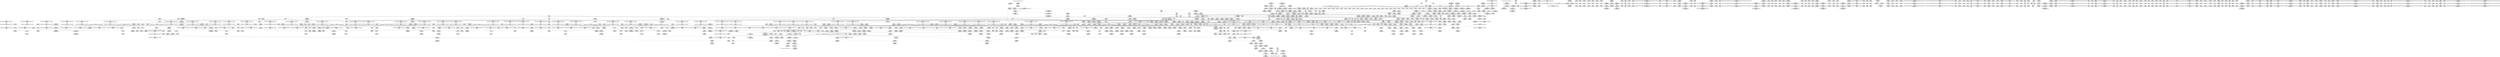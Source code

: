 digraph {
	CE0x4a81dd0 [shape=record,shape=Mrecord,label="{CE0x4a81dd0|rcu_read_lock:_tmp1|*SummSink*}"]
	CE0x4a86f90 [shape=record,shape=Mrecord,label="{CE0x4a86f90|i8*_getelementptr_inbounds_(_41_x_i8_,_41_x_i8_*_.str44,_i32_0,_i32_0)|*Constant*}"]
	"CONST[source:0(mediator),value:0(static)][purpose:{operation}]"
	CE0x4ad9050 [shape=record,shape=Mrecord,label="{CE0x4ad9050|GLOBAL:_rcu_read_lock.__warned|Global_var:rcu_read_lock.__warned|*SummSource*}"]
	CE0x4a198e0 [shape=record,shape=Mrecord,label="{CE0x4a198e0|i64_3|*Constant*}"]
	CE0x4a667c0 [shape=record,shape=Mrecord,label="{CE0x4a667c0|current_sid:_tmp21|security/selinux/hooks.c,218|*SummSource*}"]
	CE0x4acfc80 [shape=record,shape=Mrecord,label="{CE0x4acfc80|i32_1|*Constant*}"]
	CE0x4abed60 [shape=record,shape=Mrecord,label="{CE0x4abed60|_ret_void,_!dbg_!27717|include/linux/rcupdate.h,419}"]
	CE0x4a2e7d0 [shape=record,shape=Mrecord,label="{CE0x4a2e7d0|avc_has_perm:_tclass|Function::avc_has_perm&Arg::tclass::|*SummSink*}"]
	CE0x4a65ab0 [shape=record,shape=Mrecord,label="{CE0x4a65ab0|i32_78|*Constant*|*SummSink*}"]
	CE0x4a349f0 [shape=record,shape=Mrecord,label="{CE0x4a349f0|GLOBAL:_current_sid.__warned|Global_var:current_sid.__warned}"]
	CE0x4ae83d0 [shape=record,shape=Mrecord,label="{CE0x4ae83d0|rcu_read_unlock:_tmp21|include/linux/rcupdate.h,935|*SummSink*}"]
	CE0x4abf8e0 [shape=record,shape=Mrecord,label="{CE0x4abf8e0|rcu_read_unlock:_do.body|*SummSink*}"]
	CE0x4aae4c0 [shape=record,shape=Mrecord,label="{CE0x4aae4c0|i64*_getelementptr_inbounds_(_4_x_i64_,_4_x_i64_*___llvm_gcov_ctr135,_i64_0,_i64_2)|*Constant*|*SummSource*}"]
	CE0x4b4e890 [shape=record,shape=Mrecord,label="{CE0x4b4e890|__rcu_read_unlock:_tmp5|include/linux/rcupdate.h,244}"]
	CE0x4b2e5f0 [shape=record,shape=Mrecord,label="{CE0x4b2e5f0|rcu_lock_release:_tmp4|include/linux/rcupdate.h,423}"]
	CE0x4a69a30 [shape=record,shape=Mrecord,label="{CE0x4a69a30|current_sid:_tmp24|security/selinux/hooks.c,220}"]
	CE0x4a73bf0 [shape=record,shape=Mrecord,label="{CE0x4a73bf0|current_sid:_tmp19|security/selinux/hooks.c,218|*SummSource*}"]
	CE0x4a95da0 [shape=record,shape=Mrecord,label="{CE0x4a95da0|_ret_void,_!dbg_!27717|include/linux/rcupdate.h,419|*SummSink*}"]
	CE0x4a52780 [shape=record,shape=Mrecord,label="{CE0x4a52780|i64*_getelementptr_inbounds_(_13_x_i64_,_13_x_i64_*___llvm_gcov_ctr126,_i64_0,_i64_12)|*Constant*|*SummSink*}"]
	CE0x4abd330 [shape=record,shape=Mrecord,label="{CE0x4abd330|void_(i32*,_i32,_i32*)*_asm_addl_$1,_%gs:$0_,_*m,ri,*m,_dirflag_,_fpsr_,_flags_|*SummSource*}"]
	CE0x4a81a20 [shape=record,shape=Mrecord,label="{CE0x4a81a20|cred_sid:_tmp3|*SummSource*}"]
	CE0x4ae9d10 [shape=record,shape=Mrecord,label="{CE0x4ae9d10|GLOBAL:___preempt_count|Global_var:__preempt_count|*SummSink*}"]
	CE0x4a1add0 [shape=record,shape=Mrecord,label="{CE0x4a1add0|_call_void_mcount()_#3|*SummSource*}"]
	CE0x4ac2210 [shape=record,shape=Mrecord,label="{CE0x4ac2210|rcu_read_lock:_tmp10|include/linux/rcupdate.h,882|*SummSource*}"]
	CE0x4aca7f0 [shape=record,shape=Mrecord,label="{CE0x4aca7f0|rcu_read_unlock:_tmp1|*SummSink*}"]
	CE0x4a65270 [shape=record,shape=Mrecord,label="{CE0x4a65270|get_current:_entry|*SummSource*}"]
	CE0x4a8ade0 [shape=record,shape=Mrecord,label="{CE0x4a8ade0|__preempt_count_add:_do.end|*SummSink*}"]
	CE0x4a20680 [shape=record,shape=Mrecord,label="{CE0x4a20680|selinux_capget:_target|Function::selinux_capget&Arg::target::|*SummSource*}"]
	CE0x4a65cf0 [shape=record,shape=Mrecord,label="{CE0x4a65cf0|i32_22|*Constant*|*SummSource*}"]
	CE0x4a49650 [shape=record,shape=Mrecord,label="{CE0x4a49650|current_sid:_tmp5|security/selinux/hooks.c,218|*SummSink*}"]
	CE0x4ab04d0 [shape=record,shape=Mrecord,label="{CE0x4ab04d0|rcu_lock_acquire:___here|*SummSink*}"]
	CE0x4a50040 [shape=record,shape=Mrecord,label="{CE0x4a50040|task_sid:_tmp24|security/selinux/hooks.c,208}"]
	CE0x4ac2b60 [shape=record,shape=Mrecord,label="{CE0x4ac2b60|rcu_read_lock:_tmp12|include/linux/rcupdate.h,882}"]
	CE0x4a24ee0 [shape=record,shape=Mrecord,label="{CE0x4a24ee0|selinux_capget:_entry|*SummSource*}"]
	CE0x4ae8ba0 [shape=record,shape=Mrecord,label="{CE0x4ae8ba0|rcu_read_unlock:_tmp22|include/linux/rcupdate.h,935|*SummSource*}"]
	CE0x4a34660 [shape=record,shape=Mrecord,label="{CE0x4a34660|current_sid:_tmp7|security/selinux/hooks.c,218|*SummSource*}"]
	CE0x4a826a0 [shape=record,shape=Mrecord,label="{CE0x4a826a0|get_current:_tmp4|./arch/x86/include/asm/current.h,14|*SummSink*}"]
	CE0x4a81f20 [shape=record,shape=Mrecord,label="{CE0x4a81f20|i64*_getelementptr_inbounds_(_11_x_i64_,_11_x_i64_*___llvm_gcov_ctr127,_i64_0,_i64_1)|*Constant*}"]
	CE0x4ad4720 [shape=record,shape=Mrecord,label="{CE0x4ad4720|i64*_getelementptr_inbounds_(_4_x_i64_,_4_x_i64_*___llvm_gcov_ctr133,_i64_0,_i64_1)|*Constant*|*SummSink*}"]
	CE0x4a87d80 [shape=record,shape=Mrecord,label="{CE0x4a87d80|task_sid:_tmp20|security/selinux/hooks.c,208|*SummSink*}"]
	CE0x4a292f0 [shape=record,shape=Mrecord,label="{CE0x4a292f0|current_sid:_land.lhs.true2}"]
	CE0x4a3f410 [shape=record,shape=Mrecord,label="{CE0x4a3f410|rcu_lock_release:___here}"]
	CE0x4ada920 [shape=record,shape=Mrecord,label="{CE0x4ada920|rcu_lock_acquire:_map|Function::rcu_lock_acquire&Arg::map::|*SummSink*}"]
	CE0x4aca160 [shape=record,shape=Mrecord,label="{CE0x4aca160|cred_sid:_tmp6|security/selinux/hooks.c,197|*SummSink*}"]
	CE0x4aa1860 [shape=record,shape=Mrecord,label="{CE0x4aa1860|rcu_lock_release:_entry|*SummSource*}"]
	CE0x4ad2000 [shape=record,shape=Mrecord,label="{CE0x4ad2000|rcu_read_unlock:_tmp15|include/linux/rcupdate.h,933}"]
	CE0x4a93210 [shape=record,shape=Mrecord,label="{CE0x4a93210|task_sid:_tmp4|*LoadInst*|security/selinux/hooks.c,208|*SummSink*}"]
	CE0x4ae4bc0 [shape=record,shape=Mrecord,label="{CE0x4ae4bc0|rcu_lock_release:_tmp}"]
	CE0x4a40af0 [shape=record,shape=Mrecord,label="{CE0x4a40af0|selinux_capget:_retval.0|*SummSource*}"]
	CE0x4ade330 [shape=record,shape=Mrecord,label="{CE0x4ade330|i32_883|*Constant*|*SummSink*}"]
	CE0x4a40e70 [shape=record,shape=Mrecord,label="{CE0x4a40e70|i64_1|*Constant*}"]
	CE0x4a6ba30 [shape=record,shape=Mrecord,label="{CE0x4a6ba30|current_sid:_land.lhs.true|*SummSource*}"]
	CE0x4a889c0 [shape=record,shape=Mrecord,label="{CE0x4a889c0|i64*_getelementptr_inbounds_(_13_x_i64_,_13_x_i64_*___llvm_gcov_ctr126,_i64_0,_i64_10)|*Constant*}"]
	CE0x4ac17f0 [shape=record,shape=Mrecord,label="{CE0x4ac17f0|__rcu_read_unlock:_tmp6|include/linux/rcupdate.h,245}"]
	CE0x4a80d30 [shape=record,shape=Mrecord,label="{CE0x4a80d30|i64*_getelementptr_inbounds_(_4_x_i64_,_4_x_i64_*___llvm_gcov_ctr128,_i64_0,_i64_1)|*Constant*|*SummSource*}"]
	CE0x4a3c9b0 [shape=record,shape=Mrecord,label="{CE0x4a3c9b0|selinux_capget:_tmp4|security/selinux/hooks.c,1971|*SummSource*}"]
	CE0x4abc5b0 [shape=record,shape=Mrecord,label="{CE0x4abc5b0|_call_void_mcount()_#3|*SummSource*}"]
	CE0x4a45950 [shape=record,shape=Mrecord,label="{CE0x4a45950|task_sid:_tmp25|security/selinux/hooks.c,208|*SummSource*}"]
	CE0x4ab5a20 [shape=record,shape=Mrecord,label="{CE0x4ab5a20|i64*_getelementptr_inbounds_(_4_x_i64_,_4_x_i64_*___llvm_gcov_ctr129,_i64_0,_i64_1)|*Constant*|*SummSource*}"]
	CE0x4a53b90 [shape=record,shape=Mrecord,label="{CE0x4a53b90|current_sid:_tmp10|security/selinux/hooks.c,218|*SummSink*}"]
	CE0x4b57910 [shape=record,shape=Mrecord,label="{CE0x4b57910|i64*_getelementptr_inbounds_(_4_x_i64_,_4_x_i64_*___llvm_gcov_ctr135,_i64_0,_i64_0)|*Constant*}"]
	CE0x4b161d0 [shape=record,shape=Mrecord,label="{CE0x4b161d0|__rcu_read_unlock:_tmp4|include/linux/rcupdate.h,244}"]
	CE0x4b58db0 [shape=record,shape=Mrecord,label="{CE0x4b58db0|__preempt_count_sub:_tmp5|./arch/x86/include/asm/preempt.h,77}"]
	CE0x4a4e9e0 [shape=record,shape=Mrecord,label="{CE0x4a4e9e0|0:_i32,_4:_i32,_8:_i32,_12:_i32,_:_CMRE_4,8_|*MultipleSource*|security/selinux/hooks.c,218|security/selinux/hooks.c,218|security/selinux/hooks.c,220}"]
	CE0x4ac1bf0 [shape=record,shape=Mrecord,label="{CE0x4ac1bf0|__preempt_count_add:_do.end}"]
	CE0x4ac02d0 [shape=record,shape=Mrecord,label="{CE0x4ac02d0|0:_i8,_:_GCMR_rcu_read_lock.__warned_internal_global_i8_0,_section_.data.unlikely_,_align_1:_elem_0:default:}"]
	CE0x4abcdb0 [shape=record,shape=Mrecord,label="{CE0x4abcdb0|_call_void_asm_addl_$1,_%gs:$0_,_*m,ri,*m,_dirflag_,_fpsr_,_flags_(i32*___preempt_count,_i32_%val,_i32*___preempt_count)_#3,_!dbg_!27714,_!srcloc_!27717|./arch/x86/include/asm/preempt.h,72}"]
	CE0x4a71780 [shape=record,shape=Mrecord,label="{CE0x4a71780|i64_7|*Constant*}"]
	CE0x4b295d0 [shape=record,shape=Mrecord,label="{CE0x4b295d0|__rcu_read_unlock:_tmp3|*SummSource*}"]
	CE0x4ad42e0 [shape=record,shape=Mrecord,label="{CE0x4ad42e0|rcu_read_unlock:_tmp9|include/linux/rcupdate.h,933|*SummSink*}"]
	CE0x4ab64c0 [shape=record,shape=Mrecord,label="{CE0x4ab64c0|__preempt_count_sub:_tmp6|./arch/x86/include/asm/preempt.h,78}"]
	CE0x4ad8b40 [shape=record,shape=Mrecord,label="{CE0x4ad8b40|GLOBAL:_current_task|Global_var:current_task|*SummSink*}"]
	CE0x4ad9200 [shape=record,shape=Mrecord,label="{CE0x4ad9200|GLOBAL:_rcu_read_lock.__warned|Global_var:rcu_read_lock.__warned|*SummSink*}"]
	CE0x4adccd0 [shape=record,shape=Mrecord,label="{CE0x4adccd0|i8_1|*Constant*}"]
	CE0x4b28220 [shape=record,shape=Mrecord,label="{CE0x4b28220|rcu_lock_release:_tmp6}"]
	CE0x4a9b6b0 [shape=record,shape=Mrecord,label="{CE0x4a9b6b0|task_sid:_if.then|*SummSource*}"]
	CE0x4a72f20 [shape=record,shape=Mrecord,label="{CE0x4a72f20|rcu_read_lock:_tmp9|include/linux/rcupdate.h,882|*SummSource*}"]
	CE0x4ab6bc0 [shape=record,shape=Mrecord,label="{CE0x4ab6bc0|i64*_getelementptr_inbounds_(_4_x_i64_,_4_x_i64_*___llvm_gcov_ctr134,_i64_0,_i64_0)|*Constant*|*SummSink*}"]
	CE0x4a3dd40 [shape=record,shape=Mrecord,label="{CE0x4a3dd40|VOIDTB_TE:_CE:_elem_0:default:}"]
	CE0x4a917f0 [shape=record,shape=Mrecord,label="{CE0x4a917f0|task_sid:_tmp6|security/selinux/hooks.c,208|*SummSink*}"]
	CE0x4ac0a70 [shape=record,shape=Mrecord,label="{CE0x4ac0a70|rcu_read_lock:_tmp4|include/linux/rcupdate.h,882|*SummSource*}"]
	CE0x4a44700 [shape=record,shape=Mrecord,label="{CE0x4a44700|selinux_capget:_tmp11|security/selinux/hooks.c,1975|*SummSink*}"]
	CE0x4ace160 [shape=record,shape=Mrecord,label="{CE0x4ace160|rcu_read_unlock:_tmp11|include/linux/rcupdate.h,933|*SummSink*}"]
	CE0x4a4d6a0 [shape=record,shape=Mrecord,label="{CE0x4a4d6a0|_ret_i32_%call7,_!dbg_!27749|security/selinux/hooks.c,210|*SummSink*}"]
	CE0x4abcd40 [shape=record,shape=Mrecord,label="{CE0x4abcd40|void_(i32*,_i32,_i32*)*_asm_addl_$1,_%gs:$0_,_*m,ri,*m,_dirflag_,_fpsr_,_flags_}"]
	CE0x4ac4490 [shape=record,shape=Mrecord,label="{CE0x4ac4490|__preempt_count_add:_val|Function::__preempt_count_add&Arg::val::|*SummSink*}"]
	CE0x4a54ee0 [shape=record,shape=Mrecord,label="{CE0x4a54ee0|i8*_getelementptr_inbounds_(_25_x_i8_,_25_x_i8_*_.str3,_i32_0,_i32_0)|*Constant*|*SummSource*}"]
	CE0x41a2060 [shape=record,shape=Mrecord,label="{CE0x41a2060|i64_0|*Constant*}"]
	CE0x4ad4a50 [shape=record,shape=Mrecord,label="{CE0x4ad4a50|rcu_lock_release:_tmp1|*SummSource*}"]
	CE0x4a6b550 [shape=record,shape=Mrecord,label="{CE0x4a6b550|cred_sid:_tmp}"]
	CE0x4a8acb0 [shape=record,shape=Mrecord,label="{CE0x4a8acb0|__preempt_count_add:_do.end|*SummSource*}"]
	CE0x4a99fd0 [shape=record,shape=Mrecord,label="{CE0x4a99fd0|_call_void_rcu_lock_acquire(%struct.lockdep_map*_rcu_lock_map)_#10,_!dbg_!27711|include/linux/rcupdate.h,881|*SummSink*}"]
	CE0x4ac0080 [shape=record,shape=Mrecord,label="{CE0x4ac0080|rcu_read_lock:_tmp8|include/linux/rcupdate.h,882}"]
	CE0x4ac5e10 [shape=record,shape=Mrecord,label="{CE0x4ac5e10|rcu_read_lock:_tmp20|include/linux/rcupdate.h,882|*SummSource*}"]
	CE0x4b14ad0 [shape=record,shape=Mrecord,label="{CE0x4b14ad0|__preempt_count_sub:_do.end|*SummSink*}"]
	CE0x4b23390 [shape=record,shape=Mrecord,label="{CE0x4b23390|__rcu_read_unlock:_tmp1}"]
	CE0x4a6ce00 [shape=record,shape=Mrecord,label="{CE0x4a6ce00|_ret_void,_!dbg_!27717|include/linux/rcupdate.h,240|*SummSource*}"]
	CE0x4ae7700 [shape=record,shape=Mrecord,label="{CE0x4ae7700|rcu_read_unlock:_tmp20|include/linux/rcupdate.h,933}"]
	CE0x4adf070 [shape=record,shape=Mrecord,label="{CE0x4adf070|rcu_read_lock:_tmp18|include/linux/rcupdate.h,882|*SummSource*}"]
	CE0x4ae2fa0 [shape=record,shape=Mrecord,label="{CE0x4ae2fa0|rcu_read_lock:_tmp5|include/linux/rcupdate.h,882}"]
	CE0x4a6e540 [shape=record,shape=Mrecord,label="{CE0x4a6e540|task_sid:_tmp2|*SummSource*}"]
	CE0x4ac04b0 [shape=record,shape=Mrecord,label="{CE0x4ac04b0|rcu_read_lock:_tmp8|include/linux/rcupdate.h,882|*SummSource*}"]
	CE0x4ac6560 [shape=record,shape=Mrecord,label="{CE0x4ac6560|i64*_getelementptr_inbounds_(_11_x_i64_,_11_x_i64_*___llvm_gcov_ctr127,_i64_0,_i64_10)|*Constant*}"]
	CE0x4b481a0 [shape=record,shape=Mrecord,label="{CE0x4b481a0|i64*_getelementptr_inbounds_(_4_x_i64_,_4_x_i64_*___llvm_gcov_ctr129,_i64_0,_i64_0)|*Constant*}"]
	CE0x4aeada0 [shape=record,shape=Mrecord,label="{CE0x4aeada0|rcu_read_unlock:_do.end|*SummSink*}"]
	CE0x4a63b20 [shape=record,shape=Mrecord,label="{CE0x4a63b20|i64*_getelementptr_inbounds_(_11_x_i64_,_11_x_i64_*___llvm_gcov_ctr125,_i64_0,_i64_10)|*Constant*|*SummSink*}"]
	CE0x4a6a970 [shape=record,shape=Mrecord,label="{CE0x4a6a970|current_sid:_bb|*SummSink*}"]
	CE0x4ae86f0 [shape=record,shape=Mrecord,label="{CE0x4ae86f0|_call_void_rcu_lock_release(%struct.lockdep_map*_rcu_lock_map)_#10,_!dbg_!27733|include/linux/rcupdate.h,935}"]
	CE0x4a99700 [shape=record,shape=Mrecord,label="{CE0x4a99700|get_current:_tmp1|*SummSource*}"]
	CE0x4a73280 [shape=record,shape=Mrecord,label="{CE0x4a73280|rcu_read_lock:_call3|include/linux/rcupdate.h,882}"]
	CE0x4ac47a0 [shape=record,shape=Mrecord,label="{CE0x4ac47a0|__preempt_count_add:_entry|*SummSink*}"]
	CE0x4a49130 [shape=record,shape=Mrecord,label="{CE0x4a49130|task_sid:_if.end}"]
	CE0x4acc5b0 [shape=record,shape=Mrecord,label="{CE0x4acc5b0|rcu_read_unlock:_tmp3|*SummSink*}"]
	CE0x4b58c20 [shape=record,shape=Mrecord,label="{CE0x4b58c20|__preempt_count_sub:_tmp5|./arch/x86/include/asm/preempt.h,77|*SummSink*}"]
	CE0x4a24130 [shape=record,shape=Mrecord,label="{CE0x4a24130|current_has_perm:_call|security/selinux/hooks.c,1542|*SummSource*}"]
	CE0x5db71f0 [shape=record,shape=Mrecord,label="{CE0x5db71f0|current_has_perm:_tsk|Function::current_has_perm&Arg::tsk::|*SummSource*}"]
	CE0x4a6aec0 [shape=record,shape=Mrecord,label="{CE0x4a6aec0|COLLAPSED:_GCMRE___llvm_gcov_ctr126_internal_global_13_x_i64_zeroinitializer:_elem_0:default:}"]
	CE0x4a3d410 [shape=record,shape=Mrecord,label="{CE0x4a3d410|i64*_getelementptr_inbounds_(_11_x_i64_,_11_x_i64_*___llvm_gcov_ctr125,_i64_0,_i64_1)|*Constant*}"]
	CE0x4a955c0 [shape=record,shape=Mrecord,label="{CE0x4a955c0|task_sid:_tmp11|security/selinux/hooks.c,208|*SummSource*}"]
	CE0x4a54370 [shape=record,shape=Mrecord,label="{CE0x4a54370|_call_void_lockdep_rcu_suspicious(i8*_getelementptr_inbounds_(_25_x_i8_,_25_x_i8_*_.str3,_i32_0,_i32_0),_i32_218,_i8*_getelementptr_inbounds_(_45_x_i8_,_45_x_i8_*_.str12,_i32_0,_i32_0))_#10,_!dbg_!27727|security/selinux/hooks.c,218|*SummSink*}"]
	CE0x4aaf3f0 [shape=record,shape=Mrecord,label="{CE0x4aaf3f0|_call_void___preempt_count_sub(i32_1)_#10,_!dbg_!27715|include/linux/rcupdate.h,244|*SummSource*}"]
	CE0x4ad0210 [shape=record,shape=Mrecord,label="{CE0x4ad0210|rcu_read_unlock:_tmp2}"]
	CE0x4aa1ff0 [shape=record,shape=Mrecord,label="{CE0x4aa1ff0|rcu_lock_release:_entry}"]
	CE0x4a529e0 [shape=record,shape=Mrecord,label="{CE0x4a529e0|task_sid:_tmp27|security/selinux/hooks.c,208}"]
	CE0x4acce90 [shape=record,shape=Mrecord,label="{CE0x4acce90|rcu_read_unlock:_tmp13|include/linux/rcupdate.h,933|*SummSink*}"]
	CE0x4a25f20 [shape=record,shape=Mrecord,label="{CE0x4a25f20|i32_8192|*Constant*|*SummSink*}"]
	CE0x4adeae0 [shape=record,shape=Mrecord,label="{CE0x4adeae0|rcu_read_lock:_tmp17|include/linux/rcupdate.h,882|*SummSink*}"]
	CE0x68249e0 [shape=record,shape=Mrecord,label="{CE0x68249e0|selinux_capget:_tmp3|security/selinux/hooks.c,1971}"]
	CE0x4a3a3c0 [shape=record,shape=Mrecord,label="{CE0x4a3a3c0|current_has_perm:_perms|Function::current_has_perm&Arg::perms::|*SummSink*}"]
	CE0x4aac7c0 [shape=record,shape=Mrecord,label="{CE0x4aac7c0|__rcu_read_lock:_tmp2|*SummSink*}"]
	CE0x4a47a10 [shape=record,shape=Mrecord,label="{CE0x4a47a10|_ret_i32_%retval.0,_!dbg_!27725|security/selinux/hooks.c,1975|*SummSink*}"]
	CE0x4b47e00 [shape=record,shape=Mrecord,label="{CE0x4b47e00|__preempt_count_add:_bb|*SummSource*}"]
	CE0x4ac1e90 [shape=record,shape=Mrecord,label="{CE0x4ac1e90|__rcu_read_unlock:_tmp7|include/linux/rcupdate.h,245|*SummSource*}"]
	CE0x4a98d40 [shape=record,shape=Mrecord,label="{CE0x4a98d40|task_sid:_bb}"]
	CE0x4b28a60 [shape=record,shape=Mrecord,label="{CE0x4b28a60|rcu_lock_release:_tmp7|*SummSource*}"]
	CE0x4b13800 [shape=record,shape=Mrecord,label="{CE0x4b13800|i64*_getelementptr_inbounds_(_4_x_i64_,_4_x_i64_*___llvm_gcov_ctr135,_i64_0,_i64_3)|*Constant*}"]
	CE0x55c33c0 [shape=record,shape=Mrecord,label="{CE0x55c33c0|selinux_capget:_tmp10|security/selinux/hooks.c,1975}"]
	CE0x4a362e0 [shape=record,shape=Mrecord,label="{CE0x4a362e0|COLLAPSED:_GCMRE___llvm_gcov_ctr128_internal_global_4_x_i64_zeroinitializer:_elem_0:default:}"]
	CE0x4b57b70 [shape=record,shape=Mrecord,label="{CE0x4b57b70|i64*_getelementptr_inbounds_(_4_x_i64_,_4_x_i64_*___llvm_gcov_ctr135,_i64_0,_i64_0)|*Constant*|*SummSource*}"]
	CE0x4a6da80 [shape=record,shape=Mrecord,label="{CE0x4a6da80|get_current:_tmp|*SummSink*}"]
	CE0x4a3a430 [shape=record,shape=Mrecord,label="{CE0x4a3a430|_ret_i32_%call2,_!dbg_!27718|security/selinux/hooks.c,1544|*SummSource*}"]
	CE0x4a3c940 [shape=record,shape=Mrecord,label="{CE0x4a3c940|selinux_capget:_tmp4|security/selinux/hooks.c,1971|*SummSink*}"]
	CE0x4a36460 [shape=record,shape=Mrecord,label="{CE0x4a36460|get_current:_tmp1}"]
	CE0x4a30740 [shape=record,shape=Mrecord,label="{CE0x4a30740|task_sid:_if.then|*SummSink*}"]
	CE0x4a92e80 [shape=record,shape=Mrecord,label="{CE0x4a92e80|rcu_read_lock:_tmp3}"]
	CE0x4a5bfb0 [shape=record,shape=Mrecord,label="{CE0x4a5bfb0|GLOBAL:___llvm_gcov_ctr139|Global_var:__llvm_gcov_ctr139|*SummSource*}"]
	CE0x4a66630 [shape=record,shape=Mrecord,label="{CE0x4a66630|i32_22|*Constant*}"]
	CE0x4a284a0 [shape=record,shape=Mrecord,label="{CE0x4a284a0|task_sid:_land.lhs.true2}"]
	CE0x4ad0fb0 [shape=record,shape=Mrecord,label="{CE0x4ad0fb0|i32_0|*Constant*}"]
	CE0x4a42180 [shape=record,shape=Mrecord,label="{CE0x4a42180|i64_1|*Constant*}"]
	CE0x4a28ef0 [shape=record,shape=Mrecord,label="{CE0x4a28ef0|_call_void_mcount()_#3|*SummSink*}"]
	CE0x4a1b1f0 [shape=record,shape=Mrecord,label="{CE0x4a1b1f0|VOIDTB_TE:_CE_36,40_}"]
	CE0x4a29990 [shape=record,shape=Mrecord,label="{CE0x4a29990|current_sid:_if.end|*SummSink*}"]
	CE0x4a1ff90 [shape=record,shape=Mrecord,label="{CE0x4a1ff90|selinux_capget:_tmp1}"]
	CE0x4aa20a0 [shape=record,shape=Mrecord,label="{CE0x4aa20a0|rcu_lock_release:_entry|*SummSink*}"]
	CE0x4a39e20 [shape=record,shape=Mrecord,label="{CE0x4a39e20|avc_has_perm:_ssid|Function::avc_has_perm&Arg::ssid::}"]
	CE0x4a28670 [shape=record,shape=Mrecord,label="{CE0x4a28670|i64*_getelementptr_inbounds_(_2_x_i64_,_2_x_i64_*___llvm_gcov_ctr136,_i64_0,_i64_0)|*Constant*|*SummSink*}"]
	CE0x4ad68f0 [shape=record,shape=Mrecord,label="{CE0x4ad68f0|COLLAPSED:_GCMRE___llvm_gcov_ctr132_internal_global_11_x_i64_zeroinitializer:_elem_0:default:}"]
	CE0x4acb860 [shape=record,shape=Mrecord,label="{CE0x4acb860|_ret_void,_!dbg_!27719|./arch/x86/include/asm/preempt.h,73|*SummSource*}"]
	CE0x4abf410 [shape=record,shape=Mrecord,label="{CE0x4abf410|rcu_read_unlock:_if.then|*SummSink*}"]
	CE0x4a2a0d0 [shape=record,shape=Mrecord,label="{CE0x4a2a0d0|current_has_perm:_tmp|*SummSource*}"]
	CE0x4ac7fd0 [shape=record,shape=Mrecord,label="{CE0x4ac7fd0|cred_sid:_bb|*SummSink*}"]
	CE0x4b265f0 [shape=record,shape=Mrecord,label="{CE0x4b265f0|__rcu_read_lock:_tmp4|include/linux/rcupdate.h,239|*SummSource*}"]
	CE0x4a4a830 [shape=record,shape=Mrecord,label="{CE0x4a4a830|GLOBAL:_current_sid.__warned|Global_var:current_sid.__warned|*SummSink*}"]
	CE0x4abe810 [shape=record,shape=Mrecord,label="{CE0x4abe810|i64*_getelementptr_inbounds_(_11_x_i64_,_11_x_i64_*___llvm_gcov_ctr132,_i64_0,_i64_1)|*Constant*}"]
	CE0x4a30900 [shape=record,shape=Mrecord,label="{CE0x4a30900|task_sid:_land.lhs.true|*SummSource*}"]
	CE0x4b12bf0 [shape=record,shape=Mrecord,label="{CE0x4b12bf0|i64*_getelementptr_inbounds_(_4_x_i64_,_4_x_i64_*___llvm_gcov_ctr134,_i64_0,_i64_3)|*Constant*|*SummSink*}"]
	CE0x4a87500 [shape=record,shape=Mrecord,label="{CE0x4a87500|i64*_getelementptr_inbounds_(_13_x_i64_,_13_x_i64_*___llvm_gcov_ctr126,_i64_0,_i64_9)|*Constant*|*SummSource*}"]
	CE0x4a1a420 [shape=record,shape=Mrecord,label="{CE0x4a1a420|selinux_capget:_tmp|*SummSource*}"]
	CE0x4a675f0 [shape=record,shape=Mrecord,label="{CE0x4a675f0|current_sid:_tmp22|security/selinux/hooks.c,218|*SummSource*}"]
	CE0x4a6cd40 [shape=record,shape=Mrecord,label="{CE0x4a6cd40|_ret_void,_!dbg_!27717|include/linux/rcupdate.h,240}"]
	CE0x4a6d1f0 [shape=record,shape=Mrecord,label="{CE0x4a6d1f0|i32_77|*Constant*}"]
	CE0x4ad4430 [shape=record,shape=Mrecord,label="{CE0x4ad4430|rcu_read_unlock:_tmp10|include/linux/rcupdate.h,933|*SummSink*}"]
	CE0x4a2b210 [shape=record,shape=Mrecord,label="{CE0x4a2b210|i64_0|*Constant*|*SummSink*}"]
	CE0x4ac4290 [shape=record,shape=Mrecord,label="{CE0x4ac4290|i64_1|*Constant*}"]
	CE0x4a82a40 [shape=record,shape=Mrecord,label="{CE0x4a82a40|task_sid:_call3|security/selinux/hooks.c,208|*SummSink*}"]
	CE0x4ae82f0 [shape=record,shape=Mrecord,label="{CE0x4ae82f0|i64*_getelementptr_inbounds_(_11_x_i64_,_11_x_i64_*___llvm_gcov_ctr132,_i64_0,_i64_10)|*Constant*|*SummSink*}"]
	CE0x4a40c20 [shape=record,shape=Mrecord,label="{CE0x4a40c20|selinux_capget:_retval.0|*SummSink*}"]
	CE0x4a31520 [shape=record,shape=Mrecord,label="{CE0x4a31520|current_has_perm:_call1|security/selinux/hooks.c,1543|*SummSource*}"]
	CE0x4a44a90 [shape=record,shape=Mrecord,label="{CE0x4a44a90|selinux_capget:_tmp11|security/selinux/hooks.c,1975}"]
	CE0x4a6bbe0 [shape=record,shape=Mrecord,label="{CE0x4a6bbe0|current_sid:_bb}"]
	CE0x4a3a9d0 [shape=record,shape=Mrecord,label="{CE0x4a3a9d0|i64_2|*Constant*}"]
	CE0x4a7eab0 [shape=record,shape=Mrecord,label="{CE0x4a7eab0|GLOBAL:_task_sid.__warned|Global_var:task_sid.__warned|*SummSink*}"]
	CE0x4ae0300 [shape=record,shape=Mrecord,label="{CE0x4ae0300|rcu_read_lock:_if.end|*SummSource*}"]
	CE0x4ad8350 [shape=record,shape=Mrecord,label="{CE0x4ad8350|i64*_getelementptr_inbounds_(_4_x_i64_,_4_x_i64_*___llvm_gcov_ctr130,_i64_0,_i64_3)|*Constant*|*SummSink*}"]
	CE0x4a52860 [shape=record,shape=Mrecord,label="{CE0x4a52860|_call_void_rcu_read_unlock()_#10,_!dbg_!27748|security/selinux/hooks.c,209|*SummSink*}"]
	CE0x4a35af0 [shape=record,shape=Mrecord,label="{CE0x4a35af0|i64_6|*Constant*|*SummSink*}"]
	CE0x4ab52f0 [shape=record,shape=Mrecord,label="{CE0x4ab52f0|i64*_getelementptr_inbounds_(_4_x_i64_,_4_x_i64_*___llvm_gcov_ctr134,_i64_0,_i64_2)|*Constant*|*SummSource*}"]
	CE0x4aeaed0 [shape=record,shape=Mrecord,label="{CE0x4aeaed0|rcu_read_unlock:_land.lhs.true}"]
	CE0x4ad8650 [shape=record,shape=Mrecord,label="{CE0x4ad8650|rcu_lock_acquire:_bb|*SummSink*}"]
	CE0x4ae0fc0 [shape=record,shape=Mrecord,label="{CE0x4ae0fc0|rcu_read_unlock:_tmp7|include/linux/rcupdate.h,933|*SummSink*}"]
	CE0x4acf020 [shape=record,shape=Mrecord,label="{CE0x4acf020|_call_void_mcount()_#3|*SummSource*}"]
	CE0x4a40040 [shape=record,shape=Mrecord,label="{CE0x4a40040|_ret_void,_!dbg_!27735|include/linux/rcupdate.h,884}"]
	CE0x4a63a70 [shape=record,shape=Mrecord,label="{CE0x4a63a70|i64*_getelementptr_inbounds_(_11_x_i64_,_11_x_i64_*___llvm_gcov_ctr125,_i64_0,_i64_10)|*Constant*|*SummSource*}"]
	CE0x4a66c70 [shape=record,shape=Mrecord,label="{CE0x4a66c70|i32_22|*Constant*|*SummSink*}"]
	CE0x4a8d640 [shape=record,shape=Mrecord,label="{CE0x4a8d640|_ret_void,_!dbg_!27735|include/linux/rcupdate.h,938}"]
	CE0x4a85150 [shape=record,shape=Mrecord,label="{CE0x4a85150|cred_sid:_tmp2|*SummSink*}"]
	CE0x4ae15c0 [shape=record,shape=Mrecord,label="{CE0x4ae15c0|rcu_read_lock:_tobool|include/linux/rcupdate.h,882|*SummSink*}"]
	CE0x4a9fae0 [shape=record,shape=Mrecord,label="{CE0x4a9fae0|i8*_getelementptr_inbounds_(_44_x_i8_,_44_x_i8_*_.str47,_i32_0,_i32_0)|*Constant*}"]
	CE0x4ae0b60 [shape=record,shape=Mrecord,label="{CE0x4ae0b60|rcu_read_lock:_bb|*SummSource*}"]
	CE0x4a9a390 [shape=record,shape=Mrecord,label="{CE0x4a9a390|task_sid:_tmp8|security/selinux/hooks.c,208}"]
	CE0x4ae28e0 [shape=record,shape=Mrecord,label="{CE0x4ae28e0|__rcu_read_lock:_tmp3|*SummSink*}"]
	CE0x4a6be40 [shape=record,shape=Mrecord,label="{CE0x4a6be40|_call_void_rcu_read_lock()_#10,_!dbg_!27712|security/selinux/hooks.c,207|*SummSink*}"]
	CE0x4ae42e0 [shape=record,shape=Mrecord,label="{CE0x4ae42e0|rcu_lock_acquire:_tmp3}"]
	CE0x4aa42b0 [shape=record,shape=Mrecord,label="{CE0x4aa42b0|__rcu_read_lock:_bb}"]
	CE0x4a69e50 [shape=record,shape=Mrecord,label="{CE0x4a69e50|current_sid:_tmp24|security/selinux/hooks.c,220|*SummSink*}"]
	CE0x4a1a010 [shape=record,shape=Mrecord,label="{CE0x4a1a010|VOIDTB_TE:_CE_20,24_}"]
	CE0x4a6aa90 [shape=record,shape=Mrecord,label="{CE0x4a6aa90|current_sid:_do.end}"]
	CE0x4ac1170 [shape=record,shape=Mrecord,label="{CE0x4ac1170|rcu_read_lock:_tobool1|include/linux/rcupdate.h,882|*SummSink*}"]
	CE0x4ade000 [shape=record,shape=Mrecord,label="{CE0x4ade000|GLOBAL:_lockdep_rcu_suspicious|*Constant*}"]
	CE0x4b15570 [shape=record,shape=Mrecord,label="{CE0x4b15570|rcu_lock_acquire:_tmp5|include/linux/rcupdate.h,418|*SummSource*}"]
	CE0x4a8f5d0 [shape=record,shape=Mrecord,label="{CE0x4a8f5d0|GLOBAL:_task_sid.__warned|Global_var:task_sid.__warned}"]
	CE0x4a367e0 [shape=record,shape=Mrecord,label="{CE0x4a367e0|current_sid:_tobool|security/selinux/hooks.c,218|*SummSink*}"]
	CE0x4a653d0 [shape=record,shape=Mrecord,label="{CE0x4a653d0|get_current:_entry|*SummSink*}"]
	CE0x4a684f0 [shape=record,shape=Mrecord,label="{CE0x4a684f0|current_sid:_sid|security/selinux/hooks.c,220}"]
	CE0x65ecbf0 [shape=record,shape=Mrecord,label="{CE0x65ecbf0|selinux_capget:_tmp5|security/selinux/hooks.c,1971|*SummSource*}"]
	CE0x4a40330 [shape=record,shape=Mrecord,label="{CE0x4a40330|selinux_capget:_tmp8|security/selinux/hooks.c,1974|*SummSource*}"]
	CE0x4a68070 [shape=record,shape=Mrecord,label="{CE0x4a68070|i32_1|*Constant*}"]
	CE0x4acdac0 [shape=record,shape=Mrecord,label="{CE0x4acdac0|COLLAPSED:_GCMRE___llvm_gcov_ctr130_internal_global_4_x_i64_zeroinitializer:_elem_0:default:}"]
	CE0x4b58f30 [shape=record,shape=Mrecord,label="{CE0x4b58f30|__preempt_count_sub:_tmp5|./arch/x86/include/asm/preempt.h,77|*SummSource*}"]
	CE0x4ac6840 [shape=record,shape=Mrecord,label="{CE0x4ac6840|i64*_getelementptr_inbounds_(_11_x_i64_,_11_x_i64_*___llvm_gcov_ctr127,_i64_0,_i64_10)|*Constant*|*SummSource*}"]
	CE0x4a95ca0 [shape=record,shape=Mrecord,label="{CE0x4a95ca0|GLOBAL:_rcu_lock_acquire|*Constant*|*SummSink*}"]
	CE0x4b16730 [shape=record,shape=Mrecord,label="{CE0x4b16730|__preempt_count_sub:_val|Function::__preempt_count_sub&Arg::val::|*SummSource*}"]
	CE0x4a55070 [shape=record,shape=Mrecord,label="{CE0x4a55070|i8*_getelementptr_inbounds_(_25_x_i8_,_25_x_i8_*_.str3,_i32_0,_i32_0)|*Constant*|*SummSink*}"]
	CE0x4a8f490 [shape=record,shape=Mrecord,label="{CE0x4a8f490|task_sid:_tmp8|security/selinux/hooks.c,208|*SummSink*}"]
	CE0x4a960c0 [shape=record,shape=Mrecord,label="{CE0x4a960c0|task_sid:_tmp13|security/selinux/hooks.c,208|*SummSource*}"]
	CE0x4ad0a80 [shape=record,shape=Mrecord,label="{CE0x4ad0a80|rcu_read_unlock:_tmp10|include/linux/rcupdate.h,933}"]
	CE0x4a48380 [shape=record,shape=Mrecord,label="{CE0x4a48380|i64_5|*Constant*|*SummSource*}"]
	CE0x4adef40 [shape=record,shape=Mrecord,label="{CE0x4adef40|rcu_read_lock:_tmp18|include/linux/rcupdate.h,882}"]
	CE0x4a54de0 [shape=record,shape=Mrecord,label="{CE0x4a54de0|i8*_getelementptr_inbounds_(_25_x_i8_,_25_x_i8_*_.str3,_i32_0,_i32_0)|*Constant*}"]
	CE0x4a63d80 [shape=record,shape=Mrecord,label="{CE0x4a63d80|current_sid:_tmp20|security/selinux/hooks.c,218}"]
	CE0x4aa5ee0 [shape=record,shape=Mrecord,label="{CE0x4aa5ee0|__rcu_read_lock:_bb|*SummSource*}"]
	CE0x4ab61d0 [shape=record,shape=Mrecord,label="{CE0x4ab61d0|__rcu_read_unlock:_do.end|*SummSink*}"]
	CE0x4a99f60 [shape=record,shape=Mrecord,label="{CE0x4a99f60|_call_void_rcu_lock_acquire(%struct.lockdep_map*_rcu_lock_map)_#10,_!dbg_!27711|include/linux/rcupdate.h,881|*SummSource*}"]
	CE0x4a1b140 [shape=record,shape=Mrecord,label="{CE0x4a1b140|selinux_capget:_tmp|*SummSink*}"]
	CE0x4ae74e0 [shape=record,shape=Mrecord,label="{CE0x4ae74e0|rcu_read_unlock:_tmp19|include/linux/rcupdate.h,933|*SummSink*}"]
	CE0x4a50da0 [shape=record,shape=Mrecord,label="{CE0x4a50da0|i64*_getelementptr_inbounds_(_4_x_i64_,_4_x_i64_*___llvm_gcov_ctr129,_i64_0,_i64_1)|*Constant*|*SummSink*}"]
	CE0x4ae43a0 [shape=record,shape=Mrecord,label="{CE0x4ae43a0|rcu_lock_acquire:_tmp3|*SummSource*}"]
	CE0x4a6c0e0 [shape=record,shape=Mrecord,label="{CE0x4a6c0e0|current_sid:_tmp14|security/selinux/hooks.c,218|*SummSink*}"]
	CE0x4a39590 [shape=record,shape=Mrecord,label="{CE0x4a39590|avc_has_perm:_entry}"]
	CE0x4a43940 [shape=record,shape=Mrecord,label="{CE0x4a43940|i64*_getelementptr_inbounds_(_2_x_i64_,_2_x_i64_*___llvm_gcov_ctr136,_i64_0,_i64_0)|*Constant*|*SummSource*}"]
	CE0x4a934f0 [shape=record,shape=Mrecord,label="{CE0x4a934f0|task_sid:_tobool|security/selinux/hooks.c,208}"]
	CE0x4b4dce0 [shape=record,shape=Mrecord,label="{CE0x4b4dce0|__preempt_count_add:_tmp1|*SummSink*}"]
	CE0x4ad6d20 [shape=record,shape=Mrecord,label="{CE0x4ad6d20|rcu_lock_acquire:_indirectgoto|*SummSink*}"]
	CE0x4a9fb50 [shape=record,shape=Mrecord,label="{CE0x4a9fb50|i8*_getelementptr_inbounds_(_44_x_i8_,_44_x_i8_*_.str47,_i32_0,_i32_0)|*Constant*|*SummSource*}"]
	CE0x4acae20 [shape=record,shape=Mrecord,label="{CE0x4acae20|rcu_read_unlock:_tmp16|include/linux/rcupdate.h,933|*SummSource*}"]
	CE0x4b15400 [shape=record,shape=Mrecord,label="{CE0x4b15400|rcu_lock_acquire:_tmp5|include/linux/rcupdate.h,418}"]
	CE0x4a3c8d0 [shape=record,shape=Mrecord,label="{CE0x4a3c8d0|selinux_capget:_tmp4|security/selinux/hooks.c,1971}"]
	CE0x4a2bd70 [shape=record,shape=Mrecord,label="{CE0x4a2bd70|GLOBAL:___llvm_gcov_ctr125|Global_var:__llvm_gcov_ctr125|*SummSink*}"]
	CE0x4ad9fa0 [shape=record,shape=Mrecord,label="{CE0x4ad9fa0|i64*_getelementptr_inbounds_(_11_x_i64_,_11_x_i64_*___llvm_gcov_ctr127,_i64_0,_i64_0)|*Constant*|*SummSource*}"]
	CE0x4b2f330 [shape=record,shape=Mrecord,label="{CE0x4b2f330|_call_void_lock_release(%struct.lockdep_map*_%map,_i32_1,_i64_ptrtoint_(i8*_blockaddress(_rcu_lock_release,_%__here)_to_i64))_#10,_!dbg_!27716|include/linux/rcupdate.h,423|*SummSink*}"]
	CE0x4a65b20 [shape=record,shape=Mrecord,label="{CE0x4a65b20|i32_78|*Constant*|*SummSource*}"]
	CE0x4a59a40 [shape=record,shape=Mrecord,label="{CE0x4a59a40|selinux_capget:_tmp5|security/selinux/hooks.c,1971|*SummSink*}"]
	CE0x4a988e0 [shape=record,shape=Mrecord,label="{CE0x4a988e0|i64*_getelementptr_inbounds_(_4_x_i64_,_4_x_i64_*___llvm_gcov_ctr128,_i64_0,_i64_1)|*Constant*}"]
	CE0x4a4d7a0 [shape=record,shape=Mrecord,label="{CE0x4a4d7a0|i32_(i32,_i32,_i16,_i32,_%struct.common_audit_data*)*_bitcast_(i32_(i32,_i32,_i16,_i32,_%struct.common_audit_data.495*)*_avc_has_perm_to_i32_(i32,_i32,_i16,_i32,_%struct.common_audit_data*)*)|*Constant*}"]
	CE0x4a8d850 [shape=record,shape=Mrecord,label="{CE0x4a8d850|get_current:_bb|*SummSource*}"]
	CE0x4ac86f0 [shape=record,shape=Mrecord,label="{CE0x4ac86f0|cred_sid:_tmp5|security/selinux/hooks.c,196|*SummSink*}"]
	CE0x4aa28f0 [shape=record,shape=Mrecord,label="{CE0x4aa28f0|_ret_void,_!dbg_!27717|include/linux/rcupdate.h,424}"]
	CE0x4ac2920 [shape=record,shape=Mrecord,label="{CE0x4ac2920|rcu_read_lock:_tmp11|include/linux/rcupdate.h,882|*SummSink*}"]
	CE0x4aeb8c0 [shape=record,shape=Mrecord,label="{CE0x4aeb8c0|__preempt_count_sub:_val|Function::__preempt_count_sub&Arg::val::}"]
	CE0x4ad2730 [shape=record,shape=Mrecord,label="{CE0x4ad2730|i64*_getelementptr_inbounds_(_4_x_i64_,_4_x_i64_*___llvm_gcov_ctr128,_i64_0,_i64_3)|*Constant*|*SummSink*}"]
	CE0x4ad3cc0 [shape=record,shape=Mrecord,label="{CE0x4ad3cc0|rcu_read_unlock:_tmp4|include/linux/rcupdate.h,933}"]
	CE0x4aafab0 [shape=record,shape=Mrecord,label="{CE0x4aafab0|__preempt_count_sub:_do.body}"]
	"CONST[source:0(mediator),value:2(dynamic)][purpose:{object}]"
	CE0x4a91f40 [shape=record,shape=Mrecord,label="{CE0x4a91f40|task_sid:_tmp4|*LoadInst*|security/selinux/hooks.c,208|*SummSource*}"]
	CE0x4ac08d0 [shape=record,shape=Mrecord,label="{CE0x4ac08d0|rcu_read_lock:_tmp4|include/linux/rcupdate.h,882}"]
	CE0x4a27400 [shape=record,shape=Mrecord,label="{CE0x4a27400|current_sid:_do.body|*SummSink*}"]
	CE0x4a85420 [shape=record,shape=Mrecord,label="{CE0x4a85420|task_sid:_tobool1|security/selinux/hooks.c,208|*SummSource*}"]
	CE0x4a20760 [shape=record,shape=Mrecord,label="{CE0x4a20760|selinux_capget:_return|*SummSink*}"]
	CE0x4ad4c60 [shape=record,shape=Mrecord,label="{CE0x4ad4c60|rcu_lock_acquire:_tmp4|include/linux/rcupdate.h,418|*SummSink*}"]
	CE0x4aeaf90 [shape=record,shape=Mrecord,label="{CE0x4aeaf90|rcu_read_unlock:_land.lhs.true|*SummSource*}"]
	CE0x4a6c5d0 [shape=record,shape=Mrecord,label="{CE0x4a6c5d0|i1_true|*Constant*|*SummSink*}"]
	CE0x4ae9eb0 [shape=record,shape=Mrecord,label="{CE0x4ae9eb0|i64*_getelementptr_inbounds_(_4_x_i64_,_4_x_i64_*___llvm_gcov_ctr129,_i64_0,_i64_3)|*Constant*}"]
	CE0x4a89cc0 [shape=record,shape=Mrecord,label="{CE0x4a89cc0|__preempt_count_sub:_sub|./arch/x86/include/asm/preempt.h,77|*SummSink*}"]
	CE0x4aaab80 [shape=record,shape=Mrecord,label="{CE0x4aaab80|i64*_getelementptr_inbounds_(_4_x_i64_,_4_x_i64_*___llvm_gcov_ctr130,_i64_0,_i64_1)|*Constant*|*SummSink*}"]
	CE0x4ad02f0 [shape=record,shape=Mrecord,label="{CE0x4ad02f0|rcu_read_unlock:_tmp2|*SummSink*}"]
	CE0x4a2c4f0 [shape=record,shape=Mrecord,label="{CE0x4a2c4f0|current_has_perm:_tmp2|*SummSource*}"]
	CE0x4ad8cc0 [shape=record,shape=Mrecord,label="{CE0x4ad8cc0|i64*_getelementptr_inbounds_(_2_x_i64_,_2_x_i64_*___llvm_gcov_ctr98,_i64_0,_i64_1)|*Constant*|*SummSink*}"]
	CE0x4adf5a0 [shape=record,shape=Mrecord,label="{CE0x4adf5a0|rcu_read_unlock:_call|include/linux/rcupdate.h,933|*SummSink*}"]
	CE0x4a4bc50 [shape=record,shape=Mrecord,label="{CE0x4a4bc50|task_sid:_tmp18|security/selinux/hooks.c,208}"]
	CE0x4aad820 [shape=record,shape=Mrecord,label="{CE0x4aad820|__preempt_count_sub:_tmp1|*SummSink*}"]
	CE0x65ecb80 [shape=record,shape=Mrecord,label="{CE0x65ecb80|i64*_getelementptr_inbounds_(_6_x_i64_,_6_x_i64_*___llvm_gcov_ctr139,_i64_0,_i64_3)|*Constant*}"]
	CE0x4ad7a10 [shape=record,shape=Mrecord,label="{CE0x4ad7a10|i64_ptrtoint_(i8*_blockaddress(_rcu_lock_acquire,_%__here)_to_i64)|*Constant*|*SummSource*}"]
	CE0x4a36350 [shape=record,shape=Mrecord,label="{CE0x4a36350|__rcu_read_lock:_tmp|*SummSource*}"]
	CE0x4ac1780 [shape=record,shape=Mrecord,label="{CE0x4ac1780|__rcu_read_unlock:_tmp6|include/linux/rcupdate.h,245|*SummSource*}"]
	CE0x4b29f00 [shape=record,shape=Mrecord,label="{CE0x4b29f00|__rcu_read_unlock:_tmp2|*SummSink*}"]
	CE0x4a1ab80 [shape=record,shape=Mrecord,label="{CE0x4a1ab80|selinux_capget:_if.then|*SummSource*}"]
	CE0x4a84230 [shape=record,shape=Mrecord,label="{CE0x4a84230|GLOBAL:_rcu_read_lock|*Constant*|*SummSource*}"]
	CE0x4b25ff0 [shape=record,shape=Mrecord,label="{CE0x4b25ff0|i64*_getelementptr_inbounds_(_4_x_i64_,_4_x_i64_*___llvm_gcov_ctr128,_i64_0,_i64_0)|*Constant*}"]
	CE0x4a21d60 [shape=record,shape=Mrecord,label="{CE0x4a21d60|selinux_capget:_call|security/selinux/hooks.c,1970|*SummSource*}"]
	CE0x4a876f0 [shape=record,shape=Mrecord,label="{CE0x4a876f0|i64*_getelementptr_inbounds_(_13_x_i64_,_13_x_i64_*___llvm_gcov_ctr126,_i64_0,_i64_9)|*Constant*|*SummSink*}"]
	CE0x4b58210 [shape=record,shape=Mrecord,label="{CE0x4b58210|__preempt_count_sub:_tmp2|*SummSource*}"]
	CE0x4a97a10 [shape=record,shape=Mrecord,label="{CE0x4a97a10|rcu_read_lock:_land.lhs.true|*SummSink*}"]
	CE0x4ac6cf0 [shape=record,shape=Mrecord,label="{CE0x4ac6cf0|rcu_read_lock:_tmp22|include/linux/rcupdate.h,884}"]
	CE0x4b235d0 [shape=record,shape=Mrecord,label="{CE0x4b235d0|__rcu_read_lock:_do.body|*SummSource*}"]
	CE0x4a709b0 [shape=record,shape=Mrecord,label="{CE0x4a709b0|rcu_read_lock:_call3|include/linux/rcupdate.h,882|*SummSink*}"]
	CE0x4aeb0a0 [shape=record,shape=Mrecord,label="{CE0x4aeb0a0|rcu_read_unlock:_land.lhs.true|*SummSink*}"]
	CE0x4ad5f80 [shape=record,shape=Mrecord,label="{CE0x4ad5f80|GLOBAL:___llvm_gcov_ctr132|Global_var:__llvm_gcov_ctr132}"]
	CE0x4a985c0 [shape=record,shape=Mrecord,label="{CE0x4a985c0|i64*_getelementptr_inbounds_(_13_x_i64_,_13_x_i64_*___llvm_gcov_ctr126,_i64_0,_i64_0)|*Constant*|*SummSource*}"]
	CE0x4a2d8b0 [shape=record,shape=Mrecord,label="{CE0x4a2d8b0|selinux_capget:_target|Function::selinux_capget&Arg::target::}"]
	CE0x4ac5930 [shape=record,shape=Mrecord,label="{CE0x4ac5930|rcu_read_lock:_tmp19|include/linux/rcupdate.h,882|*SummSink*}"]
	CE0x4b546c0 [shape=record,shape=Mrecord,label="{CE0x4b546c0|__preempt_count_add:_tmp|*SummSink*}"]
	CE0x4a89a20 [shape=record,shape=Mrecord,label="{CE0x4a89a20|i64*_getelementptr_inbounds_(_4_x_i64_,_4_x_i64_*___llvm_gcov_ctr133,_i64_0,_i64_1)|*Constant*}"]
	CE0x4a8ceb0 [shape=record,shape=Mrecord,label="{CE0x4a8ceb0|GLOBAL:_rcu_read_unlock|*Constant*|*SummSource*}"]
	CE0x4ad6880 [shape=record,shape=Mrecord,label="{CE0x4ad6880|rcu_read_unlock:_tmp}"]
	CE0x4a99540 [shape=record,shape=Mrecord,label="{CE0x4a99540|GLOBAL:___llvm_gcov_ctr126|Global_var:__llvm_gcov_ctr126|*SummSource*}"]
	CE0x4adf910 [shape=record,shape=Mrecord,label="{CE0x4adf910|rcu_read_unlock:_call|include/linux/rcupdate.h,933|*SummSource*}"]
	CE0x4a87490 [shape=record,shape=Mrecord,label="{CE0x4a87490|i64*_getelementptr_inbounds_(_13_x_i64_,_13_x_i64_*___llvm_gcov_ctr126,_i64_0,_i64_9)|*Constant*}"]
	CE0x4ae3970 [shape=record,shape=Mrecord,label="{CE0x4ae3970|rcu_lock_acquire:_tmp2}"]
	CE0x4a9a630 [shape=record,shape=Mrecord,label="{CE0x4a9a630|task_sid:_tmp7|security/selinux/hooks.c,208}"]
	CE0x4a8bfc0 [shape=record,shape=Mrecord,label="{CE0x4a8bfc0|cred_sid:_cred|Function::cred_sid&Arg::cred::|*SummSource*}"]
	CE0x4a409f0 [shape=record,shape=Mrecord,label="{CE0x4a409f0|selinux_capget:_permitted|Function::selinux_capget&Arg::permitted::|*SummSink*}"]
	CE0x4a261b0 [shape=record,shape=Mrecord,label="{CE0x4a261b0|i64*_getelementptr_inbounds_(_11_x_i64_,_11_x_i64_*___llvm_gcov_ctr125,_i64_0,_i64_0)|*Constant*|*SummSource*}"]
	CE0x4ac2380 [shape=record,shape=Mrecord,label="{CE0x4ac2380|rcu_read_lock:_tmp10|include/linux/rcupdate.h,882|*SummSink*}"]
	CE0x4a55660 [shape=record,shape=Mrecord,label="{CE0x4a55660|i8*_getelementptr_inbounds_(_45_x_i8_,_45_x_i8_*_.str12,_i32_0,_i32_0)|*Constant*|*SummSource*}"]
	CE0x4acc960 [shape=record,shape=Mrecord,label="{CE0x4acc960|_ret_void,_!dbg_!27719|./arch/x86/include/asm/preempt.h,73|*SummSink*}"]
	CE0x4a44b70 [shape=record,shape=Mrecord,label="{CE0x4a44b70|i32_8192|*Constant*}"]
	CE0x4a2eeb0 [shape=record,shape=Mrecord,label="{CE0x4a2eeb0|_ret_i32_%retval.0,_!dbg_!27728|security/selinux/avc.c,775}"]
	CE0x4a298d0 [shape=record,shape=Mrecord,label="{CE0x4a298d0|current_sid:_if.end|*SummSource*}"]
	CE0x4b66600 [shape=record,shape=Mrecord,label="{CE0x4b66600|i64*_getelementptr_inbounds_(_4_x_i64_,_4_x_i64_*___llvm_gcov_ctr129,_i64_0,_i64_2)|*Constant*|*SummSink*}"]
	"CONST[source:0(mediator),value:2(dynamic)][purpose:{subject}]"
	CE0x4a91530 [shape=record,shape=Mrecord,label="{CE0x4a91530|task_sid:_tmp6|security/selinux/hooks.c,208|*SummSource*}"]
	CE0x4a2b700 [shape=record,shape=Mrecord,label="{CE0x4a2b700|current_sid:_tmp4|security/selinux/hooks.c,218|*SummSource*}"]
	CE0x4aa41d0 [shape=record,shape=Mrecord,label="{CE0x4aa41d0|__rcu_read_lock:_do.end|*SummSink*}"]
	CE0x4a53400 [shape=record,shape=Mrecord,label="{CE0x4a53400|task_sid:_call7|security/selinux/hooks.c,208|*SummSource*}"]
	CE0x4a7e970 [shape=record,shape=Mrecord,label="{CE0x4a7e970|task_sid:_tmp9|security/selinux/hooks.c,208|*SummSource*}"]
	CE0x4ada7f0 [shape=record,shape=Mrecord,label="{CE0x4ada7f0|rcu_lock_acquire:_map|Function::rcu_lock_acquire&Arg::map::|*SummSource*}"]
	CE0x4aa3430 [shape=record,shape=Mrecord,label="{CE0x4aa3430|__rcu_read_unlock:_entry}"]
	CE0x4ae93f0 [shape=record,shape=Mrecord,label="{CE0x4ae93f0|rcu_read_unlock:_tmp18|include/linux/rcupdate.h,933}"]
	CE0x4a70e40 [shape=record,shape=Mrecord,label="{CE0x4a70e40|i64_6|*Constant*}"]
	CE0x4a48480 [shape=record,shape=Mrecord,label="{CE0x4a48480|i64_4|*Constant*}"]
	CE0x4ad10e0 [shape=record,shape=Mrecord,label="{CE0x4ad10e0|i32_2|*Constant*}"]
	CE0x4a465b0 [shape=record,shape=Mrecord,label="{CE0x4a465b0|i64*_getelementptr_inbounds_(_11_x_i64_,_11_x_i64_*___llvm_gcov_ctr125,_i64_0,_i64_6)|*Constant*}"]
	CE0x4a8a930 [shape=record,shape=Mrecord,label="{CE0x4a8a930|_call_void_mcount()_#3|*SummSource*}"]
	CE0x4acdff0 [shape=record,shape=Mrecord,label="{CE0x4acdff0|rcu_read_unlock:_tmp11|include/linux/rcupdate.h,933|*SummSource*}"]
	CE0x4a655b0 [shape=record,shape=Mrecord,label="{CE0x4a655b0|_ret_%struct.task_struct*_%tmp4,_!dbg_!27714|./arch/x86/include/asm/current.h,14|*SummSource*}"]
	CE0x4b24180 [shape=record,shape=Mrecord,label="{CE0x4b24180|i8*_undef|*Constant*}"]
	CE0x4aceb00 [shape=record,shape=Mrecord,label="{CE0x4aceb00|rcu_read_unlock:_tmp3}"]
	CE0x4a2e2f0 [shape=record,shape=Mrecord,label="{CE0x4a2e2f0|i16_2|*Constant*}"]
	CE0x4a51c40 [shape=record,shape=Mrecord,label="{CE0x4a51c40|__preempt_count_sub:_do.body|*SummSink*}"]
	CE0x4a82fa0 [shape=record,shape=Mrecord,label="{CE0x4a82fa0|task_sid:_tobool4|security/selinux/hooks.c,208|*SummSource*}"]
	CE0x4ac5c90 [shape=record,shape=Mrecord,label="{CE0x4ac5c90|rcu_read_lock:_tmp20|include/linux/rcupdate.h,882}"]
	CE0x4a8d750 [shape=record,shape=Mrecord,label="{CE0x4a8d750|_ret_void,_!dbg_!27735|include/linux/rcupdate.h,938|*SummSource*}"]
	CE0x4a2e700 [shape=record,shape=Mrecord,label="{CE0x4a2e700|avc_has_perm:_tclass|Function::avc_has_perm&Arg::tclass::|*SummSource*}"]
	CE0x4a3a7c0 [shape=record,shape=Mrecord,label="{CE0x4a3a7c0|current_has_perm:_tmp3|*SummSink*}"]
	CE0x4a81600 [shape=record,shape=Mrecord,label="{CE0x4a81600|task_sid:_tmp15|security/selinux/hooks.c,208}"]
	CE0x4a7f010 [shape=record,shape=Mrecord,label="{CE0x4a7f010|i64*_getelementptr_inbounds_(_13_x_i64_,_13_x_i64_*___llvm_gcov_ctr126,_i64_0,_i64_1)|*Constant*}"]
	CE0x4a24e30 [shape=record,shape=Mrecord,label="{CE0x4a24e30|GLOBAL:_current_has_perm|*Constant*}"]
	CE0x4ae8e30 [shape=record,shape=Mrecord,label="{CE0x4ae8e30|rcu_read_unlock:_tmp17|include/linux/rcupdate.h,933}"]
	CE0x4abf350 [shape=record,shape=Mrecord,label="{CE0x4abf350|rcu_read_unlock:_if.then|*SummSource*}"]
	CE0x4a88c30 [shape=record,shape=Mrecord,label="{CE0x4a88c30|i64*_getelementptr_inbounds_(_13_x_i64_,_13_x_i64_*___llvm_gcov_ctr126,_i64_0,_i64_10)|*Constant*|*SummSource*}"]
	CE0x4ab5fa0 [shape=record,shape=Mrecord,label="{CE0x4ab5fa0|__preempt_count_add:_tmp4|./arch/x86/include/asm/preempt.h,72}"]
	CE0x4aaaaf0 [shape=record,shape=Mrecord,label="{CE0x4aaaaf0|rcu_lock_acquire:_tmp|*SummSink*}"]
	CE0x4ae9130 [shape=record,shape=Mrecord,label="{CE0x4ae9130|rcu_read_unlock:_tmp17|include/linux/rcupdate.h,933|*SummSink*}"]
	CE0x4ae72f0 [shape=record,shape=Mrecord,label="{CE0x4ae72f0|rcu_read_unlock:_tmp19|include/linux/rcupdate.h,933|*SummSource*}"]
	CE0x4a71b20 [shape=record,shape=Mrecord,label="{CE0x4a71b20|rcu_read_lock:_tmp13|include/linux/rcupdate.h,882|*SummSink*}"]
	CE0x4a6e4d0 [shape=record,shape=Mrecord,label="{CE0x4a6e4d0|task_sid:_tmp2}"]
	CE0x4aced30 [shape=record,shape=Mrecord,label="{CE0x4aced30|__rcu_read_lock:_tmp7|include/linux/rcupdate.h,240}"]
	CE0x4adade0 [shape=record,shape=Mrecord,label="{CE0x4adade0|rcu_read_lock:_bb|*SummSink*}"]
	CE0x4aa3a40 [shape=record,shape=Mrecord,label="{CE0x4aa3a40|_ret_void,_!dbg_!27717|include/linux/rcupdate.h,245}"]
	CE0x4ae7880 [shape=record,shape=Mrecord,label="{CE0x4ae7880|rcu_read_unlock:_tmp20|include/linux/rcupdate.h,933|*SummSource*}"]
	CE0x4ae9f90 [shape=record,shape=Mrecord,label="{CE0x4ae9f90|i64*_getelementptr_inbounds_(_4_x_i64_,_4_x_i64_*___llvm_gcov_ctr129,_i64_0,_i64_3)|*Constant*|*SummSource*}"]
	CE0x4ad73d0 [shape=record,shape=Mrecord,label="{CE0x4ad73d0|%struct.lockdep_map*_null|*Constant*}"]
	CE0x4a904d0 [shape=record,shape=Mrecord,label="{CE0x4a904d0|task_sid:_tmp7|security/selinux/hooks.c,208|*SummSink*}"]
	CE0x4a65120 [shape=record,shape=Mrecord,label="{CE0x4a65120|get_current:_entry}"]
	CE0x4a21f70 [shape=record,shape=Mrecord,label="{CE0x4a21f70|selinux_capget:_call|security/selinux/hooks.c,1970|*SummSink*}"]
	CE0x4ae5390 [shape=record,shape=Mrecord,label="{CE0x4ae5390|_call_void___preempt_count_add(i32_1)_#10,_!dbg_!27711|include/linux/rcupdate.h,239|*SummSink*}"]
	CE0x4aaa510 [shape=record,shape=Mrecord,label="{CE0x4aaa510|_call_void_lock_acquire(%struct.lockdep_map*_%map,_i32_0,_i32_0,_i32_2,_i32_0,_%struct.lockdep_map*_null,_i64_ptrtoint_(i8*_blockaddress(_rcu_lock_acquire,_%__here)_to_i64))_#10,_!dbg_!27716|include/linux/rcupdate.h,418|*SummSink*}"]
	CE0x4a2c480 [shape=record,shape=Mrecord,label="{CE0x4a2c480|current_has_perm:_tmp2}"]
	CE0x4ae7e00 [shape=record,shape=Mrecord,label="{CE0x4ae7e00|i64*_getelementptr_inbounds_(_11_x_i64_,_11_x_i64_*___llvm_gcov_ctr132,_i64_0,_i64_10)|*Constant*}"]
	CE0x4aea250 [shape=record,shape=Mrecord,label="{CE0x4aea250|i64*_getelementptr_inbounds_(_4_x_i64_,_4_x_i64_*___llvm_gcov_ctr128,_i64_0,_i64_3)|*Constant*|*SummSource*}"]
	CE0x4a3eae0 [shape=record,shape=Mrecord,label="{CE0x4a3eae0|current_sid:_entry|*SummSink*}"]
	CE0x4a19af0 [shape=record,shape=Mrecord,label="{CE0x4a19af0|i64_3|*Constant*|*SummSink*}"]
	CE0x4b65c80 [shape=record,shape=Mrecord,label="{CE0x4b65c80|i64*_getelementptr_inbounds_(_4_x_i64_,_4_x_i64_*___llvm_gcov_ctr135,_i64_0,_i64_1)|*Constant*|*SummSource*}"]
	CE0x4a96c90 [shape=record,shape=Mrecord,label="{CE0x4a96c90|COLLAPSED:_GCMRE___llvm_gcov_ctr127_internal_global_11_x_i64_zeroinitializer:_elem_0:default:}"]
	CE0x55c32c0 [shape=record,shape=Mrecord,label="{CE0x55c32c0|selinux_capget:_tmp10|security/selinux/hooks.c,1975|*SummSource*}"]
	CE0x4a30b70 [shape=record,shape=Mrecord,label="{CE0x4a30b70|current_has_perm:_bb|*SummSource*}"]
	CE0x4ad82e0 [shape=record,shape=Mrecord,label="{CE0x4ad82e0|rcu_lock_acquire:_tmp6}"]
	CE0x4a2b690 [shape=record,shape=Mrecord,label="{CE0x4a2b690|current_sid:_tmp4|security/selinux/hooks.c,218}"]
	CE0x4b2ee80 [shape=record,shape=Mrecord,label="{CE0x4b2ee80|rcu_lock_release:_tmp5|include/linux/rcupdate.h,423|*SummSource*}"]
	CE0x4ae4ed0 [shape=record,shape=Mrecord,label="{CE0x4ae4ed0|rcu_read_unlock:_tmp9|include/linux/rcupdate.h,933}"]
	CE0x4a1efe0 [shape=record,shape=Mrecord,label="{CE0x4a1efe0|selinux_capget:_if.then|*SummSink*}"]
	CE0x4b23dd0 [shape=record,shape=Mrecord,label="{CE0x4b23dd0|rcu_lock_acquire:_tmp7}"]
	CE0x4adea00 [shape=record,shape=Mrecord,label="{CE0x4adea00|rcu_read_lock:_tmp17|include/linux/rcupdate.h,882}"]
	CE0x4ac5850 [shape=record,shape=Mrecord,label="{CE0x4ac5850|rcu_read_lock:_tmp19|include/linux/rcupdate.h,882}"]
	CE0x4a31820 [shape=record,shape=Mrecord,label="{CE0x4a31820|GLOBAL:_task_sid|*Constant*|*SummSink*}"]
	CE0x4a4de50 [shape=record,shape=Mrecord,label="{CE0x4a4de50|i32_(i32,_i32,_i16,_i32,_%struct.common_audit_data*)*_bitcast_(i32_(i32,_i32,_i16,_i32,_%struct.common_audit_data.495*)*_avc_has_perm_to_i32_(i32,_i32,_i16,_i32,_%struct.common_audit_data*)*)|*Constant*|*SummSink*}"]
	CE0x4a22f20 [shape=record,shape=Mrecord,label="{CE0x4a22f20|VOIDTB_TE:_CE_120,128_}"]
	CE0x4a22a90 [shape=record,shape=Mrecord,label="{CE0x4a22a90|selinux_capget:_tmp7|security/selinux/hooks.c,1972}"]
	CE0x4acb7f0 [shape=record,shape=Mrecord,label="{CE0x4acb7f0|_call_void_asm_sideeffect_,_memory_,_dirflag_,_fpsr_,_flags_()_#3,_!dbg_!27714,_!srcloc_!27715|include/linux/rcupdate.h,239|*SummSource*}"]
	CE0x4a2a480 [shape=record,shape=Mrecord,label="{CE0x4a2a480|current_has_perm:_bb}"]
	CE0x4a31dc0 [shape=record,shape=Mrecord,label="{CE0x4a31dc0|_call_void_mcount()_#3}"]
	CE0x4a313f0 [shape=record,shape=Mrecord,label="{CE0x4a313f0|current_has_perm:_call1|security/selinux/hooks.c,1543}"]
	CE0x4a55350 [shape=record,shape=Mrecord,label="{CE0x4a55350|i32_218|*Constant*|*SummSource*}"]
	CE0x4b287c0 [shape=record,shape=Mrecord,label="{CE0x4b287c0|__rcu_read_unlock:_bb|*SummSink*}"]
	CE0x4a66290 [shape=record,shape=Mrecord,label="{CE0x4a66290|COLLAPSED:_GCMRE_current_task_external_global_%struct.task_struct*:_elem_0::|security/selinux/hooks.c,218}"]
	CE0x4a7ec60 [shape=record,shape=Mrecord,label="{CE0x4a7ec60|__rcu_read_lock:_tmp}"]
	CE0x4a67730 [shape=record,shape=Mrecord,label="{CE0x4a67730|current_sid:_tmp22|security/selinux/hooks.c,218|*SummSink*}"]
	CE0x4a4ae30 [shape=record,shape=Mrecord,label="{CE0x4a4ae30|GLOBAL:_rcu_read_lock|*Constant*}"]
	CE0x4abfa10 [shape=record,shape=Mrecord,label="{CE0x4abfa10|rcu_read_unlock:_land.lhs.true2}"]
	CE0x4a74860 [shape=record,shape=Mrecord,label="{CE0x4a74860|_call_void_lockdep_rcu_suspicious(i8*_getelementptr_inbounds_(_25_x_i8_,_25_x_i8_*_.str3,_i32_0,_i32_0),_i32_218,_i8*_getelementptr_inbounds_(_45_x_i8_,_45_x_i8_*_.str12,_i32_0,_i32_0))_#10,_!dbg_!27727|security/selinux/hooks.c,218}"]
	CE0x4adf6f0 [shape=record,shape=Mrecord,label="{CE0x4adf6f0|rcu_read_unlock:_tobool|include/linux/rcupdate.h,933|*SummSource*}"]
	CE0x4aa0ab0 [shape=record,shape=Mrecord,label="{CE0x4aa0ab0|_call_void_mcount()_#3}"]
	CE0x4a8a620 [shape=record,shape=Mrecord,label="{CE0x4a8a620|rcu_lock_release:_tmp3|*SummSink*}"]
	CE0x4a33140 [shape=record,shape=Mrecord,label="{CE0x4a33140|selinux_capget:_bb|*SummSink*}"]
	CE0x4a72cd0 [shape=record,shape=Mrecord,label="{CE0x4a72cd0|rcu_read_lock:_tobool1|include/linux/rcupdate.h,882|*SummSource*}"]
	CE0x4a538e0 [shape=record,shape=Mrecord,label="{CE0x4a538e0|current_sid:_tmp10|security/selinux/hooks.c,218}"]
	CE0x4a93060 [shape=record,shape=Mrecord,label="{CE0x4a93060|rcu_read_lock:_tmp3|*SummSink*}"]
	CE0x4ac7d30 [shape=record,shape=Mrecord,label="{CE0x4ac7d30|cred_sid:_bb}"]
	CE0x4b159b0 [shape=record,shape=Mrecord,label="{CE0x4b159b0|rcu_lock_release:_tmp3|*SummSource*}"]
	CE0x4b15190 [shape=record,shape=Mrecord,label="{CE0x4b15190|__preempt_count_sub:_sub|./arch/x86/include/asm/preempt.h,77|*SummSource*}"]
	CE0x4a49850 [shape=record,shape=Mrecord,label="{CE0x4a49850|current_sid:_tmp6|security/selinux/hooks.c,218}"]
	CE0x4a281f0 [shape=record,shape=Mrecord,label="{CE0x4a281f0|task_sid:_do.body}"]
	CE0x4a2f830 [shape=record,shape=Mrecord,label="{CE0x4a2f830|current_has_perm:_tsk|Function::current_has_perm&Arg::tsk::|*SummSink*}"]
	CE0x4a9b2c0 [shape=record,shape=Mrecord,label="{CE0x4a9b2c0|cred_sid:_tmp4|*LoadInst*|security/selinux/hooks.c,196|*SummSink*}"]
	CE0x4ad2130 [shape=record,shape=Mrecord,label="{CE0x4ad2130|rcu_read_unlock:_tmp15|include/linux/rcupdate.h,933|*SummSource*}"]
	CE0x4a926a0 [shape=record,shape=Mrecord,label="{CE0x4a926a0|task_sid:_tobool1|security/selinux/hooks.c,208|*SummSink*}"]
	CE0x4a7e9e0 [shape=record,shape=Mrecord,label="{CE0x4a7e9e0|GLOBAL:_task_sid.__warned|Global_var:task_sid.__warned|*SummSource*}"]
	CE0x4b47ff0 [shape=record,shape=Mrecord,label="{CE0x4b47ff0|__preempt_count_add:_do.body|*SummSource*}"]
	CE0x4a90920 [shape=record,shape=Mrecord,label="{CE0x4a90920|cred_sid:_tmp1}"]
	CE0x4a195a0 [shape=record,shape=Mrecord,label="{CE0x4a195a0|current_sid:_tobool|security/selinux/hooks.c,218}"]
	CE0x4a2e420 [shape=record,shape=Mrecord,label="{CE0x4a2e420|i16_2|*Constant*|*SummSource*}"]
	CE0x4a66540 [shape=record,shape=Mrecord,label="{CE0x4a66540|current_sid:_tmp21|security/selinux/hooks.c,218|*SummSink*}"]
	CE0x4ae8a30 [shape=record,shape=Mrecord,label="{CE0x4ae8a30|rcu_read_unlock:_tmp22|include/linux/rcupdate.h,935}"]
	CE0x4aa2ba0 [shape=record,shape=Mrecord,label="{CE0x4aa2ba0|_call_void___rcu_read_unlock()_#10,_!dbg_!27734|include/linux/rcupdate.h,937}"]
	CE0x4a55d40 [shape=record,shape=Mrecord,label="{CE0x4a55d40|i64*_getelementptr_inbounds_(_11_x_i64_,_11_x_i64_*___llvm_gcov_ctr125,_i64_0,_i64_9)|*Constant*|*SummSink*}"]
	CE0x4adfa90 [shape=record,shape=Mrecord,label="{CE0x4adfa90|_call_void_mcount()_#3|*SummSource*}"]
	CE0x4a48e00 [shape=record,shape=Mrecord,label="{CE0x4a48e00|task_sid:_bb|*SummSink*}"]
	CE0x4a48ec0 [shape=record,shape=Mrecord,label="{CE0x4a48ec0|task_sid:_do.end}"]
	CE0x4a6cc90 [shape=record,shape=Mrecord,label="{CE0x4a6cc90|current_sid:_tmp15|security/selinux/hooks.c,218|*SummSource*}"]
	CE0x4ae8ea0 [shape=record,shape=Mrecord,label="{CE0x4ae8ea0|rcu_read_unlock:_tmp17|include/linux/rcupdate.h,933|*SummSource*}"]
	CE0x4a34de0 [shape=record,shape=Mrecord,label="{CE0x4a34de0|128:_i8*,_:_CRE_128,136_|*MultipleSource*|Function::cred_sid&Arg::cred::|*LoadInst*|security/selinux/hooks.c,208|security/selinux/hooks.c,196}"]
	CE0x4a4c690 [shape=record,shape=Mrecord,label="{CE0x4a4c690|current_sid:_tmp15|security/selinux/hooks.c,218|*SummSink*}"]
	CE0x4a8cf20 [shape=record,shape=Mrecord,label="{CE0x4a8cf20|rcu_read_unlock:_entry|*SummSource*}"]
	CE0x4ac6960 [shape=record,shape=Mrecord,label="{CE0x4ac6960|rcu_read_lock:_tmp21|include/linux/rcupdate.h,884|*SummSink*}"]
	CE0x4ace920 [shape=record,shape=Mrecord,label="{CE0x4ace920|rcu_read_unlock:_call|include/linux/rcupdate.h,933}"]
	CE0x4a88dc0 [shape=record,shape=Mrecord,label="{CE0x4a88dc0|task_sid:_tmp24|security/selinux/hooks.c,208|*SummSource*}"]
	CE0x4b2eb20 [shape=record,shape=Mrecord,label="{CE0x4b2eb20|rcu_lock_release:_tmp5|include/linux/rcupdate.h,423|*SummSink*}"]
	CE0x4aba780 [shape=record,shape=Mrecord,label="{CE0x4aba780|_call_void_mcount()_#3}"]
	CE0x4a4c9a0 [shape=record,shape=Mrecord,label="{CE0x4a4c9a0|GLOBAL:_lockdep_rcu_suspicious|*Constant*}"]
	CE0x4b289a0 [shape=record,shape=Mrecord,label="{CE0x4b289a0|rcu_lock_release:_tmp7}"]
	CE0x4a939c0 [shape=record,shape=Mrecord,label="{CE0x4a939c0|rcu_read_lock:_tobool|include/linux/rcupdate.h,882|*SummSource*}"]
	CE0x4a1c460 [shape=record,shape=Mrecord,label="{CE0x4a1c460|i32_0|*Constant*}"]
	CE0x4a849e0 [shape=record,shape=Mrecord,label="{CE0x4a849e0|task_sid:_tmp1}"]
	CE0x4aa1160 [shape=record,shape=Mrecord,label="{CE0x4aa1160|rcu_read_lock:_tmp2}"]
	CE0x4a7f4d0 [shape=record,shape=Mrecord,label="{CE0x4a7f4d0|_call_void_mcount()_#3|*SummSink*}"]
	CE0x4ae3a50 [shape=record,shape=Mrecord,label="{CE0x4ae3a50|rcu_lock_acquire:_tmp2|*SummSink*}"]
	CE0x4a325e0 [shape=record,shape=Mrecord,label="{CE0x4a325e0|current_sid:_tmp11|security/selinux/hooks.c,218|*SummSource*}"]
	CE0x4acc490 [shape=record,shape=Mrecord,label="{CE0x4acc490|rcu_read_unlock:_tmp3|*SummSource*}"]
	CE0x4a3de40 [shape=record,shape=Mrecord,label="{CE0x4a3de40|selinux_capget:_permitted|Function::selinux_capget&Arg::permitted::}"]
	CE0x4a31990 [shape=record,shape=Mrecord,label="{CE0x4a31990|current_has_perm:_call2|security/selinux/hooks.c,1544|*SummSink*}"]
	CE0x4adea70 [shape=record,shape=Mrecord,label="{CE0x4adea70|rcu_read_lock:_tmp17|include/linux/rcupdate.h,882|*SummSource*}"]
	CE0x4aa4050 [shape=record,shape=Mrecord,label="{CE0x4aa4050|__rcu_read_lock:_do.end|*SummSource*}"]
	CE0x4ad4800 [shape=record,shape=Mrecord,label="{CE0x4ad4800|rcu_lock_release:_tmp1}"]
	CE0x4acf4c0 [shape=record,shape=Mrecord,label="{CE0x4acf4c0|__rcu_read_lock:_tmp6|include/linux/rcupdate.h,240|*SummSink*}"]
	CE0x4aa11d0 [shape=record,shape=Mrecord,label="{CE0x4aa11d0|rcu_read_lock:_tmp2|*SummSource*}"]
	CE0x4ae36b0 [shape=record,shape=Mrecord,label="{CE0x4ae36b0|rcu_read_unlock:_do.end}"]
	CE0x4a3f630 [shape=record,shape=Mrecord,label="{CE0x4a3f630|rcu_lock_release:___here|*SummSink*}"]
	CE0x4ac9bc0 [shape=record,shape=Mrecord,label="{CE0x4ac9bc0|cred_sid:_tmp6|security/selinux/hooks.c,197|*SummSource*}"]
	CE0x4a883f0 [shape=record,shape=Mrecord,label="{CE0x4a883f0|task_sid:_tmp21|security/selinux/hooks.c,208|*SummSink*}"]
	CE0x4ac1970 [shape=record,shape=Mrecord,label="{CE0x4ac1970|__rcu_read_unlock:_tmp6|include/linux/rcupdate.h,245|*SummSink*}"]
	CE0x4a89ae0 [shape=record,shape=Mrecord,label="{CE0x4a89ae0|i64*_getelementptr_inbounds_(_4_x_i64_,_4_x_i64_*___llvm_gcov_ctr133,_i64_0,_i64_1)|*Constant*|*SummSource*}"]
	CE0x4a9bf00 [shape=record,shape=Mrecord,label="{CE0x4a9bf00|GLOBAL:___llvm_gcov_ctr126|Global_var:__llvm_gcov_ctr126|*SummSink*}"]
	CE0x4a64a00 [shape=record,shape=Mrecord,label="{CE0x4a64a00|current_sid:_call4|security/selinux/hooks.c,218|*SummSink*}"]
	CE0x4ae9380 [shape=record,shape=Mrecord,label="{CE0x4ae9380|i32_934|*Constant*}"]
	CE0x4a451d0 [shape=record,shape=Mrecord,label="{CE0x4a451d0|selinux_capget:_call1|security/selinux/hooks.c,1974|*SummSink*}"]
	CE0x4a35c70 [shape=record,shape=Mrecord,label="{CE0x4a35c70|i64_7|*Constant*|*SummSource*}"]
	CE0x4a88d50 [shape=record,shape=Mrecord,label="{CE0x4a88d50|task_sid:_tmp22|security/selinux/hooks.c,208|*SummSink*}"]
	CE0x4accae0 [shape=record,shape=Mrecord,label="{CE0x4accae0|_call_void_asm_sideeffect_,_memory_,_dirflag_,_fpsr_,_flags_()_#3,_!dbg_!27714,_!srcloc_!27715|include/linux/rcupdate.h,239}"]
	CE0x4aaefe0 [shape=record,shape=Mrecord,label="{CE0x4aaefe0|_call_void_mcount()_#3}"]
	CE0x4aba8a0 [shape=record,shape=Mrecord,label="{CE0x4aba8a0|_call_void_mcount()_#3|*SummSource*}"]
	CE0x4a83730 [shape=record,shape=Mrecord,label="{CE0x4a83730|GLOBAL:_rcu_lock_map|Global_var:rcu_lock_map}"]
	CE0x4a36a10 [shape=record,shape=Mrecord,label="{CE0x4a36a10|i32_0|*Constant*}"]
	CE0x4abde00 [shape=record,shape=Mrecord,label="{CE0x4abde00|__preempt_count_sub:_tmp4|./arch/x86/include/asm/preempt.h,77|*SummSource*}"]
	CE0x4a34370 [shape=record,shape=Mrecord,label="{CE0x4a34370|current_sid:_tmp6|security/selinux/hooks.c,218|*SummSink*}"]
	CE0x4aa0240 [shape=record,shape=Mrecord,label="{CE0x4aa0240|i64*_getelementptr_inbounds_(_11_x_i64_,_11_x_i64_*___llvm_gcov_ctr132,_i64_0,_i64_9)|*Constant*|*SummSink*}"]
	CE0x4a980b0 [shape=record,shape=Mrecord,label="{CE0x4a980b0|%struct.task_struct*_(%struct.task_struct**)*_asm_movq_%gs:$_1:P_,$0_,_r,im,_dirflag_,_fpsr_,_flags_}"]
	CE0x4acbb30 [shape=record,shape=Mrecord,label="{CE0x4acbb30|rcu_read_unlock:_tmp12|include/linux/rcupdate.h,933|*SummSource*}"]
	CE0x4b14d30 [shape=record,shape=Mrecord,label="{CE0x4b14d30|i64*_getelementptr_inbounds_(_4_x_i64_,_4_x_i64_*___llvm_gcov_ctr128,_i64_0,_i64_0)|*Constant*|*SummSource*}"]
	CE0x4a82e40 [shape=record,shape=Mrecord,label="{CE0x4a82e40|task_sid:_tobool4|security/selinux/hooks.c,208}"]
	CE0x4ae4860 [shape=record,shape=Mrecord,label="{CE0x4ae4860|i64*_getelementptr_inbounds_(_4_x_i64_,_4_x_i64_*___llvm_gcov_ctr133,_i64_0,_i64_0)|*Constant*|*SummSource*}"]
	CE0x4a882c0 [shape=record,shape=Mrecord,label="{CE0x4a882c0|task_sid:_tmp21|security/selinux/hooks.c,208|*SummSource*}"]
	CE0x4a4fc40 [shape=record,shape=Mrecord,label="{CE0x4a4fc40|task_sid:_task|Function::task_sid&Arg::task::|*SummSource*}"]
	CE0x4a48860 [shape=record,shape=Mrecord,label="{CE0x4a48860|current_sid:_tmp9|security/selinux/hooks.c,218|*SummSink*}"]
	CE0x4b5b280 [shape=record,shape=Mrecord,label="{CE0x4b5b280|__preempt_count_add:_tmp2|*SummSource*}"]
	CE0x4ad5830 [shape=record,shape=Mrecord,label="{CE0x4ad5830|i64*_getelementptr_inbounds_(_11_x_i64_,_11_x_i64_*___llvm_gcov_ctr132,_i64_0,_i64_0)|*Constant*}"]
	CE0x4a46300 [shape=record,shape=Mrecord,label="{CE0x4a46300|i64*_getelementptr_inbounds_(_13_x_i64_,_13_x_i64_*___llvm_gcov_ctr126,_i64_0,_i64_12)|*Constant*}"]
	CE0x4a87000 [shape=record,shape=Mrecord,label="{CE0x4a87000|i8*_getelementptr_inbounds_(_41_x_i8_,_41_x_i8_*_.str44,_i32_0,_i32_0)|*Constant*|*SummSource*}"]
	CE0x4b278b0 [shape=record,shape=Mrecord,label="{CE0x4b278b0|i64_ptrtoint_(i8*_blockaddress(_rcu_lock_release,_%__here)_to_i64)|*Constant*|*SummSource*}"]
	CE0x4a9bfa0 [shape=record,shape=Mrecord,label="{CE0x4a9bfa0|_ret_void,_!dbg_!27717|include/linux/rcupdate.h,419|*SummSource*}"]
	CE0x4a6c460 [shape=record,shape=Mrecord,label="{CE0x4a6c460|i1_true|*Constant*|*SummSource*}"]
	CE0x4a50c70 [shape=record,shape=Mrecord,label="{CE0x4a50c70|__preempt_count_sub:_tmp7|./arch/x86/include/asm/preempt.h,78}"]
	CE0x4b29540 [shape=record,shape=Mrecord,label="{CE0x4b29540|__rcu_read_unlock:_do.end}"]
	CE0x4a4ed10 [shape=record,shape=Mrecord,label="{CE0x4a4ed10|get_current:_tmp3|*SummSource*}"]
	CE0x4abf100 [shape=record,shape=Mrecord,label="{CE0x4abf100|i64*_getelementptr_inbounds_(_4_x_i64_,_4_x_i64_*___llvm_gcov_ctr130,_i64_0,_i64_2)|*Constant*|*SummSink*}"]
	CE0x4ab7100 [shape=record,shape=Mrecord,label="{CE0x4ab7100|_call_void_asm_addl_$1,_%gs:$0_,_*m,ri,*m,_dirflag_,_fpsr_,_flags_(i32*___preempt_count,_i32_%val,_i32*___preempt_count)_#3,_!dbg_!27714,_!srcloc_!27717|./arch/x86/include/asm/preempt.h,72|*SummSource*}"]
	CE0x4a8fe90 [shape=record,shape=Mrecord,label="{CE0x4a8fe90|task_sid:_real_cred|security/selinux/hooks.c,208}"]
	CE0x4ae37b0 [shape=record,shape=Mrecord,label="{CE0x4ae37b0|rcu_read_unlock:_do.end|*SummSource*}"]
	CE0x4ac7840 [shape=record,shape=Mrecord,label="{CE0x4ac7840|i64*_getelementptr_inbounds_(_11_x_i64_,_11_x_i64_*___llvm_gcov_ctr127,_i64_0,_i64_9)|*Constant*|*SummSource*}"]
	CE0x4a4a090 [shape=record,shape=Mrecord,label="{CE0x4a4a090|GLOBAL:___rcu_read_lock|*Constant*}"]
	CE0x4a25ff0 [shape=record,shape=Mrecord,label="{CE0x4a25ff0|current_sid:_land.lhs.true2|*SummSink*}"]
	CE0x4a24820 [shape=record,shape=Mrecord,label="{CE0x4a24820|selinux_capget:_tobool|security/selinux/hooks.c,1971|*SummSink*}"]
	CE0x4a97a80 [shape=record,shape=Mrecord,label="{CE0x4a97a80|i64*_getelementptr_inbounds_(_11_x_i64_,_11_x_i64_*___llvm_gcov_ctr127,_i64_0,_i64_0)|*Constant*|*SummSink*}"]
	CE0x4a8c090 [shape=record,shape=Mrecord,label="{CE0x4a8c090|cred_sid:_cred|Function::cred_sid&Arg::cred::|*SummSink*}"]
	CE0x4b258c0 [shape=record,shape=Mrecord,label="{CE0x4b258c0|rcu_lock_release:_tmp2|*SummSource*}"]
	CE0x4a2be30 [shape=record,shape=Mrecord,label="{CE0x4a2be30|GLOBAL:_current_has_perm|*Constant*|*SummSink*}"]
	CE0x4a65c80 [shape=record,shape=Mrecord,label="{CE0x4a65c80|current_sid:_cred|security/selinux/hooks.c,218}"]
	CE0x4a62b10 [shape=record,shape=Mrecord,label="{CE0x4a62b10|__rcu_read_lock:_tmp1}"]
	CE0x4aa5ce0 [shape=record,shape=Mrecord,label="{CE0x4aa5ce0|i64_1|*Constant*}"]
	CE0x4ac8870 [shape=record,shape=Mrecord,label="{CE0x4ac8870|cred_sid:_sid|security/selinux/hooks.c,197}"]
	CE0x4ad3400 [shape=record,shape=Mrecord,label="{CE0x4ad3400|rcu_read_unlock:_tmp1}"]
	CE0x4aca3c0 [shape=record,shape=Mrecord,label="{CE0x4aca3c0|rcu_read_unlock:_if.end|*SummSource*}"]
	CE0x4a4cb70 [shape=record,shape=Mrecord,label="{CE0x4a4cb70|current_sid:_tmp16|security/selinux/hooks.c,218}"]
	CE0x4ae2540 [shape=record,shape=Mrecord,label="{CE0x4ae2540|rcu_read_lock:_land.lhs.true2}"]
	CE0x4a3c0e0 [shape=record,shape=Mrecord,label="{CE0x4a3c0e0|COLLAPSED:_GCMRE___llvm_gcov_ctr125_internal_global_11_x_i64_zeroinitializer:_elem_0:default:}"]
	CE0x4a7f410 [shape=record,shape=Mrecord,label="{CE0x4a7f410|_call_void_mcount()_#3|*SummSource*}"]
	CE0x4ae1bf0 [shape=record,shape=Mrecord,label="{CE0x4ae1bf0|rcu_lock_acquire:_indirectgoto}"]
	CE0x4a6ab00 [shape=record,shape=Mrecord,label="{CE0x4a6ab00|current_sid:_do.end|*SummSource*}"]
	CE0x4a46f80 [shape=record,shape=Mrecord,label="{CE0x4a46f80|i64*_getelementptr_inbounds_(_11_x_i64_,_11_x_i64_*___llvm_gcov_ctr125,_i64_0,_i64_8)|*Constant*|*SummSink*}"]
	CE0x4adfea0 [shape=record,shape=Mrecord,label="{CE0x4adfea0|rcu_read_unlock:_land.lhs.true2|*SummSource*}"]
	CE0x4b662a0 [shape=record,shape=Mrecord,label="{CE0x4b662a0|__preempt_count_sub:_tmp|*SummSource*}"]
	CE0x4a6b440 [shape=record,shape=Mrecord,label="{CE0x4a6b440|i64*_getelementptr_inbounds_(_11_x_i64_,_11_x_i64_*___llvm_gcov_ctr125,_i64_0,_i64_1)|*Constant*|*SummSource*}"]
	CE0x4a67480 [shape=record,shape=Mrecord,label="{CE0x4a67480|current_sid:_tmp22|security/selinux/hooks.c,218}"]
	CE0x4a1a200 [shape=record,shape=Mrecord,label="{CE0x4a1a200|VOIDTB_TE:_CE_64,72_}"]
	CE0x4b27240 [shape=record,shape=Mrecord,label="{CE0x4b27240|rcu_lock_acquire:_bb}"]
	CE0x4b2e660 [shape=record,shape=Mrecord,label="{CE0x4b2e660|rcu_lock_release:_tmp4|include/linux/rcupdate.h,423|*SummSource*}"]
	CE0x4adb270 [shape=record,shape=Mrecord,label="{CE0x4adb270|rcu_read_lock:_tmp14|include/linux/rcupdate.h,882}"]
	CE0x4a39f80 [shape=record,shape=Mrecord,label="{CE0x4a39f80|avc_has_perm:_ssid|Function::avc_has_perm&Arg::ssid::|*SummSink*}"]
	CE0x4a29360 [shape=record,shape=Mrecord,label="{CE0x4a29360|current_sid:_land.lhs.true2|*SummSource*}"]
	CE0x4a22a20 [shape=record,shape=Mrecord,label="{CE0x4a22a20|selinux_capget:_tmp7|security/selinux/hooks.c,1972|*SummSink*}"]
	CE0x4a8fa20 [shape=record,shape=Mrecord,label="{CE0x4a8fa20|%struct.task_struct*_(%struct.task_struct**)*_asm_movq_%gs:$_1:P_,$0_,_r,im,_dirflag_,_fpsr_,_flags_|*SummSink*}"]
	CE0x4a419a0 [shape=record,shape=Mrecord,label="{CE0x4a419a0|selinux_capget:_entry}"]
	CE0x4b23560 [shape=record,shape=Mrecord,label="{CE0x4b23560|__rcu_read_lock:_do.body}"]
	CE0x4a8a000 [shape=record,shape=Mrecord,label="{CE0x4a8a000|rcu_lock_release:_indirectgoto|*SummSource*}"]
	CE0x4a8b2b0 [shape=record,shape=Mrecord,label="{CE0x4a8b2b0|_call_void_mcount()_#3|*SummSink*}"]
	CE0x4a2ec40 [shape=record,shape=Mrecord,label="{CE0x4a2ec40|avc_has_perm:_requested|Function::avc_has_perm&Arg::requested::|*SummSource*}"]
	CE0x4a21050 [shape=record,shape=Mrecord,label="{CE0x4a21050|selinux_capget:_tmp1|*SummSink*}"]
	CE0x4a73f40 [shape=record,shape=Mrecord,label="{CE0x4a73f40|current_sid:_tmp18|security/selinux/hooks.c,218|*SummSource*}"]
	CE0x4a8bf50 [shape=record,shape=Mrecord,label="{CE0x4a8bf50|cred_sid:_cred|Function::cred_sid&Arg::cred::}"]
	CE0x4a30a10 [shape=record,shape=Mrecord,label="{CE0x4a30a10|task_sid:_land.lhs.true|*SummSink*}"]
	CE0x4a2bac0 [shape=record,shape=Mrecord,label="{CE0x4a2bac0|GLOBAL:___llvm_gcov_ctr125|Global_var:__llvm_gcov_ctr125}"]
	CE0x4ae9690 [shape=record,shape=Mrecord,label="{CE0x4ae9690|rcu_read_unlock:_tmp18|include/linux/rcupdate.h,933|*SummSink*}"]
	CE0x4a8e420 [shape=record,shape=Mrecord,label="{CE0x4a8e420|task_sid:_tmp|*SummSink*}"]
	CE0x4a956f0 [shape=record,shape=Mrecord,label="{CE0x4a956f0|task_sid:_tmp11|security/selinux/hooks.c,208|*SummSink*}"]
	CE0x4a8a870 [shape=record,shape=Mrecord,label="{CE0x4a8a870|_call_void_mcount()_#3}"]
	CE0x4b25ee0 [shape=record,shape=Mrecord,label="{CE0x4b25ee0|i64*_getelementptr_inbounds_(_4_x_i64_,_4_x_i64_*___llvm_gcov_ctr134,_i64_0,_i64_0)|*Constant*|*SummSource*}"]
	CE0x4a4d410 [shape=record,shape=Mrecord,label="{CE0x4a4d410|_ret_i32_%call7,_!dbg_!27749|security/selinux/hooks.c,210}"]
	CE0x4adb820 [shape=record,shape=Mrecord,label="{CE0x4adb820|rcu_read_lock:_tmp15|include/linux/rcupdate.h,882}"]
	CE0x4a46cf0 [shape=record,shape=Mrecord,label="{CE0x4a46cf0|current_sid:_tmp13|security/selinux/hooks.c,218|*SummSink*}"]
	CE0x4aabe50 [shape=record,shape=Mrecord,label="{CE0x4aabe50|__rcu_read_lock:_tmp|*SummSink*}"]
	CE0x4a992f0 [shape=record,shape=Mrecord,label="{CE0x4a992f0|task_sid:_call|security/selinux/hooks.c,208|*SummSink*}"]
	CE0x4a66e00 [shape=record,shape=Mrecord,label="{CE0x4a66e00|current_sid:_security|security/selinux/hooks.c,218}"]
	CE0x4a4ac60 [shape=record,shape=Mrecord,label="{CE0x4a4ac60|current_sid:_tmp8|security/selinux/hooks.c,218}"]
	CE0x4a679e0 [shape=record,shape=Mrecord,label="{CE0x4a679e0|current_sid:_tmp23|security/selinux/hooks.c,218}"]
	CE0x4a2dac0 [shape=record,shape=Mrecord,label="{CE0x4a2dac0|current_has_perm:_tsk|Function::current_has_perm&Arg::tsk::}"]
	CE0x4a559e0 [shape=record,shape=Mrecord,label="{CE0x4a559e0|i64*_getelementptr_inbounds_(_11_x_i64_,_11_x_i64_*___llvm_gcov_ctr125,_i64_0,_i64_9)|*Constant*}"]
	CE0x4abe130 [shape=record,shape=Mrecord,label="{CE0x4abe130|i64_1|*Constant*}"]
	CE0x4a2f2f0 [shape=record,shape=Mrecord,label="{CE0x4a2f2f0|VOIDTB_TE:_CE_24,28_}"]
	CE0x4a7fe90 [shape=record,shape=Mrecord,label="{CE0x4a7fe90|_call_void_mcount()_#3|*SummSink*}"]
	CE0x4a65070 [shape=record,shape=Mrecord,label="{CE0x4a65070|GLOBAL:_get_current|*Constant*|*SummSink*}"]
	CE0x4a32260 [shape=record,shape=Mrecord,label="{CE0x4a32260|rcu_read_lock:_land.lhs.true|*SummSource*}"]
	CE0x4a93e70 [shape=record,shape=Mrecord,label="{CE0x4a93e70|task_sid:_tmp16|security/selinux/hooks.c,208|*SummSink*}"]
	CE0x4a3d7c0 [shape=record,shape=Mrecord,label="{CE0x4a3d7c0|current_sid:_tmp3}"]
	CE0x4ac5f80 [shape=record,shape=Mrecord,label="{CE0x4ac5f80|rcu_read_lock:_tmp20|include/linux/rcupdate.h,882|*SummSink*}"]
	CE0x4aeb7b0 [shape=record,shape=Mrecord,label="{CE0x4aeb7b0|_ret_void,_!dbg_!27720|./arch/x86/include/asm/preempt.h,78}"]
	CE0x4a29070 [shape=record,shape=Mrecord,label="{CE0x4a29070|current_sid:_if.then|*SummSource*}"]
	CE0x4a55db0 [shape=record,shape=Mrecord,label="{CE0x4a55db0|current_sid:_tmp17|security/selinux/hooks.c,218}"]
	CE0x4a1a270 [shape=record,shape=Mrecord,label="{CE0x4a1a270|VOIDTB_TE:_CE_72,80_}"]
	CE0x4a81760 [shape=record,shape=Mrecord,label="{CE0x4a81760|task_sid:_tmp15|security/selinux/hooks.c,208|*SummSource*}"]
	CE0x4b143e0 [shape=record,shape=Mrecord,label="{CE0x4b143e0|__preempt_count_add:_tmp7|./arch/x86/include/asm/preempt.h,73}"]
	CE0x4a46c80 [shape=record,shape=Mrecord,label="{CE0x4a46c80|current_sid:_tmp13|security/selinux/hooks.c,218|*SummSource*}"]
	CE0x4abd5f0 [shape=record,shape=Mrecord,label="{CE0x4abd5f0|i64*_getelementptr_inbounds_(_4_x_i64_,_4_x_i64_*___llvm_gcov_ctr135,_i64_0,_i64_2)|*Constant*}"]
	CE0x4ae0410 [shape=record,shape=Mrecord,label="{CE0x4ae0410|rcu_read_lock:_if.end|*SummSink*}"]
	CE0x4a49d00 [shape=record,shape=Mrecord,label="{CE0x4a49d00|task_sid:_tmp3}"]
	CE0x4a8e8a0 [shape=record,shape=Mrecord,label="{CE0x4a8e8a0|rcu_lock_acquire:_entry|*SummSource*}"]
	CE0x4a40d20 [shape=record,shape=Mrecord,label="{CE0x4a40d20|selinux_capget:_retval.0}"]
	CE0x4a86810 [shape=record,shape=Mrecord,label="{CE0x4a86810|i32_208|*Constant*|*SummSource*}"]
	CE0x4a70840 [shape=record,shape=Mrecord,label="{CE0x4a70840|rcu_read_lock:_call3|include/linux/rcupdate.h,882|*SummSource*}"]
	CE0x4b26660 [shape=record,shape=Mrecord,label="{CE0x4b26660|__rcu_read_lock:_tmp4|include/linux/rcupdate.h,239|*SummSink*}"]
	CE0x4a21ec0 [shape=record,shape=Mrecord,label="{CE0x4a21ec0|selinux_capget:_tmp2|security/selinux/hooks.c,1971|*SummSource*}"]
	CE0x4a83a10 [shape=record,shape=Mrecord,label="{CE0x4a83a10|_call_void_mcount()_#3|*SummSource*}"]
	CE0x4adb510 [shape=record,shape=Mrecord,label="{CE0x4adb510|rcu_read_lock:_tmp14|include/linux/rcupdate.h,882|*SummSink*}"]
	CE0x4a2a390 [shape=record,shape=Mrecord,label="{CE0x4a2a390|current_has_perm:_tmp|*SummSink*}"]
	CE0x4a3ad10 [shape=record,shape=Mrecord,label="{CE0x4a3ad10|current_sid:_do.body}"]
	CE0x4adffb0 [shape=record,shape=Mrecord,label="{CE0x4adffb0|rcu_read_unlock:_land.lhs.true2|*SummSink*}"]
	CE0x4ad1990 [shape=record,shape=Mrecord,label="{CE0x4ad1990|i64*_getelementptr_inbounds_(_4_x_i64_,_4_x_i64_*___llvm_gcov_ctr128,_i64_0,_i64_2)|*Constant*|*SummSource*}"]
	CE0x4ace5e0 [shape=record,shape=Mrecord,label="{CE0x4ace5e0|GLOBAL:___preempt_count|Global_var:__preempt_count}"]
	CE0x4a4d0d0 [shape=record,shape=Mrecord,label="{CE0x4a4d0d0|i8_1|*Constant*}"]
	CE0x4a20300 [shape=record,shape=Mrecord,label="{CE0x4a20300|selinux_capget:_entry|*SummSink*}"]
	CE0x4ae34a0 [shape=record,shape=Mrecord,label="{CE0x4ae34a0|rcu_read_unlock:_bb|*SummSource*}"]
	CE0x4a7fcb0 [shape=record,shape=Mrecord,label="{CE0x4a7fcb0|_call_void_mcount()_#3}"]
	CE0x4b14910 [shape=record,shape=Mrecord,label="{CE0x4b14910|__preempt_count_sub:_do.end|*SummSource*}"]
	CE0x4a2ef20 [shape=record,shape=Mrecord,label="{CE0x4a2ef20|%struct.common_audit_data*_null|*Constant*|*SummSource*}"]
	CE0x4a54000 [shape=record,shape=Mrecord,label="{CE0x4a54000|i8_1|*Constant*|*SummSink*}"]
	CE0x4a93390 [shape=record,shape=Mrecord,label="{CE0x4a93390|task_sid:_call|security/selinux/hooks.c,208}"]
	CE0x4a454a0 [shape=record,shape=Mrecord,label="{CE0x4a454a0|i64*_getelementptr_inbounds_(_13_x_i64_,_13_x_i64_*___llvm_gcov_ctr126,_i64_0,_i64_11)|*Constant*|*SummSource*}"]
	CE0x4aae6f0 [shape=record,shape=Mrecord,label="{CE0x4aae6f0|__rcu_read_unlock:_tmp|*SummSink*}"]
	CE0x4ad7310 [shape=record,shape=Mrecord,label="{CE0x4ad7310|rcu_read_unlock:_tmp5|include/linux/rcupdate.h,933|*SummSource*}"]
	CE0x4a94ef0 [shape=record,shape=Mrecord,label="{CE0x4a94ef0|__rcu_read_lock:_entry|*SummSource*}"]
	CE0x4a22fe0 [shape=record,shape=Mrecord,label="{CE0x4a22fe0|VOIDTB_TE:_CE_128,136_}"]
	CE0x4a738f0 [shape=record,shape=Mrecord,label="{CE0x4a738f0|current_sid:_tmp17|security/selinux/hooks.c,218|*SummSource*}"]
	CE0x4aa1240 [shape=record,shape=Mrecord,label="{CE0x4aa1240|rcu_read_lock:_tmp2|*SummSink*}"]
	CE0x4aaf1e0 [shape=record,shape=Mrecord,label="{CE0x4aaf1e0|__preempt_count_add:_tmp3|*SummSource*}"]
	CE0x4a39b10 [shape=record,shape=Mrecord,label="{CE0x4a39b10|avc_has_perm:_requested|Function::avc_has_perm&Arg::requested::|*SummSink*}"]
	CE0x4b158f0 [shape=record,shape=Mrecord,label="{CE0x4b158f0|rcu_lock_release:_tmp3}"]
	CE0x4add960 [shape=record,shape=Mrecord,label="{CE0x4add960|i8*_getelementptr_inbounds_(_25_x_i8_,_25_x_i8_*_.str45,_i32_0,_i32_0)|*Constant*|*SummSource*}"]
	CE0x4a208c0 [shape=record,shape=Mrecord,label="{CE0x4a208c0|selinux_capget:_tmp}"]
	CE0x4a69070 [shape=record,shape=Mrecord,label="{CE0x4a69070|i64_0|*Constant*}"]
	CE0x4b29e90 [shape=record,shape=Mrecord,label="{CE0x4b29e90|__rcu_read_unlock:_tmp2|*SummSource*}"]
	CE0x4b15780 [shape=record,shape=Mrecord,label="{CE0x4b15780|i64*_getelementptr_inbounds_(_4_x_i64_,_4_x_i64_*___llvm_gcov_ctr133,_i64_0,_i64_2)|*Constant*}"]
	CE0x4aaa370 [shape=record,shape=Mrecord,label="{CE0x4aaa370|GLOBAL:_lock_acquire|*Constant*}"]
	CE0x4aa8b80 [shape=record,shape=Mrecord,label="{CE0x4aa8b80|__preempt_count_sub:_tmp6|./arch/x86/include/asm/preempt.h,78|*SummSource*}"]
	CE0x4a3d000 [shape=record,shape=Mrecord,label="{CE0x4a3d000|VOIDTB_TE:_CE_152,160_}"]
	CE0x4a8bac0 [shape=record,shape=Mrecord,label="{CE0x4a8bac0|GLOBAL:_cred_sid|*Constant*|*SummSink*}"]
	CE0x4b26810 [shape=record,shape=Mrecord,label="{CE0x4b26810|__rcu_read_unlock:_tmp1|*SummSource*}"]
	CE0x4a811d0 [shape=record,shape=Mrecord,label="{CE0x4a811d0|task_sid:_tmp14|security/selinux/hooks.c,208|*SummSource*}"]
	CE0x4a46070 [shape=record,shape=Mrecord,label="{CE0x4a46070|task_sid:_tmp26|security/selinux/hooks.c,208}"]
	CE0x4a4d250 [shape=record,shape=Mrecord,label="{CE0x4a4d250|i8_1|*Constant*|*SummSource*}"]
	CE0x4a271c0 [shape=record,shape=Mrecord,label="{CE0x4a271c0|_ret_i32_%retval.0,_!dbg_!27728|security/selinux/avc.c,775|*SummSink*}"]
	CE0x4a40150 [shape=record,shape=Mrecord,label="{CE0x4a40150|_ret_void,_!dbg_!27735|include/linux/rcupdate.h,884|*SummSource*}"]
	CE0x4a1c4d0 [shape=record,shape=Mrecord,label="{CE0x4a1c4d0|i32_0|*Constant*|*SummSource*}"]
	CE0x4ac7e60 [shape=record,shape=Mrecord,label="{CE0x4ac7e60|cred_sid:_bb|*SummSource*}"]
	CE0x4a53a60 [shape=record,shape=Mrecord,label="{CE0x4a53a60|current_sid:_tmp10|security/selinux/hooks.c,218|*SummSource*}"]
	CE0x4a8d8c0 [shape=record,shape=Mrecord,label="{CE0x4a8d8c0|get_current:_bb|*SummSink*}"]
	CE0x4ac53b0 [shape=record,shape=Mrecord,label="{CE0x4ac53b0|i8*_getelementptr_inbounds_(_42_x_i8_,_42_x_i8_*_.str46,_i32_0,_i32_0)|*Constant*|*SummSink*}"]
	CE0x4a972a0 [shape=record,shape=Mrecord,label="{CE0x4a972a0|GLOBAL:_rcu_read_unlock.__warned|Global_var:rcu_read_unlock.__warned|*SummSource*}"]
	CE0x4a32730 [shape=record,shape=Mrecord,label="{CE0x4a32730|current_sid:_tmp11|security/selinux/hooks.c,218|*SummSink*}"]
	CE0x4aa3770 [shape=record,shape=Mrecord,label="{CE0x4aa3770|__rcu_read_unlock:_entry|*SummSink*}"]
	CE0x4ac48c0 [shape=record,shape=Mrecord,label="{CE0x4ac48c0|rcu_read_lock:_tmp4|include/linux/rcupdate.h,882|*SummSink*}"]
	CE0x4b4e710 [shape=record,shape=Mrecord,label="{CE0x4b4e710|_call_void_asm_sideeffect_,_memory_,_dirflag_,_fpsr_,_flags_()_#3,_!dbg_!27711,_!srcloc_!27714|include/linux/rcupdate.h,244}"]
	CE0x4ac27b0 [shape=record,shape=Mrecord,label="{CE0x4ac27b0|rcu_read_lock:_tmp11|include/linux/rcupdate.h,882|*SummSource*}"]
	CE0x4ab9e80 [shape=record,shape=Mrecord,label="{CE0x4ab9e80|__preempt_count_sub:_tmp1}"]
	CE0x4aa2c10 [shape=record,shape=Mrecord,label="{CE0x4aa2c10|_call_void___rcu_read_unlock()_#10,_!dbg_!27734|include/linux/rcupdate.h,937|*SummSource*}"]
	CE0x4a9a870 [shape=record,shape=Mrecord,label="{CE0x4a9a870|__rcu_read_lock:_tmp5|include/linux/rcupdate.h,239|*SummSink*}"]
	CE0x4a81890 [shape=record,shape=Mrecord,label="{CE0x4a81890|task_sid:_tmp15|security/selinux/hooks.c,208|*SummSink*}"]
	CE0x4aa0c30 [shape=record,shape=Mrecord,label="{CE0x4aa0c30|_call_void_mcount()_#3|*SummSink*}"]
	CE0x4a8a0a0 [shape=record,shape=Mrecord,label="{CE0x4a8a0a0|rcu_lock_release:_indirectgoto|*SummSink*}"]
	CE0x4a89f60 [shape=record,shape=Mrecord,label="{CE0x4a89f60|rcu_lock_release:_indirectgoto}"]
	CE0x4a905b0 [shape=record,shape=Mrecord,label="{CE0x4a905b0|task_sid:_tmp9|security/selinux/hooks.c,208}"]
	CE0x4a8d580 [shape=record,shape=Mrecord,label="{CE0x4a8d580|get_current:_bb}"]
	CE0x4a87f50 [shape=record,shape=Mrecord,label="{CE0x4a87f50|task_sid:_tmp22|security/selinux/hooks.c,208|*SummSource*}"]
	CE0x4acda20 [shape=record,shape=Mrecord,label="{CE0x4acda20|__preempt_count_add:_tmp6|./arch/x86/include/asm/preempt.h,73}"]
	CE0x4a361a0 [shape=record,shape=Mrecord,label="{CE0x4a361a0|current_sid:_tmp14|security/selinux/hooks.c,218|*SummSource*}"]
	CE0x4ad7b70 [shape=record,shape=Mrecord,label="{CE0x4ad7b70|i64_ptrtoint_(i8*_blockaddress(_rcu_lock_acquire,_%__here)_to_i64)|*Constant*|*SummSink*}"]
	CE0x4aa9510 [shape=record,shape=Mrecord,label="{CE0x4aa9510|__preempt_count_add:_tmp5|./arch/x86/include/asm/preempt.h,72}"]
	CE0x4ac1580 [shape=record,shape=Mrecord,label="{CE0x4ac1580|__rcu_read_lock:_tmp5|include/linux/rcupdate.h,239|*SummSource*}"]
	CE0x4a2b7b0 [shape=record,shape=Mrecord,label="{CE0x4a2b7b0|current_sid:_tmp4|security/selinux/hooks.c,218|*SummSink*}"]
	CE0x4a68980 [shape=record,shape=Mrecord,label="{CE0x4a68980|i32_22|*Constant*}"]
	CE0x4aadfc0 [shape=record,shape=Mrecord,label="{CE0x4aadfc0|_call_void_mcount()_#3|*SummSink*}"]
	CE0x4a84bd0 [shape=record,shape=Mrecord,label="{CE0x4a84bd0|task_sid:_tmp1|*SummSink*}"]
	CE0x4a85070 [shape=record,shape=Mrecord,label="{CE0x4a85070|cred_sid:_tmp2}"]
	CE0x4a95050 [shape=record,shape=Mrecord,label="{CE0x4a95050|__rcu_read_lock:_entry}"]
	CE0x4aa3260 [shape=record,shape=Mrecord,label="{CE0x4aa3260|GLOBAL:___rcu_read_unlock|*Constant*|*SummSink*}"]
	CE0x4a98250 [shape=record,shape=Mrecord,label="{CE0x4a98250|get_current:_tmp4|./arch/x86/include/asm/current.h,14|*SummSource*}"]
	CE0x4ac4b70 [shape=record,shape=Mrecord,label="{CE0x4ac4b70|GLOBAL:___llvm_gcov_ctr127|Global_var:__llvm_gcov_ctr127}"]
	CE0x4b581a0 [shape=record,shape=Mrecord,label="{CE0x4b581a0|__preempt_count_sub:_tmp2}"]
	CE0x4ab6450 [shape=record,shape=Mrecord,label="{CE0x4ab6450|i64*_getelementptr_inbounds_(_4_x_i64_,_4_x_i64_*___llvm_gcov_ctr135,_i64_0,_i64_3)|*Constant*|*SummSource*}"]
	CE0x4a22e40 [shape=record,shape=Mrecord,label="{CE0x4a22e40|VOIDTB_TE:_CE_104,112_}"]
	CE0x4a9c170 [shape=record,shape=Mrecord,label="{CE0x4a9c170|rcu_read_lock:_call|include/linux/rcupdate.h,882|*SummSink*}"]
	CE0x4a974e0 [shape=record,shape=Mrecord,label="{CE0x4a974e0|rcu_read_lock:_tmp6|include/linux/rcupdate.h,882|*SummSource*}"]
	CE0x4ae7f70 [shape=record,shape=Mrecord,label="{CE0x4ae7f70|rcu_read_unlock:_tmp21|include/linux/rcupdate.h,935}"]
	CE0x4a99d60 [shape=record,shape=Mrecord,label="{CE0x4a99d60|task_sid:_do.end6|*SummSink*}"]
	CE0x4ac62c0 [shape=record,shape=Mrecord,label="{CE0x4ac62c0|rcu_read_lock:_tmp21|include/linux/rcupdate.h,884}"]
	CE0x4a724d0 [shape=record,shape=Mrecord,label="{CE0x4a724d0|rcu_lock_acquire:_entry}"]
	CE0x4b2e8e0 [shape=record,shape=Mrecord,label="{CE0x4b2e8e0|rcu_lock_release:_tmp4|include/linux/rcupdate.h,423|*SummSink*}"]
	CE0x4a90540 [shape=record,shape=Mrecord,label="{CE0x4a90540|task_sid:_tmp7|security/selinux/hooks.c,208|*SummSource*}"]
	CE0x4a83500 [shape=record,shape=Mrecord,label="{CE0x4a83500|rcu_read_unlock:_tmp6|include/linux/rcupdate.h,933}"]
	CE0x4ad1550 [shape=record,shape=Mrecord,label="{CE0x4ad1550|i32_2|*Constant*|*SummSink*}"]
	CE0x4ac0760 [shape=record,shape=Mrecord,label="{CE0x4ac0760|i64_2|*Constant*}"]
	CE0x4aaed30 [shape=record,shape=Mrecord,label="{CE0x4aaed30|i64*_getelementptr_inbounds_(_4_x_i64_,_4_x_i64_*___llvm_gcov_ctr134,_i64_0,_i64_2)|*Constant*}"]
	CE0x4a22eb0 [shape=record,shape=Mrecord,label="{CE0x4a22eb0|VOIDTB_TE:_CE_112,120_}"]
	CE0x4a30830 [shape=record,shape=Mrecord,label="{CE0x4a30830|task_sid:_land.lhs.true}"]
	CE0x4a98760 [shape=record,shape=Mrecord,label="{CE0x4a98760|__rcu_read_lock:_tmp1|*SummSink*}"]
	CE0x4a2f180 [shape=record,shape=Mrecord,label="{CE0x4a2f180|GLOBAL:_cap_capget|*Constant*|*SummSink*}"]
	CE0x4ae9520 [shape=record,shape=Mrecord,label="{CE0x4ae9520|rcu_read_unlock:_tmp18|include/linux/rcupdate.h,933|*SummSource*}"]
	CE0x4ac2e00 [shape=record,shape=Mrecord,label="{CE0x4ac2e00|rcu_read_lock:_tmp12|include/linux/rcupdate.h,882|*SummSink*}"]
	CE0x4ac68f0 [shape=record,shape=Mrecord,label="{CE0x4ac68f0|i64*_getelementptr_inbounds_(_11_x_i64_,_11_x_i64_*___llvm_gcov_ctr127,_i64_0,_i64_10)|*Constant*|*SummSink*}"]
	CE0x4a22b70 [shape=record,shape=Mrecord,label="{CE0x4a22b70|selinux_capget:_tmp7|security/selinux/hooks.c,1972|*SummSource*}"]
	CE0x4ad3470 [shape=record,shape=Mrecord,label="{CE0x4ad3470|rcu_read_unlock:_tmp1|*SummSource*}"]
	CE0x4ad1b20 [shape=record,shape=Mrecord,label="{CE0x4ad1b20|i64*_getelementptr_inbounds_(_4_x_i64_,_4_x_i64_*___llvm_gcov_ctr128,_i64_0,_i64_2)|*Constant*|*SummSink*}"]
	CE0x4b2eb90 [shape=record,shape=Mrecord,label="{CE0x4b2eb90|_call_void_lock_release(%struct.lockdep_map*_%map,_i32_1,_i64_ptrtoint_(i8*_blockaddress(_rcu_lock_release,_%__here)_to_i64))_#10,_!dbg_!27716|include/linux/rcupdate.h,423}"]
	CE0x4a51ed0 [shape=record,shape=Mrecord,label="{CE0x4a51ed0|__rcu_read_unlock:_tmp5|include/linux/rcupdate.h,244|*SummSource*}"]
	CE0x4a40410 [shape=record,shape=Mrecord,label="{CE0x4a40410|selinux_capget:_tmp8|security/selinux/hooks.c,1974|*SummSink*}"]
	CE0x4a890e0 [shape=record,shape=Mrecord,label="{CE0x4a890e0|task_sid:_tmp23|security/selinux/hooks.c,208|*SummSource*}"]
	CE0x4b54570 [shape=record,shape=Mrecord,label="{CE0x4b54570|i32_0|*Constant*}"]
	CE0x4ac9dd0 [shape=record,shape=Mrecord,label="{CE0x4ac9dd0|i64*_getelementptr_inbounds_(_11_x_i64_,_11_x_i64_*___llvm_gcov_ctr132,_i64_0,_i64_0)|*Constant*|*SummSink*}"]
	CE0x4aaa680 [shape=record,shape=Mrecord,label="{CE0x4aaa680|i64*_getelementptr_inbounds_(_4_x_i64_,_4_x_i64_*___llvm_gcov_ctr130,_i64_0,_i64_3)|*Constant*}"]
	CE0x4a41b50 [shape=record,shape=Mrecord,label="{CE0x4a41b50|i64*_getelementptr_inbounds_(_6_x_i64_,_6_x_i64_*___llvm_gcov_ctr139,_i64_0,_i64_4)|*Constant*|*SummSink*}"]
	CE0x4a9ae40 [shape=record,shape=Mrecord,label="{CE0x4a9ae40|task_sid:_tmp5|security/selinux/hooks.c,208|*SummSource*}"]
	CE0x4a5c020 [shape=record,shape=Mrecord,label="{CE0x4a5c020|GLOBAL:___llvm_gcov_ctr139|Global_var:__llvm_gcov_ctr139}"]
	CE0x4addbe0 [shape=record,shape=Mrecord,label="{CE0x4addbe0|i8*_getelementptr_inbounds_(_25_x_i8_,_25_x_i8_*_.str45,_i32_0,_i32_0)|*Constant*|*SummSink*}"]
	CE0x4acf5b0 [shape=record,shape=Mrecord,label="{CE0x4acf5b0|__rcu_read_lock:_tmp7|include/linux/rcupdate.h,240|*SummSink*}"]
	CE0x4a920f0 [shape=record,shape=Mrecord,label="{CE0x4a920f0|_ret_void,_!dbg_!27717|include/linux/rcupdate.h,240|*SummSink*}"]
	CE0x4b16240 [shape=record,shape=Mrecord,label="{CE0x4b16240|__rcu_read_unlock:_tmp4|include/linux/rcupdate.h,244|*SummSource*}"]
	CE0x4a26da0 [shape=record,shape=Mrecord,label="{CE0x4a26da0|avc_has_perm:_auditdata|Function::avc_has_perm&Arg::auditdata::|*SummSource*}"]
	CE0x4ad8f20 [shape=record,shape=Mrecord,label="{CE0x4ad8f20|GLOBAL:_rcu_read_lock.__warned|Global_var:rcu_read_lock.__warned}"]
	CE0x4abe240 [shape=record,shape=Mrecord,label="{CE0x4abe240|i64*_getelementptr_inbounds_(_4_x_i64_,_4_x_i64_*___llvm_gcov_ctr129,_i64_0,_i64_0)|*Constant*|*SummSource*}"]
	CE0x4ad2e60 [shape=record,shape=Mrecord,label="{CE0x4ad2e60|_call_void_asm_sideeffect_,_memory_,_dirflag_,_fpsr_,_flags_()_#3,_!dbg_!27714,_!srcloc_!27715|include/linux/rcupdate.h,239|*SummSink*}"]
	CE0x4a24cd0 [shape=record,shape=Mrecord,label="{CE0x4a24cd0|VOIDTB_TE:_CE_40,44_}"]
	CE0x4a2b620 [shape=record,shape=Mrecord,label="{CE0x4a2b620|i64_2|*Constant*}"]
	CE0x4a900b0 [shape=record,shape=Mrecord,label="{CE0x4a900b0|_call_void___rcu_read_lock()_#10,_!dbg_!27710|include/linux/rcupdate.h,879}"]
	CE0x4a33360 [shape=record,shape=Mrecord,label="{CE0x4a33360|selinux_capget:_effective|Function::selinux_capget&Arg::effective::}"]
	CE0x4b4e1a0 [shape=record,shape=Mrecord,label="{CE0x4b4e1a0|__rcu_read_unlock:_do.body}"]
	CE0x4a35310 [shape=record,shape=Mrecord,label="{CE0x4a35310|get_current:_tmp2|*SummSink*}"]
	CE0x4ac8800 [shape=record,shape=Mrecord,label="{CE0x4ac8800|cred_sid:_sid|security/selinux/hooks.c,197|*SummSource*}"]
	CE0x4a228d0 [shape=record,shape=Mrecord,label="{CE0x4a228d0|current_has_perm:_entry|*SummSink*}"]
	CE0x4b14bd0 [shape=record,shape=Mrecord,label="{CE0x4b14bd0|__rcu_read_unlock:_do.body|*SummSink*}"]
	CE0x4a85b80 [shape=record,shape=Mrecord,label="{CE0x4a85b80|task_sid:_tmp19|security/selinux/hooks.c,208|*SummSource*}"]
	CE0x4a3b520 [shape=record,shape=Mrecord,label="{CE0x4a3b520|current_sid:_tmp8|security/selinux/hooks.c,218|*SummSink*}"]
	CE0x4b298c0 [shape=record,shape=Mrecord,label="{CE0x4b298c0|GLOBAL:_lock_acquire|*Constant*|*SummSource*}"]
	CE0x4a6af30 [shape=record,shape=Mrecord,label="{CE0x4a6af30|task_sid:_tmp|*SummSource*}"]
	CE0x4a6b260 [shape=record,shape=Mrecord,label="{CE0x4a6b260|current_sid:_tmp2|*SummSource*}"]
	CE0x4ab01e0 [shape=record,shape=Mrecord,label="{CE0x4ab01e0|GLOBAL:___preempt_count_sub|*Constant*}"]
	CE0x4ae35a0 [shape=record,shape=Mrecord,label="{CE0x4ae35a0|rcu_read_unlock:_bb|*SummSink*}"]
	CE0x4a6c2e0 [shape=record,shape=Mrecord,label="{CE0x4a6c2e0|i1_true|*Constant*}"]
	CE0x4a41790 [shape=record,shape=Mrecord,label="{CE0x4a41790|VOIDTB_TE:_CE_52,56_}"]
	CE0x4a2bc40 [shape=record,shape=Mrecord,label="{CE0x4a2bc40|GLOBAL:___llvm_gcov_ctr125|Global_var:__llvm_gcov_ctr125|*SummSource*}"]
	CE0x4b50a50 [shape=record,shape=Mrecord,label="{CE0x4b50a50|i64*_getelementptr_inbounds_(_4_x_i64_,_4_x_i64_*___llvm_gcov_ctr129,_i64_0,_i64_2)|*Constant*|*SummSource*}"]
	CE0x4ae2610 [shape=record,shape=Mrecord,label="{CE0x4ae2610|rcu_read_lock:_land.lhs.true2|*SummSource*}"]
	CE0x4a9d130 [shape=record,shape=Mrecord,label="{CE0x4a9d130|i64*_getelementptr_inbounds_(_2_x_i64_,_2_x_i64_*___llvm_gcov_ctr131,_i64_0,_i64_0)|*Constant*}"]
	CE0x4aabab0 [shape=record,shape=Mrecord,label="{CE0x4aabab0|GLOBAL:___preempt_count_sub|*Constant*|*SummSink*}"]
	CE0x4a4e430 [shape=record,shape=Mrecord,label="{CE0x4a4e430|current_sid:_sid|security/selinux/hooks.c,220|*SummSource*}"]
	CE0x4a48790 [shape=record,shape=Mrecord,label="{CE0x4a48790|current_sid:_tmp9|security/selinux/hooks.c,218|*SummSource*}"]
	CE0x4ac69d0 [shape=record,shape=Mrecord,label="{CE0x4ac69d0|rcu_read_lock:_tmp22|include/linux/rcupdate.h,884|*SummSink*}"]
	CE0x4a20250 [shape=record,shape=Mrecord,label="{CE0x4a20250|selinux_capget:_tobool|security/selinux/hooks.c,1971|*SummSource*}"]
	CE0x4ad2cd0 [shape=record,shape=Mrecord,label="{CE0x4ad2cd0|rcu_read_unlock:_tmp4|include/linux/rcupdate.h,933|*SummSource*}"]
	CE0x4a93be0 [shape=record,shape=Mrecord,label="{CE0x4a93be0|task_sid:_tmp16|security/selinux/hooks.c,208}"]
	CE0x4b23c30 [shape=record,shape=Mrecord,label="{CE0x4b23c30|i64*_getelementptr_inbounds_(_4_x_i64_,_4_x_i64_*___llvm_gcov_ctr133,_i64_0,_i64_0)|*Constant*|*SummSink*}"]
	CE0x4a3a630 [shape=record,shape=Mrecord,label="{CE0x4a3a630|current_has_perm:_tmp3}"]
	CE0x4a68d90 [shape=record,shape=Mrecord,label="{CE0x4a68d90|GLOBAL:___llvm_gcov_ctr127|Global_var:__llvm_gcov_ctr127|*SummSource*}"]
	CE0x4ad9eb0 [shape=record,shape=Mrecord,label="{CE0x4ad9eb0|i64*_getelementptr_inbounds_(_11_x_i64_,_11_x_i64_*___llvm_gcov_ctr127,_i64_0,_i64_0)|*Constant*}"]
	CE0x4ad3300 [shape=record,shape=Mrecord,label="{CE0x4ad3300|rcu_read_unlock:_tmp|*SummSink*}"]
	CE0x4a19a10 [shape=record,shape=Mrecord,label="{CE0x4a19a10|i64_3|*Constant*|*SummSource*}"]
	CE0x65ecb10 [shape=record,shape=Mrecord,label="{CE0x65ecb10|selinux_capget:_tmp5|security/selinux/hooks.c,1971}"]
	CE0x4abe2e0 [shape=record,shape=Mrecord,label="{CE0x4abe2e0|rcu_read_lock:_do.end|*SummSource*}"]
	CE0x4ad5210 [shape=record,shape=Mrecord,label="{CE0x4ad5210|GLOBAL:___llvm_gcov_ctr132|Global_var:__llvm_gcov_ctr132|*SummSource*}"]
	CE0x4a4db50 [shape=record,shape=Mrecord,label="{CE0x4a4db50|current_has_perm:_call2|security/selinux/hooks.c,1544|*SummSource*}"]
	CE0x4a421f0 [shape=record,shape=Mrecord,label="{CE0x4a421f0|current_sid:_tmp1}"]
	CE0x4a66ec0 [shape=record,shape=Mrecord,label="{CE0x4a66ec0|current_sid:_security|security/selinux/hooks.c,218|*SummSource*}"]
	CE0x4aceea0 [shape=record,shape=Mrecord,label="{CE0x4aceea0|__rcu_read_lock:_tmp7|include/linux/rcupdate.h,240|*SummSource*}"]
	CE0x4a8c420 [shape=record,shape=Mrecord,label="{CE0x4a8c420|_ret_i32_%tmp6,_!dbg_!27716|security/selinux/hooks.c,197|*SummSource*}"]
	CE0x4acaf90 [shape=record,shape=Mrecord,label="{CE0x4acaf90|rcu_read_unlock:_tmp16|include/linux/rcupdate.h,933|*SummSink*}"]
	CE0x4a91960 [shape=record,shape=Mrecord,label="{CE0x4a91960|_call_void___rcu_read_lock()_#10,_!dbg_!27710|include/linux/rcupdate.h,879|*SummSink*}"]
	CE0x4aaa3e0 [shape=record,shape=Mrecord,label="{CE0x4aaa3e0|_call_void_lock_acquire(%struct.lockdep_map*_%map,_i32_0,_i32_0,_i32_2,_i32_0,_%struct.lockdep_map*_null,_i64_ptrtoint_(i8*_blockaddress(_rcu_lock_acquire,_%__here)_to_i64))_#10,_!dbg_!27716|include/linux/rcupdate.h,418|*SummSource*}"]
	CE0x4ae0a30 [shape=record,shape=Mrecord,label="{CE0x4ae0a30|rcu_read_lock:_bb}"]
	CE0x4b2e0e0 [shape=record,shape=Mrecord,label="{CE0x4b2e0e0|i64*_getelementptr_inbounds_(_4_x_i64_,_4_x_i64_*___llvm_gcov_ctr133,_i64_0,_i64_2)|*Constant*|*SummSource*}"]
	CE0x4a2e150 [shape=record,shape=Mrecord,label="{CE0x4a2e150|avc_has_perm:_tsid|Function::avc_has_perm&Arg::tsid::|*SummSink*}"]
	CE0x4a4ec40 [shape=record,shape=Mrecord,label="{CE0x4a4ec40|get_current:_tmp3}"]
	CE0x4ad36a0 [shape=record,shape=Mrecord,label="{CE0x4ad36a0|i64*_getelementptr_inbounds_(_4_x_i64_,_4_x_i64_*___llvm_gcov_ctr130,_i64_0,_i64_1)|*Constant*|*SummSource*}"]
	CE0x4b24ba0 [shape=record,shape=Mrecord,label="{CE0x4b24ba0|i8*_undef|*Constant*|*SummSink*}"]
	CE0x4b2ed10 [shape=record,shape=Mrecord,label="{CE0x4b2ed10|rcu_lock_release:_tmp5|include/linux/rcupdate.h,423}"]
	CE0x4ae3110 [shape=record,shape=Mrecord,label="{CE0x4ae3110|rcu_read_lock:_tmp5|include/linux/rcupdate.h,882|*SummSource*}"]
	CE0x4a923f0 [shape=record,shape=Mrecord,label="{CE0x4a923f0|_call_void_rcu_lock_acquire(%struct.lockdep_map*_rcu_lock_map)_#10,_!dbg_!27711|include/linux/rcupdate.h,881}"]
	CE0x4a4e7f0 [shape=record,shape=Mrecord,label="{CE0x4a4e7f0|task_sid:_do.body5}"]
	CE0x4a503a0 [shape=record,shape=Mrecord,label="{CE0x4a503a0|void_(i32*,_i32,_i32*)*_asm_addl_$1,_%gs:$0_,_*m,ri,*m,_dirflag_,_fpsr_,_flags_|*SummSink*}"]
	CE0x4ab0ae0 [shape=record,shape=Mrecord,label="{CE0x4ab0ae0|i64*_getelementptr_inbounds_(_4_x_i64_,_4_x_i64_*___llvm_gcov_ctr134,_i64_0,_i64_1)|*Constant*|*SummSource*}"]
	CE0x4ac79a0 [shape=record,shape=Mrecord,label="{CE0x4ac79a0|i64*_getelementptr_inbounds_(_11_x_i64_,_11_x_i64_*___llvm_gcov_ctr127,_i64_0,_i64_9)|*Constant*|*SummSink*}"]
	CE0x4b48270 [shape=record,shape=Mrecord,label="{CE0x4b48270|i64*_getelementptr_inbounds_(_4_x_i64_,_4_x_i64_*___llvm_gcov_ctr129,_i64_0,_i64_0)|*Constant*|*SummSink*}"]
	CE0x4b236d0 [shape=record,shape=Mrecord,label="{CE0x4b236d0|COLLAPSED:_GCMRE___llvm_gcov_ctr134_internal_global_4_x_i64_zeroinitializer:_elem_0:default:}"]
	CE0x4b29690 [shape=record,shape=Mrecord,label="{CE0x4b29690|__rcu_read_unlock:_tmp3|*SummSink*}"]
	CE0x4aca2c0 [shape=record,shape=Mrecord,label="{CE0x4aca2c0|rcu_read_unlock:_if.end|*SummSink*}"]
	CE0x4a19fa0 [shape=record,shape=Mrecord,label="{CE0x4a19fa0|VOIDTB_TE:_CE_16,20_}"]
	CE0x4a72830 [shape=record,shape=Mrecord,label="{CE0x4a72830|rcu_read_lock:_tmp8|include/linux/rcupdate.h,882|*SummSink*}"]
	CE0x4a4fd10 [shape=record,shape=Mrecord,label="{CE0x4a4fd10|task_sid:_task|Function::task_sid&Arg::task::|*SummSink*}"]
	CE0x4a70710 [shape=record,shape=Mrecord,label="{CE0x4a70710|i64*_getelementptr_inbounds_(_11_x_i64_,_11_x_i64_*___llvm_gcov_ctr127,_i64_0,_i64_8)|*Constant*|*SummSink*}"]
	CE0x4ad6bb0 [shape=record,shape=Mrecord,label="{CE0x4ad6bb0|rcu_lock_acquire:_indirectgoto|*SummSource*}"]
	CE0x4a286e0 [shape=record,shape=Mrecord,label="{CE0x4a286e0|i64*_getelementptr_inbounds_(_2_x_i64_,_2_x_i64_*___llvm_gcov_ctr136,_i64_0,_i64_0)|*Constant*}"]
	CE0x4acbca0 [shape=record,shape=Mrecord,label="{CE0x4acbca0|rcu_read_unlock:_tmp12|include/linux/rcupdate.h,933|*SummSink*}"]
	CE0x4a4a700 [shape=record,shape=Mrecord,label="{CE0x4a4a700|GLOBAL:_current_sid.__warned|Global_var:current_sid.__warned|*SummSource*}"]
	CE0x4a3f710 [shape=record,shape=Mrecord,label="{CE0x4a3f710|i64*_getelementptr_inbounds_(_4_x_i64_,_4_x_i64_*___llvm_gcov_ctr133,_i64_0,_i64_0)|*Constant*}"]
	CE0x4a50e10 [shape=record,shape=Mrecord,label="{CE0x4a50e10|i64_1|*Constant*}"]
	CE0x4ad5960 [shape=record,shape=Mrecord,label="{CE0x4ad5960|i64*_getelementptr_inbounds_(_11_x_i64_,_11_x_i64_*___llvm_gcov_ctr132,_i64_0,_i64_0)|*Constant*|*SummSource*}"]
	CE0x4a41450 [shape=record,shape=Mrecord,label="{CE0x4a41450|i64*_getelementptr_inbounds_(_6_x_i64_,_6_x_i64_*___llvm_gcov_ctr139,_i64_0,_i64_0)|*Constant*|*SummSource*}"]
	CE0x4b660c0 [shape=record,shape=Mrecord,label="{CE0x4b660c0|__preempt_count_sub:_tmp}"]
	CE0x4a5d110 [shape=record,shape=Mrecord,label="{CE0x4a5d110|selinux_capget:_tmp6|security/selinux/hooks.c,1972|*SummSource*}"]
	CE0x4b239b0 [shape=record,shape=Mrecord,label="{CE0x4b239b0|rcu_lock_acquire:_tmp6|*SummSink*}"]
	CE0x4aae760 [shape=record,shape=Mrecord,label="{CE0x4aae760|i64*_getelementptr_inbounds_(_4_x_i64_,_4_x_i64_*___llvm_gcov_ctr134,_i64_0,_i64_1)|*Constant*|*SummSink*}"]
	CE0x4ade3a0 [shape=record,shape=Mrecord,label="{CE0x4ade3a0|i32_883|*Constant*|*SummSource*}"]
	CE0x4ab0630 [shape=record,shape=Mrecord,label="{CE0x4ab0630|__rcu_read_lock:_bb|*SummSink*}"]
	CE0x4b4deb0 [shape=record,shape=Mrecord,label="{CE0x4b4deb0|__preempt_count_add:_tmp1|*SummSource*}"]
	CE0x4a43100 [shape=record,shape=Mrecord,label="{CE0x4a43100|current_has_perm:_tmp1|*SummSink*}"]
	CE0x4ae3270 [shape=record,shape=Mrecord,label="{CE0x4ae3270|rcu_read_lock:_tmp5|include/linux/rcupdate.h,882|*SummSink*}"]
	CE0x4adbfa0 [shape=record,shape=Mrecord,label="{CE0x4adbfa0|rcu_read_lock:_tmp16|include/linux/rcupdate.h,882|*SummSink*}"]
	CE0x4ae0d20 [shape=record,shape=Mrecord,label="{CE0x4ae0d20|rcu_read_unlock:_tmp7|include/linux/rcupdate.h,933}"]
	CE0x4aa23f0 [shape=record,shape=Mrecord,label="{CE0x4aa23f0|rcu_lock_release:_map|Function::rcu_lock_release&Arg::map::}"]
	CE0x4a5bf40 [shape=record,shape=Mrecord,label="{CE0x4a5bf40|selinux_capget:_tmp2|security/selinux/hooks.c,1971|*SummSink*}"]
	CE0x4a484f0 [shape=record,shape=Mrecord,label="{CE0x4a484f0|i64_4|*Constant*|*SummSource*}"]
	CE0x4adc990 [shape=record,shape=Mrecord,label="{CE0x4adc990|rcu_read_lock:_tmp18|include/linux/rcupdate.h,882|*SummSink*}"]
	CE0x4aa1550 [shape=record,shape=Mrecord,label="{CE0x4aa1550|GLOBAL:_rcu_lock_release|*Constant*}"]
	CE0x4a26b60 [shape=record,shape=Mrecord,label="{CE0x4a26b60|avc_has_perm:_auditdata|Function::avc_has_perm&Arg::auditdata::|*SummSink*}"]
	CE0x4a8d0d0 [shape=record,shape=Mrecord,label="{CE0x4a8d0d0|rcu_read_unlock:_entry|*SummSink*}"]
	CE0x4ad5db0 [shape=record,shape=Mrecord,label="{CE0x4ad5db0|GLOBAL:___preempt_count_add|*Constant*|*SummSource*}"]
	CE0x4b5b210 [shape=record,shape=Mrecord,label="{CE0x4b5b210|__preempt_count_add:_tmp2}"]
	CE0x4a98b70 [shape=record,shape=Mrecord,label="{CE0x4a98b70|task_sid:_do.body5|*SummSource*}"]
	CE0x4acfea0 [shape=record,shape=Mrecord,label="{CE0x4acfea0|__preempt_count_add:_val|Function::__preempt_count_add&Arg::val::}"]
	CE0x4a2e690 [shape=record,shape=Mrecord,label="{CE0x4a2e690|avc_has_perm:_tclass|Function::avc_has_perm&Arg::tclass::}"]
	CE0x4a7f720 [shape=record,shape=Mrecord,label="{CE0x4a7f720|i64*_getelementptr_inbounds_(_2_x_i64_,_2_x_i64_*___llvm_gcov_ctr98,_i64_0,_i64_0)|*Constant*|*SummSource*}"]
	CE0x4a98c60 [shape=record,shape=Mrecord,label="{CE0x4a98c60|task_sid:_do.body5|*SummSink*}"]
	CE0x4a28570 [shape=record,shape=Mrecord,label="{CE0x4a28570|task_sid:_land.lhs.true2|*SummSource*}"]
	CE0x4a99b90 [shape=record,shape=Mrecord,label="{CE0x4a99b90|task_sid:_do.end6}"]
	CE0x4b2e2a0 [shape=record,shape=Mrecord,label="{CE0x4b2e2a0|i64*_getelementptr_inbounds_(_4_x_i64_,_4_x_i64_*___llvm_gcov_ctr133,_i64_0,_i64_2)|*Constant*|*SummSink*}"]
	CE0x4a6b930 [shape=record,shape=Mrecord,label="{CE0x4a6b930|current_sid:_land.lhs.true}"]
	CE0x4a3ee70 [shape=record,shape=Mrecord,label="{CE0x4a3ee70|_ret_i32_%tmp24,_!dbg_!27742|security/selinux/hooks.c,220|*SummSink*}"]
	CE0x4a47fc0 [shape=record,shape=Mrecord,label="{CE0x4a47fc0|current_sid:_tobool1|security/selinux/hooks.c,218|*SummSink*}"]
	CE0x4add330 [shape=record,shape=Mrecord,label="{CE0x4add330|_call_void_lockdep_rcu_suspicious(i8*_getelementptr_inbounds_(_25_x_i8_,_25_x_i8_*_.str45,_i32_0,_i32_0),_i32_883,_i8*_getelementptr_inbounds_(_42_x_i8_,_42_x_i8_*_.str46,_i32_0,_i32_0))_#10,_!dbg_!27728|include/linux/rcupdate.h,882|*SummSink*}"]
	CE0x4a22dd0 [shape=record,shape=Mrecord,label="{CE0x4a22dd0|VOIDTB_TE:_CE_96,104_}"]
	CE0x4a73e10 [shape=record,shape=Mrecord,label="{CE0x4a73e10|current_sid:_tmp18|security/selinux/hooks.c,218}"]
	CE0x4a1a0f0 [shape=record,shape=Mrecord,label="{CE0x4a1a0f0|VOIDTB_TE:_CE_32,36_}"]
	CE0x4a5e470 [shape=record,shape=Mrecord,label="{CE0x4a5e470|selinux_capget:_tmp8|security/selinux/hooks.c,1974}"]
	CE0x4a22180 [shape=record,shape=Mrecord,label="{CE0x4a22180|COLLAPSED:_GCMRE___llvm_gcov_ctr139_internal_global_6_x_i64_zeroinitializer:_elem_0:default:}"]
	CE0x4ac4300 [shape=record,shape=Mrecord,label="{CE0x4ac4300|rcu_read_lock:_tmp1}"]
	CE0x4aabbb0 [shape=record,shape=Mrecord,label="{CE0x4aabbb0|__preempt_count_sub:_entry}"]
	CE0x4a31f40 [shape=record,shape=Mrecord,label="{CE0x4a31f40|_call_void_mcount()_#3|*SummSink*}"]
	CE0x4a45d60 [shape=record,shape=Mrecord,label="{CE0x4a45d60|task_sid:_tmp25|security/selinux/hooks.c,208|*SummSink*}"]
	CE0x4a22d60 [shape=record,shape=Mrecord,label="{CE0x4a22d60|VOIDTB_TE:_CE_88,89_}"]
	CE0x4a227b0 [shape=record,shape=Mrecord,label="{CE0x4a227b0|i64_1|*Constant*|*SummSource*}"]
	CE0x4a41c90 [shape=record,shape=Mrecord,label="{CE0x4a41c90|i64*_getelementptr_inbounds_(_6_x_i64_,_6_x_i64_*___llvm_gcov_ctr139,_i64_0,_i64_4)|*Constant*|*SummSource*}"]
	CE0x4a837f0 [shape=record,shape=Mrecord,label="{CE0x4a837f0|GLOBAL:_rcu_lock_map|Global_var:rcu_lock_map|*SummSource*}"]
	CE0x4ae50f0 [shape=record,shape=Mrecord,label="{CE0x4ae50f0|_call_void___preempt_count_add(i32_1)_#10,_!dbg_!27711|include/linux/rcupdate.h,239}"]
	CE0x4abcfe0 [shape=record,shape=Mrecord,label="{CE0x4abcfe0|__preempt_count_sub:_tmp3|*SummSource*}"]
	CE0x4a26d00 [shape=record,shape=Mrecord,label="{CE0x4a26d00|avc_has_perm:_auditdata|Function::avc_has_perm&Arg::auditdata::}"]
	CE0x4b2fdf0 [shape=record,shape=Mrecord,label="{CE0x4b2fdf0|i32_1|*Constant*}"]
	CE0x4ae4c90 [shape=record,shape=Mrecord,label="{CE0x4ae4c90|rcu_read_unlock:_tmp8|include/linux/rcupdate.h,933|*SummSink*}"]
	CE0x4ad3390 [shape=record,shape=Mrecord,label="{CE0x4ad3390|i64*_getelementptr_inbounds_(_11_x_i64_,_11_x_i64_*___llvm_gcov_ctr132,_i64_0,_i64_1)|*Constant*|*SummSink*}"]
	CE0x4a93d40 [shape=record,shape=Mrecord,label="{CE0x4a93d40|task_sid:_tmp16|security/selinux/hooks.c,208|*SummSource*}"]
	CE0x4aa2d40 [shape=record,shape=Mrecord,label="{CE0x4aa2d40|_call_void___rcu_read_unlock()_#10,_!dbg_!27734|include/linux/rcupdate.h,937|*SummSink*}"]
	CE0x4a269e0 [shape=record,shape=Mrecord,label="{CE0x4a269e0|%struct.common_audit_data*_null|*Constant*|*SummSink*}"]
	CE0x4a3a530 [shape=record,shape=Mrecord,label="{CE0x4a3a530|GLOBAL:_current_sid|*Constant*}"]
	CE0x4a359c0 [shape=record,shape=Mrecord,label="{CE0x4a359c0|i64_6|*Constant*|*SummSource*}"]
	CE0x4b54500 [shape=record,shape=Mrecord,label="{CE0x4b54500|void_(i32*,_i32,_i32*)*_asm_addl_$1,_%gs:$0_,_*m,ri,*m,_dirflag_,_fpsr_,_flags_}"]
	CE0x4ad5d40 [shape=record,shape=Mrecord,label="{CE0x4ad5d40|GLOBAL:___preempt_count_add|*Constant*|*SummSink*}"]
	CE0x4aeb570 [shape=record,shape=Mrecord,label="{CE0x4aeb570|__preempt_count_sub:_entry|*SummSource*}"]
	CE0x4ac41b0 [shape=record,shape=Mrecord,label="{CE0x4ac41b0|rcu_read_lock:_tmp|*SummSink*}"]
	CE0x4ae0210 [shape=record,shape=Mrecord,label="{CE0x4ae0210|rcu_read_lock:_if.end}"]
	CE0x4aa1c50 [shape=record,shape=Mrecord,label="{CE0x4aa1c50|GLOBAL:_rcu_lock_release|*Constant*|*SummSink*}"]
	CE0x4a29be0 [shape=record,shape=Mrecord,label="{CE0x4a29be0|selinux_capget:_inheritable|Function::selinux_capget&Arg::inheritable::|*SummSink*}"]
	CE0x4a53e50 [shape=record,shape=Mrecord,label="{CE0x4a53e50|current_sid:_tmp11|security/selinux/hooks.c,218}"]
	CE0x4a6b5c0 [shape=record,shape=Mrecord,label="{CE0x4a6b5c0|COLLAPSED:_GCMRE___llvm_gcov_ctr131_internal_global_2_x_i64_zeroinitializer:_elem_0:default:}"]
	CE0x4a297d0 [shape=record,shape=Mrecord,label="{CE0x4a297d0|current_sid:_if.end}"]
	CE0x4a6e5b0 [shape=record,shape=Mrecord,label="{CE0x4a6e5b0|task_sid:_tmp2|*SummSink*}"]
	CE0x4abf500 [shape=record,shape=Mrecord,label="{CE0x4abf500|rcu_read_unlock:_do.body}"]
	CE0x4a66f60 [shape=record,shape=Mrecord,label="{CE0x4a66f60|current_sid:_security|security/selinux/hooks.c,218|*SummSink*}"]
	CE0x4abe0c0 [shape=record,shape=Mrecord,label="{CE0x4abe0c0|i64*_getelementptr_inbounds_(_4_x_i64_,_4_x_i64_*___llvm_gcov_ctr135,_i64_0,_i64_1)|*Constant*|*SummSink*}"]
	CE0x4a316f0 [shape=record,shape=Mrecord,label="{CE0x4a316f0|GLOBAL:_task_sid|*Constant*|*SummSource*}"]
	CE0x4a49380 [shape=record,shape=Mrecord,label="{CE0x4a49380|current_sid:_tmp5|security/selinux/hooks.c,218}"]
	CE0x4a39ec0 [shape=record,shape=Mrecord,label="{CE0x4a39ec0|avc_has_perm:_ssid|Function::avc_has_perm&Arg::ssid::|*SummSource*}"]
	CE0x4a88f40 [shape=record,shape=Mrecord,label="{CE0x4a88f40|task_sid:_tmp23|security/selinux/hooks.c,208}"]
	CE0x4a96c20 [shape=record,shape=Mrecord,label="{CE0x4a96c20|rcu_read_lock:_tmp}"]
	CE0x4a25290 [shape=record,shape=Mrecord,label="{CE0x4a25290|selinux_capget:_call1|security/selinux/hooks.c,1974}"]
	CE0x4b2f4a0 [shape=record,shape=Mrecord,label="{CE0x4b2f4a0|i64*_getelementptr_inbounds_(_4_x_i64_,_4_x_i64_*___llvm_gcov_ctr133,_i64_0,_i64_3)|*Constant*}"]
	CE0x4a843c0 [shape=record,shape=Mrecord,label="{CE0x4a843c0|rcu_read_lock:_entry}"]
	CE0x4b22b20 [shape=record,shape=Mrecord,label="{CE0x4b22b20|i64*_getelementptr_inbounds_(_4_x_i64_,_4_x_i64_*___llvm_gcov_ctr129,_i64_0,_i64_3)|*Constant*|*SummSink*}"]
	CE0x4ad6220 [shape=record,shape=Mrecord,label="{CE0x4ad6220|rcu_read_unlock:_tobool1|include/linux/rcupdate.h,933|*SummSink*}"]
	CE0x4a3cf30 [shape=record,shape=Mrecord,label="{CE0x4a3cf30|VOIDTB_TE:_CE_144,152_}"]
	CE0x4b25bd0 [shape=record,shape=Mrecord,label="{CE0x4b25bd0|rcu_lock_acquire:___here|*SummSource*}"]
	CE0x4ac7190 [shape=record,shape=Mrecord,label="{CE0x4ac7190|rcu_read_lock:_tmp22|include/linux/rcupdate.h,884|*SummSource*}"]
	CE0x4a98cd0 [shape=record,shape=Mrecord,label="{CE0x4a98cd0|i64*_getelementptr_inbounds_(_13_x_i64_,_13_x_i64_*___llvm_gcov_ctr126,_i64_0,_i64_0)|*Constant*|*SummSink*}"]
	CE0x4aaf0d0 [shape=record,shape=Mrecord,label="{CE0x4aaf0d0|_call_void_mcount()_#3|*SummSource*}"]
	CE0x4a4c350 [shape=record,shape=Mrecord,label="{CE0x4a4c350|_call_void_rcu_read_lock()_#10,_!dbg_!27712|security/selinux/hooks.c,207}"]
	CE0x4a80240 [shape=record,shape=Mrecord,label="{CE0x4a80240|task_sid:_tmp10|security/selinux/hooks.c,208|*SummSource*}"]
	CE0x4ad5f10 [shape=record,shape=Mrecord,label="{CE0x4ad5f10|__preempt_count_add:_entry}"]
	CE0x4a9d1a0 [shape=record,shape=Mrecord,label="{CE0x4a9d1a0|i64*_getelementptr_inbounds_(_2_x_i64_,_2_x_i64_*___llvm_gcov_ctr131,_i64_0,_i64_0)|*Constant*|*SummSource*}"]
	CE0x4a3b380 [shape=record,shape=Mrecord,label="{CE0x4a3b380|current_sid:_tmp8|security/selinux/hooks.c,218|*SummSource*}"]
	CE0x4a908b0 [shape=record,shape=Mrecord,label="{CE0x4a908b0|i64*_getelementptr_inbounds_(_2_x_i64_,_2_x_i64_*___llvm_gcov_ctr131,_i64_0,_i64_1)|*Constant*|*SummSink*}"]
	CE0x4a56130 [shape=record,shape=Mrecord,label="{CE0x4a56130|current_sid:_entry}"]
	CE0x4aaabf0 [shape=record,shape=Mrecord,label="{CE0x4aaabf0|rcu_lock_acquire:_tmp1}"]
	CE0x4a94180 [shape=record,shape=Mrecord,label="{CE0x4a94180|task_sid:_tmp17|security/selinux/hooks.c,208|*SummSource*}"]
	CE0x4a6d260 [shape=record,shape=Mrecord,label="{CE0x4a6d260|i32_77|*Constant*|*SummSource*}"]
	CE0x4aa95f0 [shape=record,shape=Mrecord,label="{CE0x4aa95f0|COLLAPSED:_GCMRE___llvm_gcov_ctr129_internal_global_4_x_i64_zeroinitializer:_elem_0:default:}"]
	CE0x4a73110 [shape=record,shape=Mrecord,label="{CE0x4a73110|rcu_read_lock:_tmp9|include/linux/rcupdate.h,882}"]
	CE0x4a7fd80 [shape=record,shape=Mrecord,label="{CE0x4a7fd80|_call_void_mcount()_#3|*SummSource*}"]
	CE0x4a33470 [shape=record,shape=Mrecord,label="{CE0x4a33470|selinux_capget:_effective|Function::selinux_capget&Arg::effective::|*SummSource*}"]
	CE0x4a2e590 [shape=record,shape=Mrecord,label="{CE0x4a2e590|i16_2|*Constant*|*SummSink*}"]
	CE0x4b25850 [shape=record,shape=Mrecord,label="{CE0x4b25850|rcu_lock_release:_tmp2}"]
	CE0x4a2dcd0 [shape=record,shape=Mrecord,label="{CE0x4a2dcd0|current_has_perm:_perms|Function::current_has_perm&Arg::perms::|*SummSource*}"]
	CE0x4a6abd0 [shape=record,shape=Mrecord,label="{CE0x4a6abd0|current_sid:_do.end|*SummSink*}"]
	CE0x4abef10 [shape=record,shape=Mrecord,label="{CE0x4abef10|i64*_getelementptr_inbounds_(_4_x_i64_,_4_x_i64_*___llvm_gcov_ctr130,_i64_0,_i64_2)|*Constant*|*SummSource*}"]
	CE0x4a3fca0 [shape=record,shape=Mrecord,label="{CE0x4a3fca0|i64*_getelementptr_inbounds_(_4_x_i64_,_4_x_i64_*___llvm_gcov_ctr130,_i64_0,_i64_0)|*Constant*|*SummSource*}"]
	CE0x4ac5a80 [shape=record,shape=Mrecord,label="{CE0x4ac5a80|rcu_read_lock:_tmp21|include/linux/rcupdate.h,884|*SummSource*}"]
	CE0x4a477c0 [shape=record,shape=Mrecord,label="{CE0x4a477c0|_ret_i32_%retval.0,_!dbg_!27725|security/selinux/hooks.c,1975}"]
	CE0x4aa0b20 [shape=record,shape=Mrecord,label="{CE0x4aa0b20|_call_void_mcount()_#3|*SummSource*}"]
	CE0x4a94020 [shape=record,shape=Mrecord,label="{CE0x4a94020|task_sid:_tmp17|security/selinux/hooks.c,208}"]
	CE0x4a8a4f0 [shape=record,shape=Mrecord,label="{CE0x4a8a4f0|__preempt_count_add:_tmp7|./arch/x86/include/asm/preempt.h,73|*SummSink*}"]
	CE0x4a21c00 [shape=record,shape=Mrecord,label="{CE0x4a21c00|_call_void_mcount()_#3}"]
	CE0x4a2e9f0 [shape=record,shape=Mrecord,label="{CE0x4a2e9f0|%struct.common_audit_data*_null|*Constant*}"]
	CE0x4adbac0 [shape=record,shape=Mrecord,label="{CE0x4adbac0|rcu_read_lock:_tmp15|include/linux/rcupdate.h,882|*SummSink*}"]
	CE0x4ae4760 [shape=record,shape=Mrecord,label="{CE0x4ae4760|i64*_getelementptr_inbounds_(_11_x_i64_,_11_x_i64_*___llvm_gcov_ctr132,_i64_0,_i64_8)|*Constant*}"]
	CE0x4adaef0 [shape=record,shape=Mrecord,label="{CE0x4adaef0|rcu_read_lock:_do.body}"]
	CE0x4ab6080 [shape=record,shape=Mrecord,label="{CE0x4ab6080|__preempt_count_add:_tmp4|./arch/x86/include/asm/preempt.h,72|*SummSink*}"]
	CE0x4a681f0 [shape=record,shape=Mrecord,label="{CE0x4a681f0|i32_1|*Constant*|*SummSource*}"]
	CE0x4adbe30 [shape=record,shape=Mrecord,label="{CE0x4adbe30|rcu_read_lock:_tmp16|include/linux/rcupdate.h,882|*SummSource*}"]
	CE0x4a94e80 [shape=record,shape=Mrecord,label="{CE0x4a94e80|GLOBAL:___rcu_read_lock|*Constant*|*SummSource*}"]
	CE0x4a8c960 [shape=record,shape=Mrecord,label="{CE0x4a8c960|_call_void_rcu_read_unlock()_#10,_!dbg_!27748|security/selinux/hooks.c,209|*SummSource*}"]
	CE0x4a8ee00 [shape=record,shape=Mrecord,label="{CE0x4a8ee00|task_sid:_tmp9|security/selinux/hooks.c,208|*SummSink*}"]
	CE0x4ad0280 [shape=record,shape=Mrecord,label="{CE0x4ad0280|rcu_read_unlock:_tmp2|*SummSource*}"]
	CE0x4a34f20 [shape=record,shape=Mrecord,label="{CE0x4a34f20|current_sid:_call|security/selinux/hooks.c,218|*SummSource*}"]
	CE0x4a28380 [shape=record,shape=Mrecord,label="{CE0x4a28380|task_sid:_do.body|*SummSink*}"]
	CE0x4a20ef0 [shape=record,shape=Mrecord,label="{CE0x4a20ef0|selinux_capget:_return|*SummSource*}"]
	CE0x4a19670 [shape=record,shape=Mrecord,label="{CE0x4a19670|current_sid:_tobool|security/selinux/hooks.c,218|*SummSource*}"]
	CE0x4aa30b0 [shape=record,shape=Mrecord,label="{CE0x4aa30b0|GLOBAL:___rcu_read_unlock|*Constant*|*SummSource*}"]
	CE0x4aabc20 [shape=record,shape=Mrecord,label="{CE0x4aabc20|__preempt_count_sub:_val|Function::__preempt_count_sub&Arg::val::|*SummSink*}"]
	CE0x4a4bd30 [shape=record,shape=Mrecord,label="{CE0x4a4bd30|task_sid:_tmp18|security/selinux/hooks.c,208|*SummSink*}"]
	CE0x4a8cce0 [shape=record,shape=Mrecord,label="{CE0x4a8cce0|GLOBAL:_rcu_read_unlock|*Constant*|*SummSink*}"]
	CE0x4aa3fe0 [shape=record,shape=Mrecord,label="{CE0x4aa3fe0|__rcu_read_lock:_do.end}"]
	CE0x4a31680 [shape=record,shape=Mrecord,label="{CE0x4a31680|task_sid:_entry}"]
	CE0x4a8e930 [shape=record,shape=Mrecord,label="{CE0x4a8e930|GLOBAL:_rcu_lock_acquire|*Constant*}"]
	CE0x4a42490 [shape=record,shape=Mrecord,label="{CE0x4a42490|current_sid:_tmp1|*SummSource*}"]
	CE0x4adecf0 [shape=record,shape=Mrecord,label="{CE0x4adecf0|i8*_getelementptr_inbounds_(_25_x_i8_,_25_x_i8_*_.str45,_i32_0,_i32_0)|*Constant*}"]
	CE0x4a6db10 [shape=record,shape=Mrecord,label="{CE0x4a6db10|get_current:_tmp2}"]
	CE0x4a68cd0 [shape=record,shape=Mrecord,label="{CE0x4a68cd0|cred_sid:_security|security/selinux/hooks.c,196|*SummSink*}"]
	CE0x4aaaf00 [shape=record,shape=Mrecord,label="{CE0x4aaaf00|COLLAPSED:_GCMRE___llvm_gcov_ctr133_internal_global_4_x_i64_zeroinitializer:_elem_0:default:}"]
	CE0x4a49b70 [shape=record,shape=Mrecord,label="{CE0x4a49b70|task_sid:_tmp3|*SummSource*}"]
	CE0x4a8bb90 [shape=record,shape=Mrecord,label="{CE0x4a8bb90|cred_sid:_entry}"]
	CE0x4a715a0 [shape=record,shape=Mrecord,label="{CE0x4a715a0|rcu_read_unlock:_tmp13|include/linux/rcupdate.h,933}"]
	CE0x4b2f950 [shape=record,shape=Mrecord,label="{CE0x4b2f950|i64_ptrtoint_(i8*_blockaddress(_rcu_lock_release,_%__here)_to_i64)|*Constant*}"]
	CE0x4ad1240 [shape=record,shape=Mrecord,label="{CE0x4ad1240|i32_2|*Constant*|*SummSource*}"]
	CE0x4a9af60 [shape=record,shape=Mrecord,label="{CE0x4a9af60|cred_sid:_tmp4|*LoadInst*|security/selinux/hooks.c,196}"]
	CE0x4ad24e0 [shape=record,shape=Mrecord,label="{CE0x4ad24e0|rcu_read_unlock:_tmp16|include/linux/rcupdate.h,933}"]
	CE0x4a26fe0 [shape=record,shape=Mrecord,label="{CE0x4a26fe0|_ret_i32_%retval.0,_!dbg_!27728|security/selinux/avc.c,775|*SummSource*}"]
	CE0x4acde50 [shape=record,shape=Mrecord,label="{CE0x4acde50|_call_void_lockdep_rcu_suspicious(i8*_getelementptr_inbounds_(_25_x_i8_,_25_x_i8_*_.str45,_i32_0,_i32_0),_i32_934,_i8*_getelementptr_inbounds_(_44_x_i8_,_44_x_i8_*_.str47,_i32_0,_i32_0))_#10,_!dbg_!27726|include/linux/rcupdate.h,933}"]
	CE0x4b57700 [shape=record,shape=Mrecord,label="{CE0x4b57700|__preempt_count_sub:_bb|*SummSink*}"]
	CE0x4a94890 [shape=record,shape=Mrecord,label="{CE0x4a94890|rcu_read_lock:_tmp1|*SummSource*}"]
	CE0x4ada670 [shape=record,shape=Mrecord,label="{CE0x4ada670|rcu_lock_acquire:_map|Function::rcu_lock_acquire&Arg::map::}"]
	CE0x4a225a0 [shape=record,shape=Mrecord,label="{CE0x4a225a0|selinux_capget:_if.end|*SummSource*}"]
	CE0x4a70eb0 [shape=record,shape=Mrecord,label="{CE0x4a70eb0|rcu_read_unlock:_call3|include/linux/rcupdate.h,933}"]
	CE0x4a81af0 [shape=record,shape=Mrecord,label="{CE0x4a81af0|cred_sid:_tmp3|*SummSink*}"]
	CE0x4a485c0 [shape=record,shape=Mrecord,label="{CE0x4a485c0|i64_4|*Constant*|*SummSink*}"]
	CE0x4b56370 [shape=record,shape=Mrecord,label="{CE0x4b56370|__preempt_count_sub:_bb|*SummSource*}"]
	CE0x4b47d00 [shape=record,shape=Mrecord,label="{CE0x4b47d00|__preempt_count_sub:_bb}"]
	CE0x4abe3f0 [shape=record,shape=Mrecord,label="{CE0x4abe3f0|rcu_read_lock:_do.end|*SummSink*}"]
	CE0x4a74650 [shape=record,shape=Mrecord,label="{CE0x4a74650|i64*_getelementptr_inbounds_(_11_x_i64_,_11_x_i64_*___llvm_gcov_ctr125,_i64_0,_i64_10)|*Constant*}"]
	CE0x4a96240 [shape=record,shape=Mrecord,label="{CE0x4a96240|task_sid:_tmp13|security/selinux/hooks.c,208|*SummSink*}"]
	CE0x4a4ccf0 [shape=record,shape=Mrecord,label="{CE0x4a4ccf0|current_sid:_tmp16|security/selinux/hooks.c,218|*SummSource*}"]
	CE0x4ac77d0 [shape=record,shape=Mrecord,label="{CE0x4ac77d0|i64*_getelementptr_inbounds_(_11_x_i64_,_11_x_i64_*___llvm_gcov_ctr127,_i64_0,_i64_9)|*Constant*}"]
	CE0x4a9b5e0 [shape=record,shape=Mrecord,label="{CE0x4a9b5e0|task_sid:_if.then}"]
	CE0x4a6c7b0 [shape=record,shape=Mrecord,label="{CE0x4a6c7b0|i64*_getelementptr_inbounds_(_11_x_i64_,_11_x_i64_*___llvm_gcov_ctr125,_i64_0,_i64_8)|*Constant*}"]
	CE0x4a64710 [shape=record,shape=Mrecord,label="{CE0x4a64710|current_sid:_call4|security/selinux/hooks.c,218}"]
	CE0x4a90e80 [shape=record,shape=Mrecord,label="{CE0x4a90e80|task_sid:_real_cred|security/selinux/hooks.c,208|*SummSink*}"]
	CE0x4b23f50 [shape=record,shape=Mrecord,label="{CE0x4b23f50|rcu_lock_acquire:_tmp7|*SummSink*}"]
	CE0x4ad0400 [shape=record,shape=Mrecord,label="{CE0x4ad0400|i64*_getelementptr_inbounds_(_4_x_i64_,_4_x_i64_*___llvm_gcov_ctr128,_i64_0,_i64_2)|*Constant*}"]
	CE0x4a1fa40 [shape=record,shape=Mrecord,label="{CE0x4a1fa40|selinux_capget:_if.end}"]
	CE0x4a870b0 [shape=record,shape=Mrecord,label="{CE0x4a870b0|i8*_getelementptr_inbounds_(_41_x_i8_,_41_x_i8_*_.str44,_i32_0,_i32_0)|*Constant*|*SummSink*}"]
	CE0x4aea630 [shape=record,shape=Mrecord,label="{CE0x4aea630|GLOBAL:_rcu_read_unlock.__warned|Global_var:rcu_read_unlock.__warned|*SummSink*}"]
	CE0x4a80370 [shape=record,shape=Mrecord,label="{CE0x4a80370|task_sid:_tmp10|security/selinux/hooks.c,208|*SummSink*}"]
	CE0x4a59b60 [shape=record,shape=Mrecord,label="{CE0x4a59b60|i64*_getelementptr_inbounds_(_6_x_i64_,_6_x_i64_*___llvm_gcov_ctr139,_i64_0,_i64_3)|*Constant*|*SummSink*}"]
	CE0x4a964f0 [shape=record,shape=Mrecord,label="{CE0x4a964f0|task_sid:_call3|security/selinux/hooks.c,208}"]
	CE0x4ade1b0 [shape=record,shape=Mrecord,label="{CE0x4ade1b0|i32_883|*Constant*}"]
	CE0x4b66130 [shape=record,shape=Mrecord,label="{CE0x4b66130|COLLAPSED:_GCMRE___llvm_gcov_ctr135_internal_global_4_x_i64_zeroinitializer:_elem_0:default:}"]
	CE0x4ab5470 [shape=record,shape=Mrecord,label="{CE0x4ab5470|i64*_getelementptr_inbounds_(_4_x_i64_,_4_x_i64_*___llvm_gcov_ctr134,_i64_0,_i64_2)|*Constant*|*SummSink*}"]
	CE0x4aa2800 [shape=record,shape=Mrecord,label="{CE0x4aa2800|GLOBAL:___rcu_read_unlock|*Constant*}"]
	CE0x4a72ad0 [shape=record,shape=Mrecord,label="{CE0x4a72ad0|i64_5|*Constant*}"]
	CE0x4a689f0 [shape=record,shape=Mrecord,label="{CE0x4a689f0|cred_sid:_security|security/selinux/hooks.c,196}"]
	CE0x4a328a0 [shape=record,shape=Mrecord,label="{CE0x4a328a0|current_sid:_tmp12|security/selinux/hooks.c,218}"]
	CE0x4abc690 [shape=record,shape=Mrecord,label="{CE0x4abc690|_call_void_mcount()_#3|*SummSink*}"]
	CE0x4b480b0 [shape=record,shape=Mrecord,label="{CE0x4b480b0|__preempt_count_add:_do.body|*SummSink*}"]
	CE0x4ad22a0 [shape=record,shape=Mrecord,label="{CE0x4ad22a0|rcu_read_unlock:_tmp15|include/linux/rcupdate.h,933|*SummSink*}"]
	CE0x4aaac60 [shape=record,shape=Mrecord,label="{CE0x4aaac60|rcu_lock_acquire:_tmp1|*SummSource*}"]
	CE0x4a64ea0 [shape=record,shape=Mrecord,label="{CE0x4a64ea0|GLOBAL:_get_current|*Constant*|*SummSource*}"]
	CE0x4ac5280 [shape=record,shape=Mrecord,label="{CE0x4ac5280|i8*_getelementptr_inbounds_(_42_x_i8_,_42_x_i8_*_.str46,_i32_0,_i32_0)|*Constant*}"]
	CE0x4aabec0 [shape=record,shape=Mrecord,label="{CE0x4aabec0|i64*_getelementptr_inbounds_(_4_x_i64_,_4_x_i64_*___llvm_gcov_ctr128,_i64_0,_i64_1)|*Constant*|*SummSink*}"]
	CE0x4b4ddf0 [shape=record,shape=Mrecord,label="{CE0x4b4ddf0|__rcu_read_unlock:_do.end|*SummSource*}"]
	CE0x4a67e50 [shape=record,shape=Mrecord,label="{CE0x4a67e50|current_sid:_tmp23|security/selinux/hooks.c,218|*SummSink*}"]
	CE0x4a19c20 [shape=record,shape=Mrecord,label="{CE0x4a19c20|i64*_getelementptr_inbounds_(_2_x_i64_,_2_x_i64_*___llvm_gcov_ctr136,_i64_0,_i64_1)|*Constant*|*SummSink*}"]
	CE0x4a2d050 [shape=record,shape=Mrecord,label="{CE0x4a2d050|selinux_capget:_tmp3|security/selinux/hooks.c,1971|*SummSource*}"]
	CE0x4a8c6b0 [shape=record,shape=Mrecord,label="{CE0x4a8c6b0|GLOBAL:_rcu_read_unlock|*Constant*}"]
	CE0x4a6a880 [shape=record,shape=Mrecord,label="{CE0x4a6a880|current_sid:_bb|*SummSource*}"]
	CE0x4a52b80 [shape=record,shape=Mrecord,label="{CE0x4a52b80|task_sid:_tmp27|security/selinux/hooks.c,208|*SummSource*}"]
	CE0x4a9bd80 [shape=record,shape=Mrecord,label="{CE0x4a9bd80|task_sid:_tmp5|security/selinux/hooks.c,208|*SummSink*}"]
	CE0x4a4bcc0 [shape=record,shape=Mrecord,label="{CE0x4a4bcc0|task_sid:_tmp18|security/selinux/hooks.c,208|*SummSource*}"]
	CE0x4a73960 [shape=record,shape=Mrecord,label="{CE0x4a73960|current_sid:_tmp17|security/selinux/hooks.c,218|*SummSink*}"]
	CE0x4a3fc30 [shape=record,shape=Mrecord,label="{CE0x4a3fc30|i64*_getelementptr_inbounds_(_4_x_i64_,_4_x_i64_*___llvm_gcov_ctr130,_i64_0,_i64_0)|*Constant*}"]
	CE0x4a96d00 [shape=record,shape=Mrecord,label="{CE0x4a96d00|rcu_read_lock:_tmp|*SummSource*}"]
	CE0x4aa32d0 [shape=record,shape=Mrecord,label="{CE0x4aa32d0|_ret_void,_!dbg_!27717|include/linux/rcupdate.h,245|*SummSink*}"]
	CE0x4a48250 [shape=record,shape=Mrecord,label="{CE0x4a48250|i64_5|*Constant*}"]
	CE0x4a842e0 [shape=record,shape=Mrecord,label="{CE0x4a842e0|GLOBAL:_rcu_read_lock|*Constant*|*SummSink*}"]
	CE0x4a67300 [shape=record,shape=Mrecord,label="{CE0x4a67300|COLLAPSED:_CMRE:_elem_0::|security/selinux/hooks.c,218}"]
	CE0x4a29ec0 [shape=record,shape=Mrecord,label="{CE0x4a29ec0|VOIDTB_TE:_CE:_elem_0:default:}"]
	CE0x4b4e6a0 [shape=record,shape=Mrecord,label="{CE0x4b4e6a0|__rcu_read_unlock:_tmp5|include/linux/rcupdate.h,244|*SummSink*}"]
	CE0x4a90990 [shape=record,shape=Mrecord,label="{CE0x4a90990|cred_sid:_tmp1|*SummSource*}"]
	CE0x4a83230 [shape=record,shape=Mrecord,label="{CE0x4a83230|rcu_read_unlock:_tmp5|include/linux/rcupdate.h,933|*SummSink*}"]
	CE0x4a6d820 [shape=record,shape=Mrecord,label="{CE0x4a6d820|current_sid:_tmp|*SummSink*}"]
	CE0x4b26580 [shape=record,shape=Mrecord,label="{CE0x4b26580|__rcu_read_lock:_tmp4|include/linux/rcupdate.h,239}"]
	CE0x4a3f510 [shape=record,shape=Mrecord,label="{CE0x4a3f510|rcu_lock_release:___here|*SummSource*}"]
	CE0x4b23940 [shape=record,shape=Mrecord,label="{CE0x4b23940|rcu_lock_acquire:_tmp6|*SummSource*}"]
	CE0x4a8a210 [shape=record,shape=Mrecord,label="{CE0x4a8a210|__preempt_count_add:_tmp6|./arch/x86/include/asm/preempt.h,73|*SummSource*}"]
	CE0x4a42110 [shape=record,shape=Mrecord,label="{CE0x4a42110|current_sid:_tmp2}"]
	CE0x4a1f4c0 [shape=record,shape=Mrecord,label="{CE0x4a1f4c0|selinux_capget:_bb}"]
	CE0x4a25220 [shape=record,shape=Mrecord,label="{CE0x4a25220|GLOBAL:_cap_capget|*Constant*}"]
	CE0x4a65650 [shape=record,shape=Mrecord,label="{CE0x4a65650|_ret_%struct.task_struct*_%tmp4,_!dbg_!27714|./arch/x86/include/asm/current.h,14}"]
	CE0x4a35840 [shape=record,shape=Mrecord,label="{CE0x4a35840|i64_6|*Constant*}"]
	CE0x4a45550 [shape=record,shape=Mrecord,label="{CE0x4a45550|i64*_getelementptr_inbounds_(_13_x_i64_,_13_x_i64_*___llvm_gcov_ctr126,_i64_0,_i64_11)|*Constant*|*SummSink*}"]
	CE0x4a21890 [shape=record,shape=Mrecord,label="{CE0x4a21890|selinux_capget:_tobool|security/selinux/hooks.c,1971}"]
	CE0x4ac3840 [shape=record,shape=Mrecord,label="{CE0x4ac3840|rcu_read_lock:_tmp7|include/linux/rcupdate.h,882|*SummSource*}"]
	CE0x4a9ad10 [shape=record,shape=Mrecord,label="{CE0x4a9ad10|GLOBAL:___llvm_gcov_ctr126|Global_var:__llvm_gcov_ctr126}"]
	CE0x4a6ae50 [shape=record,shape=Mrecord,label="{CE0x4a6ae50|task_sid:_tmp}"]
	CE0x4ac0e60 [shape=record,shape=Mrecord,label="{CE0x4ac0e60|0:_i8,_:_GCMR_rcu_read_unlock.__warned_internal_global_i8_0,_section_.data.unlikely_,_align_1:_elem_0:default:}"]
	CE0x4a2f110 [shape=record,shape=Mrecord,label="{CE0x4a2f110|VOIDTB_TE:_CE_0,4_}"]
	CE0x4a8bd80 [shape=record,shape=Mrecord,label="{CE0x4a8bd80|cred_sid:_entry|*SummSink*}"]
	CE0x4aa3e70 [shape=record,shape=Mrecord,label="{CE0x4aa3e70|_ret_void,_!dbg_!27717|include/linux/rcupdate.h,245|*SummSource*}"]
	CE0x4a40980 [shape=record,shape=Mrecord,label="{CE0x4a40980|i64*_getelementptr_inbounds_(_6_x_i64_,_6_x_i64_*___llvm_gcov_ctr139,_i64_0,_i64_5)|*Constant*}"]
	CE0x4b27bc0 [shape=record,shape=Mrecord,label="{CE0x4b27bc0|i64_ptrtoint_(i8*_blockaddress(_rcu_lock_release,_%__here)_to_i64)|*Constant*|*SummSink*}"]
	CE0x4ac2c90 [shape=record,shape=Mrecord,label="{CE0x4ac2c90|rcu_read_lock:_tmp12|include/linux/rcupdate.h,882|*SummSource*}"]
	CE0x4a9b160 [shape=record,shape=Mrecord,label="{CE0x4a9b160|cred_sid:_tmp4|*LoadInst*|security/selinux/hooks.c,196|*SummSource*}"]
	CE0x4aa24b0 [shape=record,shape=Mrecord,label="{CE0x4aa24b0|rcu_lock_release:_map|Function::rcu_lock_release&Arg::map::|*SummSource*}"]
	CE0x4acd440 [shape=record,shape=Mrecord,label="{CE0x4acd440|rcu_read_unlock:_tmp14|include/linux/rcupdate.h,933|*SummSink*}"]
	CE0x4a740b0 [shape=record,shape=Mrecord,label="{CE0x4a740b0|current_sid:_tmp18|security/selinux/hooks.c,218|*SummSink*}"]
	CE0x4ae4170 [shape=record,shape=Mrecord,label="{CE0x4ae4170|i64*_getelementptr_inbounds_(_4_x_i64_,_4_x_i64_*___llvm_gcov_ctr130,_i64_0,_i64_2)|*Constant*}"]
	CE0x4abd710 [shape=record,shape=Mrecord,label="{CE0x4abd710|__preempt_count_add:_tmp|*SummSource*}"]
	CE0x4a72b60 [shape=record,shape=Mrecord,label="{CE0x4a72b60|rcu_read_lock:_tobool1|include/linux/rcupdate.h,882}"]
	CE0x4aa25c0 [shape=record,shape=Mrecord,label="{CE0x4aa25c0|rcu_lock_release:_map|Function::rcu_lock_release&Arg::map::|*SummSink*}"]
	CE0x4a8e490 [shape=record,shape=Mrecord,label="{CE0x4a8e490|i64*_getelementptr_inbounds_(_13_x_i64_,_13_x_i64_*___llvm_gcov_ctr126,_i64_0,_i64_1)|*Constant*|*SummSink*}"]
	CE0x4a95460 [shape=record,shape=Mrecord,label="{CE0x4a95460|task_sid:_tmp11|security/selinux/hooks.c,208}"]
	CE0x4a1ae80 [shape=record,shape=Mrecord,label="{CE0x4a1ae80|i64_1|*Constant*}"]
	CE0x4a3a180 [shape=record,shape=Mrecord,label="{CE0x4a3a180|avc_has_perm:_tsid|Function::avc_has_perm&Arg::tsid::}"]
	CE0x4ac7cc0 [shape=record,shape=Mrecord,label="{CE0x4ac7cc0|i64*_getelementptr_inbounds_(_2_x_i64_,_2_x_i64_*___llvm_gcov_ctr131,_i64_0,_i64_0)|*Constant*|*SummSink*}"]
	CE0x4b26c40 [shape=record,shape=Mrecord,label="{CE0x4b26c40|__preempt_count_add:_tmp5|./arch/x86/include/asm/preempt.h,72|*SummSink*}"]
	CE0x4abe560 [shape=record,shape=Mrecord,label="{CE0x4abe560|rcu_read_lock:_if.then}"]
	CE0x4a1dce0 [shape=record,shape=Mrecord,label="{CE0x4a1dce0|current_has_perm:_perms|Function::current_has_perm&Arg::perms::}"]
	CE0x4ae3d40 [shape=record,shape=Mrecord,label="{CE0x4ae3d40|rcu_read_unlock:_tmp8|include/linux/rcupdate.h,933|*SummSource*}"]
	CE0x4aa09c0 [shape=record,shape=Mrecord,label="{CE0x4aa09c0|task_sid:_tmp13|security/selinux/hooks.c,208}"]
	CE0x4a6b630 [shape=record,shape=Mrecord,label="{CE0x4a6b630|cred_sid:_tmp|*SummSource*}"]
	CE0x4a3aeb0 [shape=record,shape=Mrecord,label="{CE0x4a3aeb0|current_sid:_do.body|*SummSource*}"]
	CE0x4a845d0 [shape=record,shape=Mrecord,label="{CE0x4a845d0|get_current:_tmp}"]
	CE0x4a85cb0 [shape=record,shape=Mrecord,label="{CE0x4a85cb0|task_sid:_tmp19|security/selinux/hooks.c,208|*SummSink*}"]
	CE0x4a9f680 [shape=record,shape=Mrecord,label="{CE0x4a9f680|i32_934|*Constant*|*SummSink*}"]
	CE0x4a3d4b0 [shape=record,shape=Mrecord,label="{CE0x4a3d4b0|i64*_getelementptr_inbounds_(_11_x_i64_,_11_x_i64_*___llvm_gcov_ctr125,_i64_0,_i64_1)|*Constant*|*SummSink*}"]
	CE0x4a6b8c0 [shape=record,shape=Mrecord,label="{CE0x4a6b8c0|i64*_getelementptr_inbounds_(_11_x_i64_,_11_x_i64_*___llvm_gcov_ctr125,_i64_0,_i64_0)|*Constant*|*SummSink*}"]
	CE0x4a3c070 [shape=record,shape=Mrecord,label="{CE0x4a3c070|current_sid:_tmp}"]
	CE0x4aeb640 [shape=record,shape=Mrecord,label="{CE0x4aeb640|__preempt_count_sub:_entry|*SummSink*}"]
	CE0x4a8f1f0 [shape=record,shape=Mrecord,label="{CE0x4a8f1f0|i64*_getelementptr_inbounds_(_2_x_i64_,_2_x_i64_*___llvm_gcov_ctr131,_i64_0,_i64_1)|*Constant*|*SummSource*}"]
	CE0x4a92630 [shape=record,shape=Mrecord,label="{CE0x4a92630|task_sid:_tmp10|security/selinux/hooks.c,208}"]
	CE0x4a85250 [shape=record,shape=Mrecord,label="{CE0x4a85250|task_sid:_tobool1|security/selinux/hooks.c,208}"]
	CE0x4adfb70 [shape=record,shape=Mrecord,label="{CE0x4adfb70|_call_void_mcount()_#3|*SummSink*}"]
	CE0x4a84b10 [shape=record,shape=Mrecord,label="{CE0x4a84b10|task_sid:_tmp1|*SummSource*}"]
	CE0x4a4b2b0 [shape=record,shape=Mrecord,label="{CE0x4a4b2b0|task_sid:_tmp17|security/selinux/hooks.c,208|*SummSink*}"]
	CE0x4a938f0 [shape=record,shape=Mrecord,label="{CE0x4a938f0|rcu_read_lock:_tobool|include/linux/rcupdate.h,882}"]
	CE0x4aa0050 [shape=record,shape=Mrecord,label="{CE0x4aa0050|i64*_getelementptr_inbounds_(_11_x_i64_,_11_x_i64_*___llvm_gcov_ctr132,_i64_0,_i64_9)|*Constant*|*SummSource*}"]
	CE0x4a47e90 [shape=record,shape=Mrecord,label="{CE0x4a47e90|current_sid:_tobool1|security/selinux/hooks.c,218|*SummSource*}"]
	CE0x4a54c60 [shape=record,shape=Mrecord,label="{CE0x4a54c60|GLOBAL:_lockdep_rcu_suspicious|*Constant*|*SummSink*}"]
	CE0x4acf140 [shape=record,shape=Mrecord,label="{CE0x4acf140|_call_void_mcount()_#3|*SummSink*}"]
	CE0x4ac36c0 [shape=record,shape=Mrecord,label="{CE0x4ac36c0|rcu_read_lock:_tmp7|include/linux/rcupdate.h,882}"]
	CE0x4ab0eb0 [shape=record,shape=Mrecord,label="{CE0x4ab0eb0|i64*_getelementptr_inbounds_(_4_x_i64_,_4_x_i64_*___llvm_gcov_ctr128,_i64_0,_i64_0)|*Constant*|*SummSink*}"]
	CE0x4ad81c0 [shape=record,shape=Mrecord,label="{CE0x4ad81c0|i64*_getelementptr_inbounds_(_4_x_i64_,_4_x_i64_*___llvm_gcov_ctr130,_i64_0,_i64_3)|*Constant*|*SummSource*}"]
	CE0x4b5fd80 [shape=record,shape=Mrecord,label="{CE0x4b5fd80|__preempt_count_sub:_tmp1|*SummSource*}"]
	CE0x4ad3010 [shape=record,shape=Mrecord,label="{CE0x4ad3010|i64*_getelementptr_inbounds_(_4_x_i64_,_4_x_i64_*___llvm_gcov_ctr128,_i64_0,_i64_3)|*Constant*}"]
	CE0x4a99470 [shape=record,shape=Mrecord,label="{CE0x4a99470|task_sid:_tobool|security/selinux/hooks.c,208|*SummSink*}"]
	CE0x4ae0580 [shape=record,shape=Mrecord,label="{CE0x4ae0580|rcu_read_lock:_do.end}"]
	CE0x4acb330 [shape=record,shape=Mrecord,label="{CE0x4acb330|i64*_getelementptr_inbounds_(_11_x_i64_,_11_x_i64_*___llvm_gcov_ctr132,_i64_0,_i64_8)|*Constant*|*SummSource*}"]
	CE0x4ab0a50 [shape=record,shape=Mrecord,label="{CE0x4ab0a50|i64*_getelementptr_inbounds_(_4_x_i64_,_4_x_i64_*___llvm_gcov_ctr134,_i64_0,_i64_1)|*Constant*}"]
	CE0x4b24f10 [shape=record,shape=Mrecord,label="{CE0x4b24f10|rcu_lock_release:_bb}"]
	CE0x4a83900 [shape=record,shape=Mrecord,label="{CE0x4a83900|GLOBAL:_rcu_lock_map|Global_var:rcu_lock_map|*SummSink*}"]
	CE0x4a22440 [shape=record,shape=Mrecord,label="{CE0x4a22440|selinux_capget:_call|security/selinux/hooks.c,1970}"]
	CE0x4a33400 [shape=record,shape=Mrecord,label="{CE0x4a33400|selinux_capget:_effective|Function::selinux_capget&Arg::effective::|*SummSink*}"]
	CE0x4a823d0 [shape=record,shape=Mrecord,label="{CE0x4a823d0|rcu_read_lock:_entry|*SummSink*}"]
	CE0x4adce00 [shape=record,shape=Mrecord,label="{CE0x4adce00|_call_void_lockdep_rcu_suspicious(i8*_getelementptr_inbounds_(_25_x_i8_,_25_x_i8_*_.str45,_i32_0,_i32_0),_i32_883,_i8*_getelementptr_inbounds_(_42_x_i8_,_42_x_i8_*_.str46,_i32_0,_i32_0))_#10,_!dbg_!27728|include/linux/rcupdate.h,882}"]
	CE0x4a36020 [shape=record,shape=Mrecord,label="{CE0x4a36020|current_sid:_tmp14|security/selinux/hooks.c,218}"]
	CE0x4acdec0 [shape=record,shape=Mrecord,label="{CE0x4acdec0|rcu_read_unlock:_tmp11|include/linux/rcupdate.h,933}"]
	CE0x4a455c0 [shape=record,shape=Mrecord,label="{CE0x4a455c0|task_sid:_tmp24|security/selinux/hooks.c,208|*SummSink*}"]
	CE0x4a48f30 [shape=record,shape=Mrecord,label="{CE0x4a48f30|task_sid:_do.end|*SummSource*}"]
	CE0x4b2f190 [shape=record,shape=Mrecord,label="{CE0x4b2f190|GLOBAL:_lock_release|*Constant*}"]
	CE0x4a352a0 [shape=record,shape=Mrecord,label="{CE0x4a352a0|get_current:_tmp2|*SummSource*}"]
	CE0x4a551b0 [shape=record,shape=Mrecord,label="{CE0x4a551b0|i32_218|*Constant*}"]
	CE0x6824a50 [shape=record,shape=Mrecord,label="{CE0x6824a50|i64_0|*Constant*|*SummSource*}"]
	CE0x4a8c2c0 [shape=record,shape=Mrecord,label="{CE0x4a8c2c0|_ret_i32_%tmp6,_!dbg_!27716|security/selinux/hooks.c,197}"]
	CE0x4a68390 [shape=record,shape=Mrecord,label="{CE0x4a68390|i32_1|*Constant*|*SummSink*}"]
	CE0x4a9b3d0 [shape=record,shape=Mrecord,label="{CE0x4a9b3d0|task_sid:_if.end|*SummSource*}"]
	CE0x4a63f20 [shape=record,shape=Mrecord,label="{CE0x4a63f20|current_sid:_tmp20|security/selinux/hooks.c,218|*SummSource*}"]
	CE0x4a24c20 [shape=record,shape=Mrecord,label="{CE0x4a24c20|i64_1|*Constant*|*SummSink*}"]
	CE0x4aac210 [shape=record,shape=Mrecord,label="{CE0x4aac210|rcu_lock_release:_tmp|*SummSink*}"]
	CE0x4a48660 [shape=record,shape=Mrecord,label="{CE0x4a48660|current_sid:_tmp9|security/selinux/hooks.c,218}"]
	CE0x4a1a8c0 [shape=record,shape=Mrecord,label="{CE0x4a1a8c0|_call_void_mcount()_#3|*SummSink*}"]
	CE0x4a734c0 [shape=record,shape=Mrecord,label="{CE0x4a734c0|rcu_read_lock:_tmp9|include/linux/rcupdate.h,882|*SummSink*}"]
	CE0x4a2f230 [shape=record,shape=Mrecord,label="{CE0x4a2f230|2472:_%struct.cred*,_:_CRE:_elem_0:default:}"]
	CE0x4a3d0a0 [shape=record,shape=Mrecord,label="{CE0x4a3d0a0|VOIDTB_TE:_CE_168,176_}"]
	CE0x4a45630 [shape=record,shape=Mrecord,label="{CE0x4a45630|task_sid:_tmp26|security/selinux/hooks.c,208|*SummSource*}"]
	CE0x4ae79f0 [shape=record,shape=Mrecord,label="{CE0x4ae79f0|rcu_read_unlock:_tmp20|include/linux/rcupdate.h,933|*SummSink*}"]
	CE0x4ac8500 [shape=record,shape=Mrecord,label="{CE0x4ac8500|i32_1|*Constant*}"]
	CE0x4a4af40 [shape=record,shape=Mrecord,label="{CE0x4a4af40|task_sid:_tmp3|*SummSink*}"]
	CE0x4a3ea00 [shape=record,shape=Mrecord,label="{CE0x4a3ea00|current_sid:_entry|*SummSource*}"]
	CE0x4a91ab0 [shape=record,shape=Mrecord,label="{CE0x4a91ab0|GLOBAL:___rcu_read_lock|*Constant*|*SummSink*}"]
	CE0x4a4dd20 [shape=record,shape=Mrecord,label="{CE0x4a4dd20|i32_(i32,_i32,_i16,_i32,_%struct.common_audit_data*)*_bitcast_(i32_(i32,_i32,_i16,_i32,_%struct.common_audit_data.495*)*_avc_has_perm_to_i32_(i32,_i32,_i16,_i32,_%struct.common_audit_data*)*)|*Constant*|*SummSource*}"]
	CE0x4a9ffe0 [shape=record,shape=Mrecord,label="{CE0x4a9ffe0|i64*_getelementptr_inbounds_(_11_x_i64_,_11_x_i64_*___llvm_gcov_ctr132,_i64_0,_i64_9)|*Constant*}"]
	CE0x4a6dc90 [shape=record,shape=Mrecord,label="{CE0x4a6dc90|COLLAPSED:_GCMRE___llvm_gcov_ctr98_internal_global_2_x_i64_zeroinitializer:_elem_0:default:}"]
	CE0x4b16970 [shape=record,shape=Mrecord,label="{CE0x4b16970|i64*_getelementptr_inbounds_(_4_x_i64_,_4_x_i64_*___llvm_gcov_ctr134,_i64_0,_i64_3)|*Constant*|*SummSource*}"]
	CE0x4a3d1b0 [shape=record,shape=Mrecord,label="{CE0x4a3d1b0|VOIDTB_TE:_CE:_elem_0:default:}"]
	CE0x4a33690 [shape=record,shape=Mrecord,label="{CE0x4a33690|selinux_capget:_permitted|Function::selinux_capget&Arg::permitted::|*SummSource*}"]
	CE0x4ac1b80 [shape=record,shape=Mrecord,label="{CE0x4ac1b80|__rcu_read_unlock:_tmp7|include/linux/rcupdate.h,245|*SummSink*}"]
	CE0x4a5d1f0 [shape=record,shape=Mrecord,label="{CE0x4a5d1f0|selinux_capget:_tmp6|security/selinux/hooks.c,1972|*SummSink*}"]
	CE0x4b126c0 [shape=record,shape=Mrecord,label="{CE0x4b126c0|i64*_getelementptr_inbounds_(_4_x_i64_,_4_x_i64_*___llvm_gcov_ctr134,_i64_0,_i64_3)|*Constant*}"]
	CE0x4a70fe0 [shape=record,shape=Mrecord,label="{CE0x4a70fe0|rcu_read_unlock:_call3|include/linux/rcupdate.h,933|*SummSource*}"]
	CE0x4a40ee0 [shape=record,shape=Mrecord,label="{CE0x4a40ee0|current_has_perm:_tmp1}"]
	CE0x4a984c0 [shape=record,shape=Mrecord,label="{CE0x4a984c0|i64*_getelementptr_inbounds_(_13_x_i64_,_13_x_i64_*___llvm_gcov_ctr126,_i64_0,_i64_0)|*Constant*}"]
	CE0x4a8db50 [shape=record,shape=Mrecord,label="{CE0x4a8db50|i64*_getelementptr_inbounds_(_2_x_i64_,_2_x_i64_*___llvm_gcov_ctr98,_i64_0,_i64_0)|*Constant*|*SummSink*}"]
	CE0x4b28d90 [shape=record,shape=Mrecord,label="{CE0x4b28d90|i8*_undef|*Constant*}"]
	CE0x4a53530 [shape=record,shape=Mrecord,label="{CE0x4a53530|task_sid:_call7|security/selinux/hooks.c,208|*SummSink*}"]
	CE0x4ab0ff0 [shape=record,shape=Mrecord,label="{CE0x4ab0ff0|_call_void_mcount()_#3|*SummSource*}"]
	CE0x4a72350 [shape=record,shape=Mrecord,label="{CE0x4a72350|GLOBAL:_rcu_lock_acquire|*Constant*|*SummSource*}"]
	CE0x4adb0d0 [shape=record,shape=Mrecord,label="{CE0x4adb0d0|rcu_read_lock:_do.body|*SummSink*}"]
	CE0x4a86ad0 [shape=record,shape=Mrecord,label="{CE0x4a86ad0|i32_208|*Constant*|*SummSink*}"]
	CE0x4b268a0 [shape=record,shape=Mrecord,label="{CE0x4b268a0|__rcu_read_unlock:_tmp1|*SummSink*}"]
	CE0x4a97170 [shape=record,shape=Mrecord,label="{CE0x4a97170|GLOBAL:_rcu_read_unlock.__warned|Global_var:rcu_read_unlock.__warned}"]
	CE0x4ab98e0 [shape=record,shape=Mrecord,label="{CE0x4ab98e0|i64*_getelementptr_inbounds_(_4_x_i64_,_4_x_i64_*___llvm_gcov_ctr135,_i64_0,_i64_1)|*Constant*}"]
	CE0x4abdd90 [shape=record,shape=Mrecord,label="{CE0x4abdd90|__preempt_count_sub:_tmp4|./arch/x86/include/asm/preempt.h,77}"]
	CE0x4aaf460 [shape=record,shape=Mrecord,label="{CE0x4aaf460|_call_void_asm_sideeffect_,_memory_,_dirflag_,_fpsr_,_flags_()_#3,_!dbg_!27711,_!srcloc_!27714|include/linux/rcupdate.h,244|*SummSource*}"]
	CE0x4a526d0 [shape=record,shape=Mrecord,label="{CE0x4a526d0|i64*_getelementptr_inbounds_(_13_x_i64_,_13_x_i64_*___llvm_gcov_ctr126,_i64_0,_i64_12)|*Constant*|*SummSource*}"]
	CE0x4a43240 [shape=record,shape=Mrecord,label="{CE0x4a43240|i64*_getelementptr_inbounds_(_2_x_i64_,_2_x_i64_*___llvm_gcov_ctr136,_i64_0,_i64_1)|*Constant*}"]
	CE0x4a8ac40 [shape=record,shape=Mrecord,label="{CE0x4a8ac40|__preempt_count_add:_bb}"]
	CE0x4ac0ca0 [shape=record,shape=Mrecord,label="{CE0x4ac0ca0|rcu_read_unlock:_tmp8|include/linux/rcupdate.h,933}"]
	CE0x4a81060 [shape=record,shape=Mrecord,label="{CE0x4a81060|get_current:_tmp3|*SummSink*}"]
	CE0x4a34260 [shape=record,shape=Mrecord,label="{CE0x4a34260|current_sid:_tmp6|security/selinux/hooks.c,218|*SummSource*}"]
	CE0x4a64d20 [shape=record,shape=Mrecord,label="{CE0x4a64d20|GLOBAL:_get_current|*Constant*}"]
	CE0x4ab7280 [shape=record,shape=Mrecord,label="{CE0x4ab7280|_call_void_asm_addl_$1,_%gs:$0_,_*m,ri,*m,_dirflag_,_fpsr_,_flags_(i32*___preempt_count,_i32_%val,_i32*___preempt_count)_#3,_!dbg_!27714,_!srcloc_!27717|./arch/x86/include/asm/preempt.h,72|*SummSink*}"]
	CE0x4a2deb0 [shape=record,shape=Mrecord,label="{CE0x4a2deb0|selinux_capget:_target|Function::selinux_capget&Arg::target::|*SummSink*}"]
	CE0x4adbd00 [shape=record,shape=Mrecord,label="{CE0x4adbd00|rcu_read_lock:_tmp16|include/linux/rcupdate.h,882}"]
	CE0x4ae5220 [shape=record,shape=Mrecord,label="{CE0x4ae5220|_call_void___preempt_count_add(i32_1)_#10,_!dbg_!27711|include/linux/rcupdate.h,239|*SummSource*}"]
	CE0x4b24a50 [shape=record,shape=Mrecord,label="{CE0x4b24a50|i8*_undef|*Constant*|*SummSource*}"]
	CE0x4a49270 [shape=record,shape=Mrecord,label="{CE0x4a49270|i64_0|*Constant*}"]
	CE0x4aa0550 [shape=record,shape=Mrecord,label="{CE0x4aa0550|task_sid:_tmp12|security/selinux/hooks.c,208}"]
	CE0x4ae1b80 [shape=record,shape=Mrecord,label="{CE0x4ae1b80|i64*_getelementptr_inbounds_(_4_x_i64_,_4_x_i64_*___llvm_gcov_ctr130,_i64_0,_i64_0)|*Constant*|*SummSink*}"]
	CE0x4a830d0 [shape=record,shape=Mrecord,label="{CE0x4a830d0|task_sid:_tobool4|security/selinux/hooks.c,208|*SummSink*}"]
	CE0x4a894f0 [shape=record,shape=Mrecord,label="{CE0x4a894f0|task_sid:_tmp23|security/selinux/hooks.c,208|*SummSink*}"]
	CE0x4a6baf0 [shape=record,shape=Mrecord,label="{CE0x4a6baf0|current_sid:_land.lhs.true|*SummSink*}"]
	CE0x4a522e0 [shape=record,shape=Mrecord,label="{CE0x4a522e0|i64*_getelementptr_inbounds_(_13_x_i64_,_13_x_i64_*___llvm_gcov_ctr126,_i64_0,_i64_11)|*Constant*}"]
	CE0x41a20d0 [shape=record,shape=Mrecord,label="{CE0x41a20d0|GLOBAL:___llvm_gcov_ctr139|Global_var:__llvm_gcov_ctr139|*SummSink*}"]
	CE0x4a97c00 [shape=record,shape=Mrecord,label="{CE0x4a97c00|task_sid:_call|security/selinux/hooks.c,208|*SummSource*}"]
	CE0x4abd7e0 [shape=record,shape=Mrecord,label="{CE0x4abd7e0|__preempt_count_sub:_tmp|*SummSink*}"]
	CE0x4ad7440 [shape=record,shape=Mrecord,label="{CE0x4ad7440|%struct.lockdep_map*_null|*Constant*|*SummSource*}"]
	CE0x4aafb20 [shape=record,shape=Mrecord,label="{CE0x4aafb20|__preempt_count_sub:_do.end}"]
	CE0x4ae4f60 [shape=record,shape=Mrecord,label="{CE0x4ae4f60|rcu_read_unlock:_tobool1|include/linux/rcupdate.h,933}"]
	CE0x4ad78d0 [shape=record,shape=Mrecord,label="{CE0x4ad78d0|i64_ptrtoint_(i8*_blockaddress(_rcu_lock_acquire,_%__here)_to_i64)|*Constant*}"]
	CE0x4adb3a0 [shape=record,shape=Mrecord,label="{CE0x4adb3a0|rcu_read_lock:_tmp14|include/linux/rcupdate.h,882|*SummSource*}"]
	CE0x4b50cf0 [shape=record,shape=Mrecord,label="{CE0x4b50cf0|_call_void_asm_addl_$1,_%gs:$0_,_*m,ri,*m,_dirflag_,_fpsr_,_flags_(i32*___preempt_count,_i32_%sub,_i32*___preempt_count)_#3,_!dbg_!27717,_!srcloc_!27718|./arch/x86/include/asm/preempt.h,77|*SummSource*}"]
	CE0x4abc9c0 [shape=record,shape=Mrecord,label="{CE0x4abc9c0|GLOBAL:___preempt_count|Global_var:__preempt_count}"]
	CE0x4b51a80 [shape=record,shape=Mrecord,label="{CE0x4b51a80|i64*_getelementptr_inbounds_(_4_x_i64_,_4_x_i64_*___llvm_gcov_ctr135,_i64_0,_i64_2)|*Constant*|*SummSink*}"]
	CE0x4a65e70 [shape=record,shape=Mrecord,label="{CE0x4a65e70|current_sid:_cred|security/selinux/hooks.c,218|*SummSource*}"]
	CE0x4a89e90 [shape=record,shape=Mrecord,label="{CE0x4a89e90|_call_void_asm_addl_$1,_%gs:$0_,_*m,ri,*m,_dirflag_,_fpsr_,_flags_(i32*___preempt_count,_i32_%sub,_i32*___preempt_count)_#3,_!dbg_!27717,_!srcloc_!27718|./arch/x86/include/asm/preempt.h,77}"]
	CE0x4ad6430 [shape=record,shape=Mrecord,label="{CE0x4ad6430|rcu_lock_acquire:_tmp3|*SummSink*}"]
	CE0x4ad35e0 [shape=record,shape=Mrecord,label="{CE0x4ad35e0|i64*_getelementptr_inbounds_(_4_x_i64_,_4_x_i64_*___llvm_gcov_ctr130,_i64_0,_i64_1)|*Constant*}"]
	CE0x4a43300 [shape=record,shape=Mrecord,label="{CE0x4a43300|i64*_getelementptr_inbounds_(_2_x_i64_,_2_x_i64_*___llvm_gcov_ctr136,_i64_0,_i64_1)|*Constant*|*SummSource*}"]
	CE0x4a35e50 [shape=record,shape=Mrecord,label="{CE0x4a35e50|task_sid:_tmp14|security/selinux/hooks.c,208}"]
	CE0x4a24030 [shape=record,shape=Mrecord,label="{CE0x4a24030|current_has_perm:_call|security/selinux/hooks.c,1542}"]
	CE0x4ab10e0 [shape=record,shape=Mrecord,label="{CE0x4ab10e0|_call_void_mcount()_#3|*SummSink*}"]
	CE0x4acba00 [shape=record,shape=Mrecord,label="{CE0x4acba00|rcu_read_unlock:_tmp12|include/linux/rcupdate.h,933}"]
	CE0x4ac20e0 [shape=record,shape=Mrecord,label="{CE0x4ac20e0|rcu_read_lock:_tmp10|include/linux/rcupdate.h,882}"]
	CE0x4a898e0 [shape=record,shape=Mrecord,label="{CE0x4a898e0|rcu_lock_release:_tmp1|*SummSink*}"]
	CE0x4a865c0 [shape=record,shape=Mrecord,label="{CE0x4a865c0|i32_208|*Constant*}"]
	CE0x4b28b60 [shape=record,shape=Mrecord,label="{CE0x4b28b60|rcu_lock_release:_tmp7|*SummSink*}"]
	CE0x4ad4790 [shape=record,shape=Mrecord,label="{CE0x4ad4790|i64_1|*Constant*}"]
	CE0x4a7f3a0 [shape=record,shape=Mrecord,label="{CE0x4a7f3a0|_call_void_mcount()_#3}"]
	CE0x4b147c0 [shape=record,shape=Mrecord,label="{CE0x4b147c0|__preempt_count_sub:_do.body|*SummSource*}"]
	CE0x4a8bca0 [shape=record,shape=Mrecord,label="{CE0x4a8bca0|cred_sid:_entry|*SummSource*}"]
	CE0x4a6b2d0 [shape=record,shape=Mrecord,label="{CE0x4a6b2d0|current_sid:_tmp2|*SummSink*}"]
	CE0x4ac58c0 [shape=record,shape=Mrecord,label="{CE0x4ac58c0|rcu_read_lock:_tmp19|include/linux/rcupdate.h,882|*SummSource*}"]
	CE0x4a2dc40 [shape=record,shape=Mrecord,label="{CE0x4a2dc40|i64*_getelementptr_inbounds_(_2_x_i64_,_2_x_i64_*___llvm_gcov_ctr98,_i64_0,_i64_1)|*Constant*|*SummSource*}"]
	CE0x4ad4e70 [shape=record,shape=Mrecord,label="{CE0x4ad4e70|rcu_lock_acquire:_tmp5|include/linux/rcupdate.h,418|*SummSink*}"]
	CE0x4a74360 [shape=record,shape=Mrecord,label="{CE0x4a74360|current_sid:_tmp19|security/selinux/hooks.c,218}"]
	CE0x4b23770 [shape=record,shape=Mrecord,label="{CE0x4b23770|__rcu_read_lock:_do.body|*SummSink*}"]
	CE0x4abcf40 [shape=record,shape=Mrecord,label="{CE0x4abcf40|__preempt_count_sub:_tmp3}"]
	CE0x4aa34a0 [shape=record,shape=Mrecord,label="{CE0x4aa34a0|__rcu_read_unlock:_entry|*SummSource*}"]
	CE0x55c3490 [shape=record,shape=Mrecord,label="{CE0x55c3490|selinux_capget:_tmp10|security/selinux/hooks.c,1975|*SummSink*}"]
	CE0x4a725b0 [shape=record,shape=Mrecord,label="{CE0x4a725b0|rcu_lock_acquire:_entry|*SummSink*}"]
	CE0x4a88640 [shape=record,shape=Mrecord,label="{CE0x4a88640|task_sid:_tmp22|security/selinux/hooks.c,208}"]
	CE0x4a92f50 [shape=record,shape=Mrecord,label="{CE0x4a92f50|rcu_read_lock:_tmp3|*SummSource*}"]
	CE0x4ae0e50 [shape=record,shape=Mrecord,label="{CE0x4ae0e50|rcu_read_unlock:_tmp7|include/linux/rcupdate.h,933|*SummSource*}"]
	CE0x4a8dec0 [shape=record,shape=Mrecord,label="{CE0x4a8dec0|get_current:_tmp|*SummSource*}"]
	CE0x4a90b50 [shape=record,shape=Mrecord,label="{CE0x4a90b50|cred_sid:_tmp1|*SummSink*}"]
	CE0x4a1f0a0 [shape=record,shape=Mrecord,label="{CE0x4a1f0a0|VOIDTB_TE:_CE_44,48_}"]
	CE0x4ae39e0 [shape=record,shape=Mrecord,label="{CE0x4ae39e0|rcu_lock_acquire:_tmp2|*SummSource*}"]
	CE0x4aaaf70 [shape=record,shape=Mrecord,label="{CE0x4aaaf70|rcu_lock_release:_tmp|*SummSource*}"]
	CE0x4a4ce60 [shape=record,shape=Mrecord,label="{CE0x4a4ce60|current_sid:_tmp16|security/selinux/hooks.c,218|*SummSink*}"]
	CE0x4a63b90 [shape=record,shape=Mrecord,label="{CE0x4a63b90|current_sid:_tmp19|security/selinux/hooks.c,218|*SummSink*}"]
	CE0x4ac2630 [shape=record,shape=Mrecord,label="{CE0x4ac2630|rcu_read_lock:_tmp11|include/linux/rcupdate.h,882}"]
	CE0x4a991f0 [shape=record,shape=Mrecord,label="{CE0x4a991f0|cred_sid:_tmp|*SummSink*}"]
	CE0x4a8f180 [shape=record,shape=Mrecord,label="{CE0x4a8f180|i64*_getelementptr_inbounds_(_2_x_i64_,_2_x_i64_*___llvm_gcov_ctr131,_i64_0,_i64_1)|*Constant*}"]
	CE0x4aa07e0 [shape=record,shape=Mrecord,label="{CE0x4aa07e0|task_sid:_tmp12|security/selinux/hooks.c,208|*SummSink*}"]
	CE0x4b13160 [shape=record,shape=Mrecord,label="{CE0x4b13160|__rcu_read_unlock:_do.body|*SummSource*}"]
	CE0x4acb610 [shape=record,shape=Mrecord,label="{CE0x4acb610|__preempt_count_add:_val|Function::__preempt_count_add&Arg::val::|*SummSource*}"]
	CE0x4a56320 [shape=record,shape=Mrecord,label="{CE0x4a56320|GLOBAL:_current_sid|*Constant*|*SummSink*}"]
	CE0x4a718f0 [shape=record,shape=Mrecord,label="{CE0x4a718f0|rcu_read_lock:_tmp13|include/linux/rcupdate.h,882}"]
	CE0x4ac4690 [shape=record,shape=Mrecord,label="{CE0x4ac4690|__preempt_count_add:_entry|*SummSource*}"]
	CE0x4a68af0 [shape=record,shape=Mrecord,label="{CE0x4a68af0|cred_sid:_security|security/selinux/hooks.c,196|*SummSource*}"]
	CE0x4b28fa0 [shape=record,shape=Mrecord,label="{CE0x4b28fa0|__rcu_read_unlock:_bb}"]
	CE0x4a28de0 [shape=record,shape=Mrecord,label="{CE0x4a28de0|_call_void_mcount()_#3|*SummSource*}"]
	CE0x4b47f60 [shape=record,shape=Mrecord,label="{CE0x4b47f60|__preempt_count_add:_do.body}"]
	CE0x4a3ce60 [shape=record,shape=Mrecord,label="{CE0x4a3ce60|VOIDTB_TE:_CE_136,144_}"]
	CE0x4a366f0 [shape=record,shape=Mrecord,label="{CE0x4a366f0|current_sid:_call|security/selinux/hooks.c,218|*SummSink*}"]
	CE0x4a527f0 [shape=record,shape=Mrecord,label="{CE0x4a527f0|task_sid:_tmp26|security/selinux/hooks.c,208|*SummSink*}"]
	CE0x4aaf700 [shape=record,shape=Mrecord,label="{CE0x4aaf700|_call_void___preempt_count_sub(i32_1)_#10,_!dbg_!27715|include/linux/rcupdate.h,244}"]
	CE0x4b15010 [shape=record,shape=Mrecord,label="{CE0x4b15010|__preempt_count_sub:_sub|./arch/x86/include/asm/preempt.h,77}"]
	CE0x4abfd50 [shape=record,shape=Mrecord,label="{CE0x4abfd50|rcu_read_unlock:_tmp6|include/linux/rcupdate.h,933|*SummSink*}"]
	CE0x4ac8900 [shape=record,shape=Mrecord,label="{CE0x4ac8900|cred_sid:_sid|security/selinux/hooks.c,197|*SummSink*}"]
	CE0x4ac8ec0 [shape=record,shape=Mrecord,label="{CE0x4ac8ec0|4:_i32,_:_CRE_4,8_|*MultipleSource*|security/selinux/hooks.c,196|security/selinux/hooks.c,197|*LoadInst*|security/selinux/hooks.c,196}"]
	CE0x4ab0f80 [shape=record,shape=Mrecord,label="{CE0x4ab0f80|_call_void_mcount()_#3}"]
	CE0x4aa5fb0 [shape=record,shape=Mrecord,label="{CE0x4aa5fb0|__rcu_read_unlock:_tmp|*SummSource*}"]
	CE0x4a46c10 [shape=record,shape=Mrecord,label="{CE0x4a46c10|current_sid:_tmp13|security/selinux/hooks.c,218}"]
	CE0x4a3e790 [shape=record,shape=Mrecord,label="{CE0x4a3e790|selinux_capget:_inheritable|Function::selinux_capget&Arg::inheritable::|*SummSource*}"]
	CE0x4a67c80 [shape=record,shape=Mrecord,label="{CE0x4a67c80|current_sid:_tmp23|security/selinux/hooks.c,218|*SummSource*}"]
	CE0x4aa2a60 [shape=record,shape=Mrecord,label="{CE0x4aa2a60|_ret_void,_!dbg_!27717|include/linux/rcupdate.h,424|*SummSource*}"]
	CE0x4a72f90 [shape=record,shape=Mrecord,label="{CE0x4a72f90|i64_4|*Constant*}"]
	CE0x4ae0180 [shape=record,shape=Mrecord,label="{CE0x4ae0180|rcu_read_unlock:_bb}"]
	CE0x4ad0bf0 [shape=record,shape=Mrecord,label="{CE0x4ad0bf0|rcu_read_unlock:_tmp10|include/linux/rcupdate.h,933|*SummSource*}"]
	CE0x4a92770 [shape=record,shape=Mrecord,label="{CE0x4a92770|i64*_getelementptr_inbounds_(_13_x_i64_,_13_x_i64_*___llvm_gcov_ctr126,_i64_0,_i64_8)|*Constant*|*SummSink*}"]
	CE0x4aaf7d0 [shape=record,shape=Mrecord,label="{CE0x4aaf7d0|__preempt_count_add:_tmp7|./arch/x86/include/asm/preempt.h,73|*SummSource*}"]
	CE0x4a29180 [shape=record,shape=Mrecord,label="{CE0x4a29180|current_sid:_if.then|*SummSink*}"]
	CE0x4a52f90 [shape=record,shape=Mrecord,label="{CE0x4a52f90|task_sid:_tmp27|security/selinux/hooks.c,208|*SummSink*}"]
	CE0x4a1a080 [shape=record,shape=Mrecord,label="{CE0x4a1a080|VOIDTB_TE:_CE_28,32_}"]
	CE0x4a85a20 [shape=record,shape=Mrecord,label="{CE0x4a85a20|task_sid:_tmp19|security/selinux/hooks.c,208}"]
	CE0x4aaf270 [shape=record,shape=Mrecord,label="{CE0x4aaf270|__preempt_count_add:_tmp3|*SummSink*}"]
	CE0x4ae8550 [shape=record,shape=Mrecord,label="{CE0x4ae8550|rcu_read_unlock:_tmp22|include/linux/rcupdate.h,935|*SummSink*}"]
	CE0x4a4b5c0 [shape=record,shape=Mrecord,label="{CE0x4a4b5c0|i64*_getelementptr_inbounds_(_13_x_i64_,_13_x_i64_*___llvm_gcov_ctr126,_i64_0,_i64_8)|*Constant*}"]
	CE0x4ae8360 [shape=record,shape=Mrecord,label="{CE0x4ae8360|rcu_read_unlock:_tmp21|include/linux/rcupdate.h,935|*SummSource*}"]
	CE0x4b663b0 [shape=record,shape=Mrecord,label="{CE0x4b663b0|__preempt_count_add:_tmp1}"]
	CE0x4b28290 [shape=record,shape=Mrecord,label="{CE0x4b28290|i64*_getelementptr_inbounds_(_4_x_i64_,_4_x_i64_*___llvm_gcov_ctr133,_i64_0,_i64_3)|*Constant*|*SummSink*}"]
	CE0x4aabb20 [shape=record,shape=Mrecord,label="{CE0x4aabb20|GLOBAL:___preempt_count_sub|*Constant*|*SummSource*}"]
	CE0x4a8f500 [shape=record,shape=Mrecord,label="{CE0x4a8f500|task_sid:_tmp8|security/selinux/hooks.c,208|*SummSource*}"]
	CE0x4a99c50 [shape=record,shape=Mrecord,label="{CE0x4a99c50|task_sid:_do.end6|*SummSource*}"]
	CE0x4adc470 [shape=record,shape=Mrecord,label="{CE0x4adc470|i64*_getelementptr_inbounds_(_11_x_i64_,_11_x_i64_*___llvm_gcov_ctr127,_i64_0,_i64_8)|*Constant*|*SummSource*}"]
	CE0x4a555f0 [shape=record,shape=Mrecord,label="{CE0x4a555f0|i8*_getelementptr_inbounds_(_45_x_i8_,_45_x_i8_*_.str12,_i32_0,_i32_0)|*Constant*}"]
	CE0x4a87d10 [shape=record,shape=Mrecord,label="{CE0x4a87d10|task_sid:_tmp20|security/selinux/hooks.c,208|*SummSource*}"]
	CE0x4a4fb70 [shape=record,shape=Mrecord,label="{CE0x4a4fb70|task_sid:_task|Function::task_sid&Arg::task::}"]
	CE0x4a71a50 [shape=record,shape=Mrecord,label="{CE0x4a71a50|rcu_read_lock:_tmp13|include/linux/rcupdate.h,882|*SummSource*}"]
	CE0x4a29b00 [shape=record,shape=Mrecord,label="{CE0x4a29b00|current_sid:_if.then}"]
	CE0x4acd1a0 [shape=record,shape=Mrecord,label="{CE0x4acd1a0|rcu_read_unlock:_tmp14|include/linux/rcupdate.h,933}"]
	CE0x4a3b1a0 [shape=record,shape=Mrecord,label="{CE0x4a3b1a0|0:_i8,_:_GCMR_current_sid.__warned_internal_global_i8_0,_section_.data.unlikely_,_align_1:_elem_0:default:}"]
	CE0x4a47d70 [shape=record,shape=Mrecord,label="{CE0x4a47d70|current_sid:_tobool1|security/selinux/hooks.c,218}"]
	CE0x4a83b20 [shape=record,shape=Mrecord,label="{CE0x4a83b20|_call_void_mcount()_#3|*SummSink*}"]
	CE0x4a344e0 [shape=record,shape=Mrecord,label="{CE0x4a344e0|current_sid:_tmp7|security/selinux/hooks.c,218}"]
	CE0x4a66920 [shape=record,shape=Mrecord,label="{CE0x4a66920|current_sid:_sid|security/selinux/hooks.c,220|*SummSink*}"]
	CE0x4a8d280 [shape=record,shape=Mrecord,label="{CE0x4a8d280|_ret_void,_!dbg_!27735|include/linux/rcupdate.h,938|*SummSink*}"]
	CE0x4a27aa0 [shape=record,shape=Mrecord,label="{CE0x4a27aa0|i64*_getelementptr_inbounds_(_6_x_i64_,_6_x_i64_*___llvm_gcov_ctr139,_i64_0,_i64_0)|*Constant*}"]
	CE0x4ad2c60 [shape=record,shape=Mrecord,label="{CE0x4ad2c60|rcu_read_unlock:_tobool|include/linux/rcupdate.h,933|*SummSink*}"]
	CE0x4a9e400 [shape=record,shape=Mrecord,label="{CE0x4a9e400|i64*_getelementptr_inbounds_(_11_x_i64_,_11_x_i64_*___llvm_gcov_ctr132,_i64_0,_i64_8)|*Constant*|*SummSink*}"]
	CE0x4a9c7c0 [shape=record,shape=Mrecord,label="{CE0x4a9c7c0|rcu_read_lock:_land.lhs.true}"]
	CE0x4abfbe0 [shape=record,shape=Mrecord,label="{CE0x4abfbe0|rcu_read_unlock:_tmp6|include/linux/rcupdate.h,933|*SummSource*}"]
	CE0x4ae16a0 [shape=record,shape=Mrecord,label="{CE0x4ae16a0|i32_0|*Constant*}"]
	CE0x4aac750 [shape=record,shape=Mrecord,label="{CE0x4aac750|__rcu_read_lock:_tmp2|*SummSource*}"]
	CE0x4a41ae0 [shape=record,shape=Mrecord,label="{CE0x4a41ae0|i64*_getelementptr_inbounds_(_6_x_i64_,_6_x_i64_*___llvm_gcov_ctr139,_i64_0,_i64_4)|*Constant*}"]
	CE0x4a8c8d0 [shape=record,shape=Mrecord,label="{CE0x4a8c8d0|_call_void_rcu_read_unlock()_#10,_!dbg_!27748|security/selinux/hooks.c,209}"]
	CE0x4ac13c0 [shape=record,shape=Mrecord,label="{CE0x4ac13c0|__rcu_read_lock:_tmp5|include/linux/rcupdate.h,239}"]
	CE0x4a19870 [shape=record,shape=Mrecord,label="{CE0x4a19870|i64*_getelementptr_inbounds_(_11_x_i64_,_11_x_i64_*___llvm_gcov_ctr125,_i64_0,_i64_6)|*Constant*|*SummSink*}"]
	CE0x4a8fd60 [shape=record,shape=Mrecord,label="{CE0x4a8fd60|i32_77|*Constant*|*SummSink*}"]
	CE0x4ac9800 [shape=record,shape=Mrecord,label="{CE0x4ac9800|cred_sid:_tmp6|security/selinux/hooks.c,197}"]
	CE0x4a8b990 [shape=record,shape=Mrecord,label="{CE0x4a8b990|GLOBAL:_cred_sid|*Constant*|*SummSource*}"]
	CE0x4ae44a0 [shape=record,shape=Mrecord,label="{CE0x4ae44a0|rcu_read_unlock:_tobool1|include/linux/rcupdate.h,933|*SummSource*}"]
	CE0x4a2a060 [shape=record,shape=Mrecord,label="{CE0x4a2a060|COLLAPSED:_GCMRE___llvm_gcov_ctr136_internal_global_2_x_i64_zeroinitializer:_elem_0:default:}"]
	CE0x4a508f0 [shape=record,shape=Mrecord,label="{CE0x4a508f0|__preempt_count_sub:_tmp7|./arch/x86/include/asm/preempt.h,78|*SummSink*}"]
	CE0x4aa8bf0 [shape=record,shape=Mrecord,label="{CE0x4aa8bf0|__preempt_count_sub:_tmp6|./arch/x86/include/asm/preempt.h,78|*SummSink*}"]
	CE0x4a88160 [shape=record,shape=Mrecord,label="{CE0x4a88160|task_sid:_tmp21|security/selinux/hooks.c,208}"]
	CE0x4a4dcb0 [shape=record,shape=Mrecord,label="{CE0x4a4dcb0|avc_has_perm:_entry|*SummSource*}"]
	CE0x4b25930 [shape=record,shape=Mrecord,label="{CE0x4b25930|rcu_lock_release:_tmp2|*SummSink*}"]
	CE0x4b152d0 [shape=record,shape=Mrecord,label="{CE0x4b152d0|_call_void_lock_acquire(%struct.lockdep_map*_%map,_i32_0,_i32_0,_i32_2,_i32_0,_%struct.lockdep_map*_null,_i64_ptrtoint_(i8*_blockaddress(_rcu_lock_acquire,_%__here)_to_i64))_#10,_!dbg_!27716|include/linux/rcupdate.h,418}"]
	CE0x4ad9520 [shape=record,shape=Mrecord,label="{CE0x4ad9520|get_current:_tmp4|./arch/x86/include/asm/current.h,14}"]
	CE0x4a203b0 [shape=record,shape=Mrecord,label="{CE0x4a203b0|VOIDTB_TE:_CE_4,8_}"]
	CE0x4a1d760 [shape=record,shape=Mrecord,label="{CE0x4a1d760|i32_8192|*Constant*|*SummSource*}"]
	CE0x4a32a20 [shape=record,shape=Mrecord,label="{CE0x4a32a20|current_sid:_tmp12|security/selinux/hooks.c,218|*SummSource*}"]
	CE0x4ae7280 [shape=record,shape=Mrecord,label="{CE0x4ae7280|rcu_read_unlock:_tmp19|include/linux/rcupdate.h,933}"]
	CE0x4a2c560 [shape=record,shape=Mrecord,label="{CE0x4a2c560|current_has_perm:_tmp2|*SummSink*}"]
	CE0x4aca330 [shape=record,shape=Mrecord,label="{CE0x4aca330|rcu_read_unlock:_if.end}"]
	CE0x4a2c160 [shape=record,shape=Mrecord,label="{CE0x4a2c160|selinux_capget:_tmp9|security/selinux/hooks.c,1974|*SummSource*}"]
	CE0x4a200f0 [shape=record,shape=Mrecord,label="{CE0x4a200f0|selinux_capget:_tmp3|security/selinux/hooks.c,1971|*SummSink*}"]
	CE0x4ae26a0 [shape=record,shape=Mrecord,label="{CE0x4ae26a0|rcu_read_lock:_land.lhs.true2|*SummSink*}"]
	CE0x4ae12f0 [shape=record,shape=Mrecord,label="{CE0x4ae12f0|rcu_lock_acquire:_tmp4|include/linux/rcupdate.h,418}"]
	CE0x4a9e9a0 [shape=record,shape=Mrecord,label="{CE0x4a9e9a0|_call_void_lockdep_rcu_suspicious(i8*_getelementptr_inbounds_(_25_x_i8_,_25_x_i8_*_.str45,_i32_0,_i32_0),_i32_934,_i8*_getelementptr_inbounds_(_44_x_i8_,_44_x_i8_*_.str47,_i32_0,_i32_0))_#10,_!dbg_!27726|include/linux/rcupdate.h,933|*SummSink*}"]
	CE0x4a85f00 [shape=record,shape=Mrecord,label="{CE0x4a85f00|_call_void_lockdep_rcu_suspicious(i8*_getelementptr_inbounds_(_25_x_i8_,_25_x_i8_*_.str3,_i32_0,_i32_0),_i32_208,_i8*_getelementptr_inbounds_(_41_x_i8_,_41_x_i8_*_.str44,_i32_0,_i32_0))_#10,_!dbg_!27732|security/selinux/hooks.c,208}"]
	CE0x4a88ce0 [shape=record,shape=Mrecord,label="{CE0x4a88ce0|i64*_getelementptr_inbounds_(_13_x_i64_,_13_x_i64_*___llvm_gcov_ctr126,_i64_0,_i64_10)|*Constant*|*SummSink*}"]
	CE0x4a8b830 [shape=record,shape=Mrecord,label="{CE0x4a8b830|GLOBAL:_cred_sid|*Constant*}"]
	CE0x4a35d20 [shape=record,shape=Mrecord,label="{CE0x4a35d20|i64_7|*Constant*|*SummSink*}"]
	CE0x4abe8b0 [shape=record,shape=Mrecord,label="{CE0x4abe8b0|i64*_getelementptr_inbounds_(_11_x_i64_,_11_x_i64_*___llvm_gcov_ctr132,_i64_0,_i64_1)|*Constant*|*SummSource*}"]
	CE0x4ae8240 [shape=record,shape=Mrecord,label="{CE0x4ae8240|i64*_getelementptr_inbounds_(_11_x_i64_,_11_x_i64_*___llvm_gcov_ctr132,_i64_0,_i64_10)|*Constant*|*SummSource*}"]
	CE0x4a3ed60 [shape=record,shape=Mrecord,label="{CE0x4a3ed60|_ret_i32_%tmp24,_!dbg_!27742|security/selinux/hooks.c,220|*SummSource*}"]
	CE0x4a6bd40 [shape=record,shape=Mrecord,label="{CE0x4a6bd40|_call_void_rcu_read_lock()_#10,_!dbg_!27712|security/selinux/hooks.c,207|*SummSource*}"]
	CE0x4a3d110 [shape=record,shape=Mrecord,label="{CE0x4a3d110|VOIDTB_TE:_CE_160,168_}"]
	CE0x4a2ca60 [shape=record,shape=Mrecord,label="{CE0x4a2ca60|get_current:_tmp1|*SummSink*}"]
	CE0x4a82270 [shape=record,shape=Mrecord,label="{CE0x4a82270|rcu_read_lock:_entry|*SummSource*}"]
	CE0x4a24670 [shape=record,shape=Mrecord,label="{CE0x4a24670|i64_2|*Constant*|*SummSource*}"]
	CE0x4a850e0 [shape=record,shape=Mrecord,label="{CE0x4a850e0|cred_sid:_tmp2|*SummSource*}"]
	CE0x4a3d860 [shape=record,shape=Mrecord,label="{CE0x4a3d860|current_sid:_tmp3|*SummSource*}"]
	CE0x4a25eb0 [shape=record,shape=Mrecord,label="{CE0x4a25eb0|_ret_i32_%call2,_!dbg_!27718|security/selinux/hooks.c,1544}"]
	CE0x4b5b2f0 [shape=record,shape=Mrecord,label="{CE0x4b5b2f0|__preempt_count_add:_tmp2|*SummSink*}"]
	CE0x4a45060 [shape=record,shape=Mrecord,label="{CE0x4a45060|selinux_capget:_call1|security/selinux/hooks.c,1974|*SummSource*}"]
	CE0x4a81980 [shape=record,shape=Mrecord,label="{CE0x4a81980|cred_sid:_tmp3}"]
	CE0x4a3ecc0 [shape=record,shape=Mrecord,label="{CE0x4a3ecc0|_ret_i32_%tmp24,_!dbg_!27742|security/selinux/hooks.c,220}"]
	CE0x4b2f200 [shape=record,shape=Mrecord,label="{CE0x4b2f200|_call_void_lock_release(%struct.lockdep_map*_%map,_i32_1,_i64_ptrtoint_(i8*_blockaddress(_rcu_lock_release,_%__here)_to_i64))_#10,_!dbg_!27716|include/linux/rcupdate.h,423|*SummSource*}"]
	CE0x4b14700 [shape=record,shape=Mrecord,label="{CE0x4b14700|__rcu_read_unlock:_tmp2}"]
	CE0x4a6cc20 [shape=record,shape=Mrecord,label="{CE0x4a6cc20|current_sid:_tmp15|security/selinux/hooks.c,218}"]
	CE0x4a8af50 [shape=record,shape=Mrecord,label="{CE0x4a8af50|__preempt_count_add:_tmp}"]
	CE0x4adb950 [shape=record,shape=Mrecord,label="{CE0x4adb950|rcu_read_lock:_tmp15|include/linux/rcupdate.h,882|*SummSource*}"]
	CE0x4a4da20 [shape=record,shape=Mrecord,label="{CE0x4a4da20|current_has_perm:_call2|security/selinux/hooks.c,1544}"]
	CE0x4a403a0 [shape=record,shape=Mrecord,label="{CE0x4a403a0|selinux_capget:_tmp9|security/selinux/hooks.c,1974|*SummSink*}"]
	CE0x4a68ee0 [shape=record,shape=Mrecord,label="{CE0x4a68ee0|GLOBAL:___llvm_gcov_ctr127|Global_var:__llvm_gcov_ctr127|*SummSink*}"]
	CE0x4a812e0 [shape=record,shape=Mrecord,label="{CE0x4a812e0|task_sid:_tmp14|security/selinux/hooks.c,208|*SummSink*}"]
	CE0x4a97f40 [shape=record,shape=Mrecord,label="{CE0x4a97f40|GLOBAL:_current_task|Global_var:current_task}"]
	CE0x4acf3e0 [shape=record,shape=Mrecord,label="{CE0x4acf3e0|__rcu_read_lock:_tmp6|include/linux/rcupdate.h,240}"]
	CE0x4a34790 [shape=record,shape=Mrecord,label="{CE0x4a34790|current_sid:_tmp7|security/selinux/hooks.c,218|*SummSink*}"]
	CE0x4a22230 [shape=record,shape=Mrecord,label="{CE0x4a22230|selinux_capget:_tmp1|*SummSource*}"]
	CE0x4a464b0 [shape=record,shape=Mrecord,label="{CE0x4a464b0|i64_5|*Constant*|*SummSink*}"]
	CE0x4a2b310 [shape=record,shape=Mrecord,label="{CE0x4a2b310|VOIDTB_TE:_CE_8,16_}"]
	CE0x4a81fc0 [shape=record,shape=Mrecord,label="{CE0x4a81fc0|i64*_getelementptr_inbounds_(_11_x_i64_,_11_x_i64_*___llvm_gcov_ctr127,_i64_0,_i64_1)|*Constant*|*SummSource*}"]
	CE0x4abde70 [shape=record,shape=Mrecord,label="{CE0x4abde70|__preempt_count_sub:_tmp4|./arch/x86/include/asm/preempt.h,77|*SummSink*}"]
	CE0x4b54000 [shape=record,shape=Mrecord,label="{CE0x4b54000|__preempt_count_add:_tmp5|./arch/x86/include/asm/preempt.h,72|*SummSource*}"]
	CE0x4abe600 [shape=record,shape=Mrecord,label="{CE0x4abe600|rcu_read_lock:_if.then|*SummSource*}"]
	CE0x4abd500 [shape=record,shape=Mrecord,label="{CE0x4abd500|__preempt_count_sub:_tmp2|*SummSink*}"]
	CE0x4b27340 [shape=record,shape=Mrecord,label="{CE0x4b27340|rcu_lock_acquire:_bb|*SummSource*}"]
	CE0x4aac6e0 [shape=record,shape=Mrecord,label="{CE0x4aac6e0|__rcu_read_lock:_tmp2}"]
	CE0x4a1c3f0 [shape=record,shape=Mrecord,label="{CE0x4a1c3f0|_ret_i32_%call2,_!dbg_!27718|security/selinux/hooks.c,1544|*SummSink*}"]
	CE0x4a2f4f0 [shape=record,shape=Mrecord,label="{CE0x4a2f4f0|selinux_capget:_tmp11|security/selinux/hooks.c,1975|*SummSource*}"]
	CE0x4a363f0 [shape=record,shape=Mrecord,label="{CE0x4a363f0|i64_1|*Constant*}"]
	CE0x4a64890 [shape=record,shape=Mrecord,label="{CE0x4a64890|current_sid:_call4|security/selinux/hooks.c,218|*SummSource*}"]
	CE0x4a65f40 [shape=record,shape=Mrecord,label="{CE0x4a65f40|current_sid:_cred|security/selinux/hooks.c,218|*SummSink*}"]
	CE0x4acccd0 [shape=record,shape=Mrecord,label="{CE0x4acccd0|rcu_read_unlock:_tmp13|include/linux/rcupdate.h,933|*SummSource*}"]
	CE0x4ae59d0 [shape=record,shape=Mrecord,label="{CE0x4ae59d0|rcu_lock_acquire:_tmp1|*SummSink*}"]
	CE0x4b50e70 [shape=record,shape=Mrecord,label="{CE0x4b50e70|_call_void_asm_addl_$1,_%gs:$0_,_*m,ri,*m,_dirflag_,_fpsr_,_flags_(i32*___preempt_count,_i32_%sub,_i32*___preempt_count)_#3,_!dbg_!27717,_!srcloc_!27718|./arch/x86/include/asm/preempt.h,77|*SummSink*}"]
	CE0x4a6c870 [shape=record,shape=Mrecord,label="{CE0x4a6c870|i64*_getelementptr_inbounds_(_11_x_i64_,_11_x_i64_*___llvm_gcov_ctr125,_i64_0,_i64_8)|*Constant*|*SummSource*}"]
	CE0x4ab6330 [shape=record,shape=Mrecord,label="{CE0x4ab6330|i64*_getelementptr_inbounds_(_4_x_i64_,_4_x_i64_*___llvm_gcov_ctr129,_i64_0,_i64_1)|*Constant*}"]
	CE0x4b2fbe0 [shape=record,shape=Mrecord,label="{CE0x4b2fbe0|GLOBAL:_lock_release|*Constant*|*SummSink*}"]
	CE0x4a457b0 [shape=record,shape=Mrecord,label="{CE0x4a457b0|task_sid:_tmp25|security/selinux/hooks.c,208}"]
	CE0x4a46710 [shape=record,shape=Mrecord,label="{CE0x4a46710|i64*_getelementptr_inbounds_(_11_x_i64_,_11_x_i64_*___llvm_gcov_ctr125,_i64_0,_i64_6)|*Constant*|*SummSource*}"]
	CE0x4b28540 [shape=record,shape=Mrecord,label="{CE0x4b28540|rcu_lock_release:_tmp6|*SummSink*}"]
	CE0x4aa8040 [shape=record,shape=Mrecord,label="{CE0x4aa8040|__preempt_count_sub:_tmp7|./arch/x86/include/asm/preempt.h,78|*SummSource*}"]
	CE0x4a478a0 [shape=record,shape=Mrecord,label="{CE0x4a478a0|_ret_i32_%retval.0,_!dbg_!27725|security/selinux/hooks.c,1975|*SummSource*}"]
	CE0x4ad9da0 [shape=record,shape=Mrecord,label="{CE0x4ad9da0|rcu_read_lock:_if.then|*SummSink*}"]
	CE0x4a31b20 [shape=record,shape=Mrecord,label="{CE0x4a31b20|task_sid:_entry|*SummSource*}"]
	CE0x4a66410 [shape=record,shape=Mrecord,label="{CE0x4a66410|current_sid:_tmp21|security/selinux/hooks.c,218}"]
	CE0x4ac83f0 [shape=record,shape=Mrecord,label="{CE0x4ac83f0|cred_sid:_tmp5|security/selinux/hooks.c,196}"]
	CE0x4b12540 [shape=record,shape=Mrecord,label="{CE0x4b12540|_ret_void,_!dbg_!27720|./arch/x86/include/asm/preempt.h,78|*SummSink*}"]
	CE0x4a98ad0 [shape=record,shape=Mrecord,label="{CE0x4a98ad0|i64*_getelementptr_inbounds_(_2_x_i64_,_2_x_i64_*___llvm_gcov_ctr98,_i64_0,_i64_1)|*Constant*}"]
	CE0x4a3a700 [shape=record,shape=Mrecord,label="{CE0x4a3a700|current_has_perm:_tmp3|*SummSource*}"]
	CE0x4a87bf0 [shape=record,shape=Mrecord,label="{CE0x4a87bf0|task_sid:_tmp20|security/selinux/hooks.c,208}"]
	CE0x4a6b340 [shape=record,shape=Mrecord,label="{CE0x4a6b340|current_sid:_call|security/selinux/hooks.c,218}"]
	CE0x4ad31d0 [shape=record,shape=Mrecord,label="{CE0x4ad31d0|rcu_read_unlock:_tmp|*SummSource*}"]
	CE0x4b4dac0 [shape=record,shape=Mrecord,label="{CE0x4b4dac0|i64*_getelementptr_inbounds_(_4_x_i64_,_4_x_i64_*___llvm_gcov_ctr129,_i64_0,_i64_2)|*Constant*}"]
	CE0x4a2e000 [shape=record,shape=Mrecord,label="{CE0x4a2e000|avc_has_perm:_tsid|Function::avc_has_perm&Arg::tsid::|*SummSource*}"]
	CE0x4a91dc0 [shape=record,shape=Mrecord,label="{CE0x4a91dc0|task_sid:_tmp4|*LoadInst*|security/selinux/hooks.c,208}"]
	CE0x4a99400 [shape=record,shape=Mrecord,label="{CE0x4a99400|task_sid:_tmp5|security/selinux/hooks.c,208}"]
	CE0x4b4db90 [shape=record,shape=Mrecord,label="{CE0x4b4db90|__preempt_count_add:_tmp3}"]
	CE0x4a7f080 [shape=record,shape=Mrecord,label="{CE0x4a7f080|i64*_getelementptr_inbounds_(_13_x_i64_,_13_x_i64_*___llvm_gcov_ctr126,_i64_0,_i64_1)|*Constant*|*SummSource*}"]
	CE0x4a56400 [shape=record,shape=Mrecord,label="{CE0x4a56400|current_has_perm:_call1|security/selinux/hooks.c,1543|*SummSink*}"]
	CE0x4a65a00 [shape=record,shape=Mrecord,label="{CE0x4a65a00|i32_78|*Constant*}"]
	CE0x4a399a0 [shape=record,shape=Mrecord,label="{CE0x4a399a0|avc_has_perm:_entry|*SummSink*}"]
	CE0x4a5ac50 [shape=record,shape=Mrecord,label="{CE0x4a5ac50|selinux_capget:_tmp6|security/selinux/hooks.c,1972}"]
	CE0x4b12340 [shape=record,shape=Mrecord,label="{CE0x4b12340|_call_void_mcount()_#3}"]
	CE0x4adc340 [shape=record,shape=Mrecord,label="{CE0x4adc340|i64*_getelementptr_inbounds_(_11_x_i64_,_11_x_i64_*___llvm_gcov_ctr127,_i64_0,_i64_8)|*Constant*}"]
	CE0x4a8f850 [shape=record,shape=Mrecord,label="{CE0x4a8f850|%struct.task_struct*_(%struct.task_struct**)*_asm_movq_%gs:$_1:P_,$0_,_r,im,_dirflag_,_fpsr_,_flags_|*SummSource*}"]
	CE0x4a29ff0 [shape=record,shape=Mrecord,label="{CE0x4a29ff0|current_has_perm:_tmp}"]
	CE0x4a9b4c0 [shape=record,shape=Mrecord,label="{CE0x4a9b4c0|task_sid:_if.end|*SummSink*}"]
	CE0x4b2f8e0 [shape=record,shape=Mrecord,label="{CE0x4b2f8e0|GLOBAL:_lock_release|*Constant*|*SummSource*}"]
	CE0x4aa16f0 [shape=record,shape=Mrecord,label="{CE0x4aa16f0|_call_void_rcu_lock_release(%struct.lockdep_map*_rcu_lock_map)_#10,_!dbg_!27733|include/linux/rcupdate.h,935|*SummSink*}"]
	CE0x4b13f10 [shape=record,shape=Mrecord,label="{CE0x4b13f10|_call_void_mcount()_#3|*SummSink*}"]
	CE0x4a532a0 [shape=record,shape=Mrecord,label="{CE0x4a532a0|task_sid:_call7|security/selinux/hooks.c,208}"]
	CE0x4a282c0 [shape=record,shape=Mrecord,label="{CE0x4a282c0|task_sid:_do.body|*SummSource*}"]
	CE0x4a3fe20 [shape=record,shape=Mrecord,label="{CE0x4a3fe20|current_has_perm:_entry}"]
	CE0x4a96650 [shape=record,shape=Mrecord,label="{CE0x4a96650|task_sid:_call3|security/selinux/hooks.c,208|*SummSource*}"]
	CE0x4a494f0 [shape=record,shape=Mrecord,label="{CE0x4a494f0|current_sid:_tmp5|security/selinux/hooks.c,218|*SummSource*}"]
	CE0x4aac620 [shape=record,shape=Mrecord,label="{CE0x4aac620|rcu_lock_acquire:_tmp}"]
	CE0x4a3d970 [shape=record,shape=Mrecord,label="{CE0x4a3d970|current_sid:_tmp3|*SummSink*}"]
	CE0x4acd2d0 [shape=record,shape=Mrecord,label="{CE0x4acd2d0|rcu_read_unlock:_tmp14|include/linux/rcupdate.h,933|*SummSource*}"]
	CE0x4a28cf0 [shape=record,shape=Mrecord,label="{CE0x4a28cf0|_call_void_mcount()_#3}"]
	CE0x4a9c100 [shape=record,shape=Mrecord,label="{CE0x4a9c100|rcu_read_lock:_call|include/linux/rcupdate.h,882|*SummSource*}"]
	CE0x4a3dbd0 [shape=record,shape=Mrecord,label="{CE0x4a3dbd0|selinux_capget:_if.then}"]
	CE0x4ac11e0 [shape=record,shape=Mrecord,label="{CE0x4ac11e0|i64_3|*Constant*}"]
	CE0x4a561a0 [shape=record,shape=Mrecord,label="{CE0x4a561a0|GLOBAL:_current_sid|*Constant*|*SummSource*}"]
	CE0x4aa1e70 [shape=record,shape=Mrecord,label="{CE0x4aa1e70|GLOBAL:_rcu_lock_release|*Constant*|*SummSource*}"]
	CE0x4a9f3c0 [shape=record,shape=Mrecord,label="{CE0x4a9f3c0|i32_934|*Constant*|*SummSource*}"]
	CE0x4ab6600 [shape=record,shape=Mrecord,label="{CE0x4ab6600|i64*_getelementptr_inbounds_(_4_x_i64_,_4_x_i64_*___llvm_gcov_ctr135,_i64_0,_i64_3)|*Constant*|*SummSink*}"]
	CE0x4aadd70 [shape=record,shape=Mrecord,label="{CE0x4aadd70|__preempt_count_sub:_tmp3|*SummSink*}"]
	CE0x4ac4220 [shape=record,shape=Mrecord,label="{CE0x4ac4220|i64*_getelementptr_inbounds_(_11_x_i64_,_11_x_i64_*___llvm_gcov_ctr127,_i64_0,_i64_1)|*Constant*|*SummSink*}"]
	CE0x4a64400 [shape=record,shape=Mrecord,label="{CE0x4a64400|current_sid:_tmp20|security/selinux/hooks.c,218|*SummSink*}"]
	CE0x4b24fd0 [shape=record,shape=Mrecord,label="{CE0x4b24fd0|rcu_lock_release:_bb|*SummSource*}"]
	CE0x4a312c0 [shape=record,shape=Mrecord,label="{CE0x4a312c0|GLOBAL:_task_sid|*Constant*}"]
	CE0x4a21680 [shape=record,shape=Mrecord,label="{CE0x4a21680|selinux_capget:_return}"]
	CE0x4a90190 [shape=record,shape=Mrecord,label="{CE0x4a90190|_call_void___rcu_read_lock()_#10,_!dbg_!27710|include/linux/rcupdate.h,879|*SummSource*}"]
	CE0x4a4b720 [shape=record,shape=Mrecord,label="{CE0x4a4b720|i64*_getelementptr_inbounds_(_13_x_i64_,_13_x_i64_*___llvm_gcov_ctr126,_i64_0,_i64_8)|*Constant*|*SummSource*}"]
	CE0x4ac1d20 [shape=record,shape=Mrecord,label="{CE0x4ac1d20|__rcu_read_unlock:_tmp7|include/linux/rcupdate.h,245}"]
	CE0x4a1aa20 [shape=record,shape=Mrecord,label="{CE0x4a1aa20|VOIDTB_TE:_CE_80,88_}"]
	CE0x4a22860 [shape=record,shape=Mrecord,label="{CE0x4a22860|current_has_perm:_entry|*SummSource*}"]
	CE0x4a2c8e0 [shape=record,shape=Mrecord,label="{CE0x4a2c8e0|i32_0|*Constant*|*SummSink*}"]
	CE0x4b29310 [shape=record,shape=Mrecord,label="{CE0x4b29310|__rcu_read_unlock:_bb|*SummSource*}"]
	CE0x4a32b90 [shape=record,shape=Mrecord,label="{CE0x4a32b90|current_sid:_tmp12|security/selinux/hooks.c,218|*SummSink*}"]
	CE0x4b47e90 [shape=record,shape=Mrecord,label="{CE0x4b47e90|__preempt_count_add:_bb|*SummSink*}"]
	CE0x4a839a0 [shape=record,shape=Mrecord,label="{CE0x4a839a0|_call_void_mcount()_#3}"]
	CE0x4a84350 [shape=record,shape=Mrecord,label="{CE0x4a84350|_ret_void,_!dbg_!27735|include/linux/rcupdate.h,884|*SummSink*}"]
	CE0x4abec10 [shape=record,shape=Mrecord,label="{CE0x4abec10|rcu_read_lock:_call|include/linux/rcupdate.h,882}"]
	CE0x4adcf70 [shape=record,shape=Mrecord,label="{CE0x4adcf70|_call_void_lockdep_rcu_suspicious(i8*_getelementptr_inbounds_(_25_x_i8_,_25_x_i8_*_.str45,_i32_0,_i32_0),_i32_883,_i8*_getelementptr_inbounds_(_42_x_i8_,_42_x_i8_*_.str46,_i32_0,_i32_0))_#10,_!dbg_!27728|include/linux/rcupdate.h,882|*SummSource*}"]
	CE0x4a71150 [shape=record,shape=Mrecord,label="{CE0x4a71150|rcu_read_unlock:_call3|include/linux/rcupdate.h,933|*SummSink*}"]
	CE0x4ad29b0 [shape=record,shape=Mrecord,label="{CE0x4ad29b0|rcu_read_unlock:_tobool|include/linux/rcupdate.h,933}"]
	CE0x4ace570 [shape=record,shape=Mrecord,label="{CE0x4ace570|GLOBAL:___preempt_count|Global_var:__preempt_count|*SummSource*}"]
	CE0x4a25660 [shape=record,shape=Mrecord,label="{CE0x4a25660|i64*_getelementptr_inbounds_(_6_x_i64_,_6_x_i64_*___llvm_gcov_ctr139,_i64_0,_i64_5)|*Constant*|*SummSource*}"]
	CE0x4ad60b0 [shape=record,shape=Mrecord,label="{CE0x4ad60b0|rcu_read_unlock:_tmp4|include/linux/rcupdate.h,933|*SummSink*}"]
	CE0x4a21aa0 [shape=record,shape=Mrecord,label="{CE0x4a21aa0|selinux_capget:_tmp2|security/selinux/hooks.c,1971}"]
	CE0x4a4d570 [shape=record,shape=Mrecord,label="{CE0x4a4d570|_ret_i32_%call7,_!dbg_!27749|security/selinux/hooks.c,210|*SummSource*}"]
	CE0x4a86190 [shape=record,shape=Mrecord,label="{CE0x4a86190|_call_void_lockdep_rcu_suspicious(i8*_getelementptr_inbounds_(_25_x_i8_,_25_x_i8_*_.str3,_i32_0,_i32_0),_i32_208,_i8*_getelementptr_inbounds_(_41_x_i8_,_41_x_i8_*_.str44,_i32_0,_i32_0))_#10,_!dbg_!27732|security/selinux/hooks.c,208|*SummSink*}"]
	CE0x4aaf590 [shape=record,shape=Mrecord,label="{CE0x4aaf590|_call_void_asm_sideeffect_,_memory_,_dirflag_,_fpsr_,_flags_()_#3,_!dbg_!27711,_!srcloc_!27714|include/linux/rcupdate.h,244|*SummSink*}"]
	CE0x4a2bfc0 [shape=record,shape=Mrecord,label="{CE0x4a2bfc0|selinux_capget:_tmp9|security/selinux/hooks.c,1974}"]
	CE0x4a2f0a0 [shape=record,shape=Mrecord,label="{CE0x4a2f0a0|GLOBAL:_cap_capget|*Constant*|*SummSource*}"]
	CE0x4b25710 [shape=record,shape=Mrecord,label="{CE0x4b25710|_call_void___preempt_count_sub(i32_1)_#10,_!dbg_!27715|include/linux/rcupdate.h,244|*SummSink*}"]
	CE0x4a35c00 [shape=record,shape=Mrecord,label="{CE0x4a35c00|i64_7|*Constant*}"]
	CE0x4a8dc30 [shape=record,shape=Mrecord,label="{CE0x4a8dc30|i64*_getelementptr_inbounds_(_2_x_i64_,_2_x_i64_*___llvm_gcov_ctr98,_i64_0,_i64_0)|*Constant*}"]
	CE0x4aa06b0 [shape=record,shape=Mrecord,label="{CE0x4aa06b0|task_sid:_tmp12|security/selinux/hooks.c,208|*SummSource*}"]
	CE0x4abf7d0 [shape=record,shape=Mrecord,label="{CE0x4abf7d0|rcu_read_unlock:_do.body|*SummSource*}"]
	CE0x4a86060 [shape=record,shape=Mrecord,label="{CE0x4a86060|_call_void_lockdep_rcu_suspicious(i8*_getelementptr_inbounds_(_25_x_i8_,_25_x_i8_*_.str3,_i32_0,_i32_0),_i32_208,_i8*_getelementptr_inbounds_(_41_x_i8_,_41_x_i8_*_.str44,_i32_0,_i32_0))_#10,_!dbg_!27732|security/selinux/hooks.c,208|*SummSource*}"]
	CE0x4ad0520 [shape=record,shape=Mrecord,label="{CE0x4ad0520|__rcu_read_lock:_tmp3}"]
	CE0x4ad7030 [shape=record,shape=Mrecord,label="{CE0x4ad7030|GLOBAL:___llvm_gcov_ctr132|Global_var:__llvm_gcov_ctr132|*SummSink*}"]
	CE0x4a3c150 [shape=record,shape=Mrecord,label="{CE0x4a3c150|current_sid:_tmp|*SummSource*}"]
	CE0x4ad7200 [shape=record,shape=Mrecord,label="{CE0x4ad7200|rcu_read_unlock:_tmp5|include/linux/rcupdate.h,933}"]
	CE0x4b16b70 [shape=record,shape=Mrecord,label="{CE0x4b16b70|rcu_lock_acquire:___here}"]
	CE0x4ac5340 [shape=record,shape=Mrecord,label="{CE0x4ac5340|i8*_getelementptr_inbounds_(_42_x_i8_,_42_x_i8_*_.str46,_i32_0,_i32_0)|*Constant*|*SummSource*}"]
	CE0x4a4f320 [shape=record,shape=Mrecord,label="{CE0x4a4f320|i32_218|*Constant*|*SummSink*}"]
	CE0x4aa2110 [shape=record,shape=Mrecord,label="{CE0x4aa2110|_ret_void,_!dbg_!27717|include/linux/rcupdate.h,424|*SummSink*}"]
	CE0x4aa15c0 [shape=record,shape=Mrecord,label="{CE0x4aa15c0|_call_void_rcu_lock_release(%struct.lockdep_map*_rcu_lock_map)_#10,_!dbg_!27733|include/linux/rcupdate.h,935|*SummSource*}"]
	CE0x4ae5080 [shape=record,shape=Mrecord,label="{CE0x4ae5080|GLOBAL:___preempt_count_add|*Constant*}"]
	CE0x4a55bb0 [shape=record,shape=Mrecord,label="{CE0x4a55bb0|i64*_getelementptr_inbounds_(_11_x_i64_,_11_x_i64_*___llvm_gcov_ctr125,_i64_0,_i64_9)|*Constant*|*SummSource*}"]
	CE0x4a65760 [shape=record,shape=Mrecord,label="{CE0x4a65760|_ret_%struct.task_struct*_%tmp4,_!dbg_!27714|./arch/x86/include/asm/current.h,14|*SummSink*}"]
	CE0x4a55710 [shape=record,shape=Mrecord,label="{CE0x4a55710|i8*_getelementptr_inbounds_(_45_x_i8_,_45_x_i8_*_.str12,_i32_0,_i32_0)|*Constant*|*SummSink*}"]
	CE0x4a222e0 [shape=record,shape=Mrecord,label="{CE0x4a222e0|VOIDTB_TE:_CE_48,52_}"]
	CE0x4a21e10 [shape=record,shape=Mrecord,label="{CE0x4a21e10|selinux_capget:_if.end|*SummSink*}"]
	CE0x4a80c10 [shape=record,shape=Mrecord,label="{CE0x4a80c10|0:_i8,_:_GCMR_task_sid.__warned_internal_global_i8_0,_section_.data.unlikely_,_align_1:_elem_0:default:}"]
	CE0x4a9e870 [shape=record,shape=Mrecord,label="{CE0x4a9e870|_call_void_lockdep_rcu_suspicious(i8*_getelementptr_inbounds_(_25_x_i8_,_25_x_i8_*_.str45,_i32_0,_i32_0),_i32_934,_i8*_getelementptr_inbounds_(_44_x_i8_,_44_x_i8_*_.str47,_i32_0,_i32_0))_#10,_!dbg_!27726|include/linux/rcupdate.h,933|*SummSource*}"]
	CE0x4a28600 [shape=record,shape=Mrecord,label="{CE0x4a28600|current_has_perm:_bb|*SummSink*}"]
	CE0x4b284d0 [shape=record,shape=Mrecord,label="{CE0x4b284d0|rcu_lock_release:_tmp6|*SummSource*}"]
	CE0x4a54300 [shape=record,shape=Mrecord,label="{CE0x4a54300|_call_void_lockdep_rcu_suspicious(i8*_getelementptr_inbounds_(_25_x_i8_,_25_x_i8_*_.str3,_i32_0,_i32_0),_i32_218,_i8*_getelementptr_inbounds_(_45_x_i8_,_45_x_i8_*_.str12,_i32_0,_i32_0))_#10,_!dbg_!27727|security/selinux/hooks.c,218|*SummSource*}"]
	CE0x4ab6a50 [shape=record,shape=Mrecord,label="{CE0x4ab6a50|__rcu_read_unlock:_tmp4|include/linux/rcupdate.h,244|*SummSink*}"]
	CE0x4aaee40 [shape=record,shape=Mrecord,label="{CE0x4aaee40|__rcu_read_unlock:_tmp3}"]
	CE0x4a31c30 [shape=record,shape=Mrecord,label="{CE0x4a31c30|task_sid:_entry|*SummSink*}"]
	CE0x4a260e0 [shape=record,shape=Mrecord,label="{CE0x4a260e0|i64*_getelementptr_inbounds_(_11_x_i64_,_11_x_i64_*___llvm_gcov_ctr125,_i64_0,_i64_0)|*Constant*}"]
	CE0x4ad66b0 [shape=record,shape=Mrecord,label="{CE0x4ad66b0|_call_void_mcount()_#3}"]
	CE0x4adafc0 [shape=record,shape=Mrecord,label="{CE0x4adafc0|rcu_read_lock:_do.body|*SummSource*}"]
	CE0x4a42f30 [shape=record,shape=Mrecord,label="{CE0x4a42f30|current_has_perm:_tmp1|*SummSource*}"]
	CE0x4a31e30 [shape=record,shape=Mrecord,label="{CE0x4a31e30|_call_void_mcount()_#3|*SummSource*}"]
	CE0x4a3e5d0 [shape=record,shape=Mrecord,label="{CE0x4a3e5d0|selinux_capget:_inheritable|Function::selinux_capget&Arg::inheritable::}"]
	CE0x4a983d0 [shape=record,shape=Mrecord,label="{CE0x4a983d0|task_sid:_land.lhs.true2|*SummSink*}"]
	CE0x4a48ff0 [shape=record,shape=Mrecord,label="{CE0x4a48ff0|task_sid:_do.end|*SummSink*}"]
	CE0x55c3250 [shape=record,shape=Mrecord,label="{CE0x55c3250|i64*_getelementptr_inbounds_(_6_x_i64_,_6_x_i64_*___llvm_gcov_ctr139,_i64_0,_i64_5)|*Constant*|*SummSink*}"]
	CE0x4a54b90 [shape=record,shape=Mrecord,label="{CE0x4a54b90|GLOBAL:_lockdep_rcu_suspicious|*Constant*|*SummSource*}"]
	CE0x4ac8620 [shape=record,shape=Mrecord,label="{CE0x4ac8620|cred_sid:_tmp5|security/selinux/hooks.c,196|*SummSource*}"]
	CE0x4ae1360 [shape=record,shape=Mrecord,label="{CE0x4ae1360|rcu_lock_acquire:_tmp4|include/linux/rcupdate.h,418|*SummSource*}"]
	CE0x4a1af30 [shape=record,shape=Mrecord,label="{CE0x4a1af30|selinux_capget:_bb|*SummSource*}"]
	"CONST[source:2(external),value:2(dynamic)][purpose:{subject}]"
	CE0x4acdb30 [shape=record,shape=Mrecord,label="{CE0x4acdb30|rcu_lock_acquire:_tmp|*SummSource*}"]
	CE0x4acfd90 [shape=record,shape=Mrecord,label="{CE0x4acfd90|_ret_void,_!dbg_!27719|./arch/x86/include/asm/preempt.h,73}"]
	CE0x4ad88a0 [shape=record,shape=Mrecord,label="{CE0x4ad88a0|GLOBAL:_current_task|Global_var:current_task|*SummSource*}"]
	CE0x4a973b0 [shape=record,shape=Mrecord,label="{CE0x4a973b0|rcu_read_lock:_tmp6|include/linux/rcupdate.h,882}"]
	CE0x4a2c990 [shape=record,shape=Mrecord,label="{CE0x4a2c990|i64*_getelementptr_inbounds_(_6_x_i64_,_6_x_i64_*___llvm_gcov_ctr139,_i64_0,_i64_0)|*Constant*|*SummSink*}"]
	CE0x4a9be90 [shape=record,shape=Mrecord,label="{CE0x4a9be90|task_sid:_tmp6|security/selinux/hooks.c,208}"]
	CE0x4acf450 [shape=record,shape=Mrecord,label="{CE0x4acf450|__rcu_read_lock:_tmp6|include/linux/rcupdate.h,240|*SummSource*}"]
	CE0x4b23660 [shape=record,shape=Mrecord,label="{CE0x4b23660|__rcu_read_unlock:_tmp}"]
	CE0x4a1a190 [shape=record,shape=Mrecord,label="{CE0x4a1a190|VOIDTB_TE:_CE_56,64_}"]
	CE0x4ac9e40 [shape=record,shape=Mrecord,label="{CE0x4ac9e40|rcu_read_unlock:_if.then}"]
	CE0x4a3d250 [shape=record,shape=Mrecord,label="{CE0x4a3d250|current_sid:_tmp1|*SummSink*}"]
	CE0x4a90ca0 [shape=record,shape=Mrecord,label="{CE0x4a90ca0|task_sid:_tobool|security/selinux/hooks.c,208|*SummSource*}"]
	CE0x4a8d060 [shape=record,shape=Mrecord,label="{CE0x4a8d060|rcu_read_unlock:_entry}"]
	CE0x4ae47d0 [shape=record,shape=Mrecord,label="{CE0x4ae47d0|rcu_read_unlock:_tmp9|include/linux/rcupdate.h,933|*SummSource*}"]
	CE0x4b169e0 [shape=record,shape=Mrecord,label="{CE0x4b169e0|_ret_void,_!dbg_!27720|./arch/x86/include/asm/preempt.h,78|*SummSource*}"]
	CE0x4b5a260 [shape=record,shape=Mrecord,label="{CE0x4b5a260|i64*_getelementptr_inbounds_(_4_x_i64_,_4_x_i64_*___llvm_gcov_ctr135,_i64_0,_i64_0)|*Constant*|*SummSink*}"]
	CE0x4ad0590 [shape=record,shape=Mrecord,label="{CE0x4ad0590|__rcu_read_lock:_tmp3|*SummSource*}"]
	CE0x4b23e90 [shape=record,shape=Mrecord,label="{CE0x4b23e90|rcu_lock_acquire:_tmp7|*SummSource*}"]
	CE0x4acefb0 [shape=record,shape=Mrecord,label="{CE0x4acefb0|_call_void_mcount()_#3}"]
	CE0x4b25d00 [shape=record,shape=Mrecord,label="{CE0x4b25d00|i64*_getelementptr_inbounds_(_4_x_i64_,_4_x_i64_*___llvm_gcov_ctr134,_i64_0,_i64_0)|*Constant*}"]
	CE0x4b28100 [shape=record,shape=Mrecord,label="{CE0x4b28100|i64*_getelementptr_inbounds_(_4_x_i64_,_4_x_i64_*___llvm_gcov_ctr133,_i64_0,_i64_3)|*Constant*|*SummSource*}"]
	CE0x4a69c40 [shape=record,shape=Mrecord,label="{CE0x4a69c40|current_sid:_tmp24|security/selinux/hooks.c,220|*SummSource*}"]
	CE0x4a950c0 [shape=record,shape=Mrecord,label="{CE0x4a950c0|__rcu_read_lock:_entry|*SummSink*}"]
	CE0x4a43eb0 [shape=record,shape=Mrecord,label="{CE0x4a43eb0|GLOBAL:_current_has_perm|*Constant*|*SummSource*}"]
	CE0x4a246e0 [shape=record,shape=Mrecord,label="{CE0x4a246e0|i64_2|*Constant*|*SummSink*}"]
	CE0x4a62bd0 [shape=record,shape=Mrecord,label="{CE0x4a62bd0|__rcu_read_lock:_tmp1|*SummSource*}"]
	CE0x4a5d260 [shape=record,shape=Mrecord,label="{CE0x4a5d260|i64*_getelementptr_inbounds_(_6_x_i64_,_6_x_i64_*___llvm_gcov_ctr139,_i64_0,_i64_3)|*Constant*|*SummSource*}"]
	CE0x4ac39b0 [shape=record,shape=Mrecord,label="{CE0x4ac39b0|rcu_read_lock:_tmp7|include/linux/rcupdate.h,882|*SummSink*}"]
	"CONST[source:1(input),value:2(dynamic)][purpose:{object}]"
	CE0x4a2ead0 [shape=record,shape=Mrecord,label="{CE0x4a2ead0|avc_has_perm:_requested|Function::avc_has_perm&Arg::requested::}"]
	CE0x4a8c550 [shape=record,shape=Mrecord,label="{CE0x4a8c550|_ret_i32_%tmp6,_!dbg_!27716|security/selinux/hooks.c,197|*SummSink*}"]
	CE0x4a90d70 [shape=record,shape=Mrecord,label="{CE0x4a90d70|task_sid:_real_cred|security/selinux/hooks.c,208|*SummSource*}"]
	CE0x4a98de0 [shape=record,shape=Mrecord,label="{CE0x4a98de0|task_sid:_bb|*SummSource*}"]
	CE0x4ab6010 [shape=record,shape=Mrecord,label="{CE0x4ab6010|__preempt_count_add:_tmp4|./arch/x86/include/asm/preempt.h,72|*SummSource*}"]
	CE0x4a8a280 [shape=record,shape=Mrecord,label="{CE0x4a8a280|__preempt_count_add:_tmp6|./arch/x86/include/asm/preempt.h,73|*SummSink*}"]
	CE0x4a24240 [shape=record,shape=Mrecord,label="{CE0x4a24240|current_has_perm:_call|security/selinux/hooks.c,1542|*SummSink*}"]
	CE0x4ad0da0 [shape=record,shape=Mrecord,label="{CE0x4ad0da0|GLOBAL:_lock_acquire|*Constant*|*SummSink*}"]
	CE0x4b25090 [shape=record,shape=Mrecord,label="{CE0x4b25090|rcu_lock_release:_bb|*SummSink*}"]
	CE0x4a97680 [shape=record,shape=Mrecord,label="{CE0x4a97680|rcu_read_lock:_tmp6|include/linux/rcupdate.h,882|*SummSink*}"]
	CE0x4ad76c0 [shape=record,shape=Mrecord,label="{CE0x4ad76c0|%struct.lockdep_map*_null|*Constant*|*SummSink*}"]
	CE0x4a9fc00 [shape=record,shape=Mrecord,label="{CE0x4a9fc00|i8*_getelementptr_inbounds_(_44_x_i8_,_44_x_i8_*_.str47,_i32_0,_i32_0)|*Constant*|*SummSink*}"]
	CE0x4b23390 -> CE0x4b236d0
	"CONST[source:1(input),value:2(dynamic)][purpose:{object}]" -> CE0x4a203b0
	CE0x4a939c0 -> CE0x4a938f0
	CE0x4acfc80 -> CE0x4a68390
	CE0x4a31e30 -> CE0x4a31dc0
	CE0x4b27340 -> CE0x4b27240
	CE0x4a684f0 -> CE0x4a69a30
	CE0x4aa23f0 -> CE0x4aa25c0
	CE0x4acdac0 -> CE0x4aac620
	CE0x4ab98e0 -> CE0x4abe0c0
	CE0x4a227b0 -> CE0x4a363f0
	CE0x4a24670 -> CE0x4a3a9d0
	CE0x4a42180 -> CE0x4a73e10
	CE0x4a522e0 -> CE0x4a45550
	CE0x4ad68f0 -> CE0x4ad2000
	CE0x4a26d00 -> CE0x4a26b60
	CE0x4a6ae50 -> CE0x4a8e420
	CE0x4ac6560 -> CE0x4ac68f0
	"CONST[source:1(input),value:2(dynamic)][purpose:{object}]" -> CE0x4a22fe0
	CE0x4a81600 -> CE0x4a81890
	CE0x4a8b830 -> CE0x4a8bac0
	CE0x4b47d00 -> CE0x4b57700
	CE0x4a8c8d0 -> CE0x4a52860
	CE0x4ac4300 -> CE0x4a96c90
	CE0x4b15400 -> CE0x4acdac0
	"CONST[source:1(input),value:2(dynamic)][purpose:{object}]" -> CE0x4a22eb0
	CE0x4b2ee80 -> CE0x4b2ed10
	CE0x4a88640 -> CE0x4a88d50
	CE0x4a42110 -> CE0x4a3d7c0
	CE0x4a4a090 -> CE0x4a91ab0
	CE0x4b13800 -> CE0x4ab6600
	CE0x4aa8040 -> CE0x4a50c70
	CE0x4a32260 -> CE0x4a9c7c0
	CE0x4a2dac0 -> CE0x4a2f830
	CE0x4abe240 -> CE0x4b481a0
	CE0x4b14d30 -> CE0x4b25ff0
	CE0x4a34f20 -> CE0x4a6b340
	CE0x4b2ed10 -> CE0x4b2eb20
	CE0x4ae9f90 -> CE0x4ae9eb0
	CE0x4a9ffe0 -> CE0x4ae7280
	CE0x4a32a20 -> CE0x4a328a0
	CE0x4aeaed0 -> CE0x4aeb0a0
	CE0x4ac7190 -> CE0x4ac6cf0
	CE0x4a282c0 -> CE0x4a281f0
	CE0x4adb270 -> CE0x4adb820
	CE0x4a42180 -> CE0x4aa09c0
	CE0x4a3fca0 -> CE0x4a3fc30
	CE0x4a72cd0 -> CE0x4a72b60
	CE0x4aaf3f0 -> CE0x4aaf700
	CE0x4acf450 -> CE0x4acf3e0
	CE0x4a6e4d0 -> CE0x4a49d00
	CE0x4a6b930 -> CE0x4a6baf0
	CE0x4ae16a0 -> CE0x4a2c8e0
	CE0x4a8f5d0 -> CE0x4a905b0
	CE0x4ac4290 -> CE0x4ae0d20
	CE0x4aa42b0 -> CE0x4ab0630
	CE0x4a1c4d0 -> CE0x4ad0fb0
	CE0x4ad4790 -> CE0x4aaee40
	CE0x4a9be90 -> CE0x4a9a630
	CE0x4ad5830 -> CE0x4ac9dd0
	CE0x4ac8500 -> CE0x4a68390
	CE0x4a95460 -> CE0x4a956f0
	CE0x4acfc80 -> CE0x4acfea0
	CE0x4a94020 -> CE0x4a6aec0
	CE0x4ad5960 -> CE0x4ad5830
	CE0x4a65cf0 -> CE0x4a66630
	CE0x4a48ec0 -> CE0x4a48ff0
	CE0x4a8d640 -> CE0x4a8d280
	CE0x4a4d0d0 -> CE0x4a54000
	CE0x4ac5c90 -> CE0x4ac5f80
	CE0x4a6db10 -> CE0x4a35310
	CE0x4ae44a0 -> CE0x4ae4f60
	CE0x4a227b0 -> CE0x4aa5ce0
	CE0x4a9b5e0 -> CE0x4a30740
	CE0x4a48380 -> CE0x4a72ad0
	CE0x4aeb7b0 -> CE0x4aaf700
	CE0x4a65120 -> CE0x4a653d0
	CE0x4a4dd20 -> CE0x4a4d7a0
	CE0x4a715a0 -> CE0x4acd1a0
	CE0x4a71780 -> CE0x4a35d20
	CE0x4a9a390 -> CE0x4a8f490
	CE0x4a41c90 -> CE0x4a41ae0
	CE0x4a24240 -> "CONST[source:0(mediator),value:2(dynamic)][purpose:{subject}]"
	CE0x4a24ee0 -> CE0x4a419a0
	CE0x4a24670 -> CE0x4a2b620
	CE0x4b47f60 -> CE0x4b480b0
	CE0x4ac62c0 -> CE0x4ac6cf0
	CE0x4a955c0 -> CE0x4a95460
	CE0x4ad7a10 -> CE0x4ad78d0
	CE0x4a561a0 -> CE0x4a3a530
	CE0x4a6e4d0 -> CE0x4a6e5b0
	CE0x4b54570 -> CE0x4b15010
	CE0x4a681f0 -> CE0x4b2fdf0
	CE0x4a85b80 -> CE0x4a85a20
	CE0x4abe130 -> CE0x4ab9e80
	CE0x4ad5f80 -> CE0x4ad7200
	CE0x4a4d410 -> CE0x4a313f0
	CE0x4ad88a0 -> CE0x4a97f40
	CE0x4a36460 -> CE0x4a6dc90
	CE0x4b235d0 -> CE0x4b23560
	"CONST[source:1(input),value:2(dynamic)][purpose:{object}]" -> CE0x4a19fa0
	CE0x4a88640 -> CE0x4a88f40
	CE0x4ac8800 -> CE0x4ac8870
	CE0x4a4ec40 -> CE0x4a81060
	CE0x4ace920 -> CE0x4ad29b0
	CE0x4a71a50 -> CE0x4a718f0
	CE0x4a934f0 -> CE0x4a99400
	CE0x4ae37b0 -> CE0x4ae36b0
	CE0x4a3c150 -> CE0x4a3c070
	CE0x4a96c20 -> CE0x4ac4300
	CE0x4ac83f0 -> CE0x4ac86f0
	CE0x4a35840 -> CE0x4a35e50
	CE0x4a69c40 -> CE0x4a69a30
	CE0x4b25ee0 -> CE0x4b25d00
	CE0x4a1c4d0 -> CE0x4a36a10
	CE0x4a362e0 -> CE0x4a7ec60
	CE0x4a96c90 -> CE0x4a96c20
	CE0x4b28100 -> CE0x4b2f4a0
	CE0x4a8a000 -> CE0x4a89f60
	CE0x4a4d0d0 -> CE0x4a80c10
	CE0x4a4d410 -> CE0x4a4d6a0
	CE0x4a8bf50 -> CE0x4a8c090
	CE0x4b147c0 -> CE0x4aafab0
	CE0x4a91530 -> CE0x4a9be90
	CE0x4a421f0 -> CE0x4a3c0e0
	CE0x4a98ad0 -> CE0x4ad8cc0
	CE0x4abe8b0 -> CE0x4abe810
	"CONST[source:1(input),value:2(dynamic)][purpose:{object}]" -> CE0x4a3ce60
	CE0x4ac6cf0 -> CE0x4ac69d0
	CE0x4ad1990 -> CE0x4ad0400
	CE0x4a6aec0 -> CE0x4a50040
	CE0x4ab5a20 -> CE0x4ab6330
	CE0x4b50a50 -> CE0x4b4dac0
	CE0x4a74860 -> CE0x4a54370
	CE0x4a21890 -> CE0x4a21aa0
	CE0x4a65cf0 -> CE0x4a68980
	CE0x4a26fe0 -> CE0x4a2eeb0
	CE0x4a980b0 -> CE0x4a8fa20
	CE0x4abdd90 -> CE0x4b58db0
	CE0x4ad2cd0 -> CE0x4ad3cc0
	CE0x4ac1bf0 -> CE0x4a8ade0
	CE0x4a42180 -> CE0x4a85a20
	CE0x4b25bd0 -> CE0x4b16b70
	CE0x4b581a0 -> CE0x4abcf40
	CE0x4ac2b60 -> CE0x4a96c90
	CE0x4ad78d0 -> CE0x4ad7b70
	CE0x4a22860 -> CE0x4a3fe20
	CE0x4a22b70 -> CE0x4a22a90
	CE0x4a28cf0 -> CE0x4a28ef0
	CE0x4a724d0 -> CE0x4a725b0
	CE0x4ad3010 -> CE0x4acf3e0
	"CONST[source:2(external),value:2(dynamic)][purpose:{subject}]" -> CE0x4a67300
	CE0x4a292f0 -> CE0x4a25ff0
	CE0x4a3de40 -> CE0x4a409f0
	CE0x4a6d1f0 -> CE0x4a8fd60
	CE0x4a8cf20 -> CE0x4a8d060
	CE0x4b23390 -> CE0x4b268a0
	CE0x4adef40 -> CE0x4adc990
	CE0x4a70e40 -> CE0x4a718f0
	CE0x4a843c0 -> CE0x4a823d0
	CE0x4a8c6b0 -> CE0x4a8cce0
	CE0x4aa9510 -> CE0x4b26c40
	CE0x4ac7d30 -> CE0x4ac7fd0
	CE0x4a49380 -> CE0x4a49850
	CE0x4ac62c0 -> CE0x4ac6960
	CE0x4a4a700 -> CE0x4a349f0
	CE0x4a99f60 -> CE0x4a923f0
	CE0x4a94020 -> CE0x4a4b2b0
	CE0x4a2bfc0 -> CE0x4a403a0
	CE0x4a6cd40 -> CE0x4a920f0
	CE0x4a43300 -> CE0x4a43240
	CE0x4ad35e0 -> CE0x4ae3970
	CE0x68249e0 -> CE0x4a200f0
	CE0x4a69070 -> CE0x4ad7200
	CE0x4ad7440 -> CE0x4ad73d0
	CE0x4b25d00 -> CE0x4b23660
	CE0x4a90540 -> CE0x4a9a630
	CE0x4a555f0 -> CE0x4a55710
	CE0x4a48660 -> CE0x4a48860
	"CONST[source:1(input),value:2(dynamic)][purpose:{object}]" -> CE0x4a1a200
	CE0x4adbd00 -> CE0x4a96c90
	CE0x4ac5e10 -> CE0x4ac5c90
	CE0x4ae8ea0 -> CE0x4ae8e30
	CE0x4aa09c0 -> CE0x4a6aec0
	CE0x4a4db50 -> CE0x4a4da20
	CE0x4aac750 -> CE0x4aac6e0
	CE0x4a882c0 -> CE0x4a88160
	CE0x4a99400 -> CE0x4a9bd80
	CE0x4ae36b0 -> CE0x4aeada0
	CE0x4a49270 -> CE0x4a2b210
	CE0x4a48f30 -> CE0x4a48ec0
	CE0x4a97170 -> CE0x4aea630
	CE0x4a6b630 -> CE0x4a6b550
	CE0x4b50cf0 -> CE0x4a89e90
	CE0x4ac7840 -> CE0x4ac77d0
	CE0x4b28fa0 -> CE0x4b287c0
	CE0x4a349f0 -> CE0x4a4a830
	CE0x4a3fe20 -> CE0x4a228d0
	CE0x4a84b10 -> CE0x4a849e0
	CE0x4a36a10 -> CE0x4a8fe90
	CE0x4ab0a50 -> CE0x4b14700
	CE0x4a40980 -> CE0x55c3250
	CE0x4a4fc40 -> CE0x4a4fb70
	CE0x4a39590 -> CE0x4a399a0
	CE0x4ac4690 -> CE0x4ad5f10
	CE0x4a81a20 -> CE0x4a81980
	CE0x4ae7700 -> CE0x4ad68f0
	CE0x4a8f850 -> CE0x4a980b0
	CE0x4a4ed10 -> CE0x4a4ec40
	CE0x4a87500 -> CE0x4a87490
	CE0x4a4da20 -> CE0x4a25eb0
	CE0x4a52b80 -> CE0x4a529e0
	CE0x4ac4290 -> CE0x4ac6cf0
	CE0x4a2e690 -> CE0x4a2e7d0
	CE0x4a689f0 -> CE0x4a9af60
	CE0x4abfbe0 -> CE0x4a83500
	CE0x4b14700 -> CE0x4b29f00
	CE0x4a529e0 -> CE0x4a6aec0
	CE0x4a40ee0 -> CE0x4a43100
	CE0x4acdec0 -> CE0x4ace160
	CE0x4ad5f10 -> CE0x4ac47a0
	CE0x4a47d70 -> CE0x4a47fc0
	CE0x4ab0ff0 -> CE0x4ab0f80
	CE0x4a74360 -> CE0x4a63d80
	CE0x4a54300 -> CE0x4a74860
	CE0x4ab0ae0 -> CE0x4ab0a50
	CE0x4b5b210 -> CE0x4b4db90
	"CONST[source:1(input),value:2(dynamic)][purpose:{object}]" -> CE0x4a3cf30
	CE0x4a3c0e0 -> CE0x4a74360
	CE0x4ad6880 -> CE0x4ad3300
	CE0x4b236d0 -> CE0x4ac17f0
	CE0x4b4dac0 -> CE0x4ab5fa0
	CE0x4a5c020 -> CE0x68249e0
	CE0x4a22180 -> CE0x4a5e470
	CE0x4a2b620 -> CE0x4a2b690
	CE0x4a40e70 -> CE0x4a24c20
	CE0x4a55db0 -> CE0x4a73e10
	CE0x4ac4290 -> CE0x4ac4300
	CE0x4a35c70 -> CE0x4a35c00
	CE0x4a27aa0 -> CE0x4a208c0
	CE0x4aa5ce0 -> CE0x4ad0520
	CE0x4a344e0 -> CE0x4a34790
	CE0x4a4b720 -> CE0x4a4b5c0
	CE0x4ad68f0 -> CE0x4acdec0
	CE0x4a33690 -> CE0x4a3de40
	CE0x4a7f720 -> CE0x4a8dc30
	CE0x4a4ccf0 -> CE0x4a4cb70
	CE0x4ac77d0 -> CE0x4ac79a0
	CE0x4b66130 -> CE0x4ab64c0
	CE0x4ad3010 -> CE0x4ad2730
	CE0x4b58db0 -> CE0x4b66130
	CE0x4ad6880 -> CE0x4ad3400
	CE0x4adbd00 -> CE0x4adbfa0
	CE0x4aa15c0 -> CE0x4ae86f0
	CE0x4a65e70 -> CE0x4a65c80
	CE0x4b5fd80 -> CE0x4ab9e80
	CE0x4ad68f0 -> CE0x4ad0210
	CE0x4ab52f0 -> CE0x4aaed30
	"CONST[source:1(input),value:2(dynamic)][purpose:{object}]" -> CE0x4a3d110
	CE0x4aa0b20 -> CE0x4aa0ab0
	CE0x4a21aa0 -> CE0x4a5bf40
	CE0x4a64710 -> CE0x4a65c80
	CE0x4a41ae0 -> CE0x4a41b50
	CE0x4a74650 -> CE0x4a63b20
	CE0x4a359c0 -> CE0x4a35840
	CE0x4a85070 -> CE0x4a85150
	CE0x4b57b70 -> CE0x4b57910
	CE0x4a21890 -> CE0x4a24820
	CE0x4a964f0 -> CE0x4a82e40
	CE0x4abef10 -> CE0x4ae4170
	CE0x4a66630 -> CE0x4a66c70
	CE0x4b29e90 -> CE0x4b14700
	CE0x4a45950 -> CE0x4a457b0
	CE0x4a3ecc0 -> CE0x4a24030
	CE0x4a6b550 -> CE0x4a90920
	CE0x4ad9eb0 -> CE0x4a97a80
	CE0x4a98b70 -> CE0x4a4e7f0
	CE0x4abd5f0 -> CE0x4b51a80
	CE0x4a6b550 -> CE0x4a991f0
	CE0x4b2e5f0 -> CE0x4b2e8e0
	CE0x4adb820 -> CE0x4adbac0
	"CONST[source:1(input),value:2(dynamic)][purpose:{object}]" -> CE0x4a1b1f0
	CE0x4ad9050 -> CE0x4ad8f20
	CE0x4ac9e40 -> CE0x4abf410
	CE0x4a96c20 -> CE0x4ac41b0
	CE0x4a2bac0 -> CE0x4a538e0
	CE0x4ad24e0 -> CE0x4acaf90
	CE0x4acb7f0 -> CE0x4accae0
	CE0x4a47d70 -> CE0x4a48660
	CE0x4a65c80 -> CE0x4a65f40
	CE0x4b23e90 -> CE0x4b23dd0
	CE0x4a40ee0 -> CE0x4a2a060
	CE0x4ac11e0 -> CE0x4ac08d0
	CE0x4a3aeb0 -> CE0x4a3ad10
	CE0x4a28de0 -> CE0x4a28cf0
	CE0x4a2f0a0 -> CE0x4a25220
	CE0x4a6c460 -> CE0x4a6c2e0
	CE0x4b28220 -> CE0x4b289a0
	CE0x4a494f0 -> CE0x4a49380
	CE0x4a4ac60 -> CE0x4a47d70
	CE0x4a4fb70 -> CE0x4a4fd10
	CE0x4aceb00 -> CE0x4acc5b0
	CE0x4a91dc0 -> CE0x4a8bf50
	CE0x4a21d60 -> CE0x4a22440
	CE0x4a64890 -> CE0x4a64710
	CE0x4a34660 -> CE0x4a344e0
	CE0x4ae8a30 -> CE0x4ae8550
	CE0x4a66410 -> CE0x4a66540
	CE0x4a1add0 -> CE0x4a21c00
	CE0x4a85a20 -> CE0x4a6aec0
	CE0x4a2dac0 -> CE0x4a4fb70
	CE0x4aa5ee0 -> CE0x4aa42b0
	CE0x4a31520 -> CE0x4a313f0
	CE0x4a2e000 -> CE0x4a3a180
	CE0x4ad0400 -> CE0x4ad1b20
	CE0x4b2e660 -> CE0x4b2e5f0
	CE0x4b2fdf0 -> CE0x4a68390
	CE0x4a559e0 -> CE0x4a55d40
	CE0x4a2e9f0 -> CE0x4a26d00
	CE0x4a42110 -> CE0x4a6b2d0
	CE0x4aaaf70 -> CE0x4ae4bc0
	CE0x4aa95f0 -> CE0x4ab5fa0
	CE0x4a81f20 -> CE0x4aa1160
	CE0x4ad5f80 -> CE0x4ad7030
	CE0x4a454a0 -> CE0x4a522e0
	CE0x4b13160 -> CE0x4b4e1a0
	CE0x41a2060 -> CE0x68249e0
	CE0x4a64710 -> CE0x4a64a00
	CE0x4a3c0e0 -> CE0x4a49850
	CE0x4a4bc50 -> CE0x4a85a20
	CE0x4ad2130 -> CE0x4ad2000
	CE0x4b14700 -> CE0x4aaee40
	CE0x4aaa3e0 -> CE0x4b152d0
	CE0x4a3c070 -> CE0x4a6d820
	CE0x4a675f0 -> CE0x4a67480
	CE0x4b2f200 -> CE0x4b2eb90
	CE0x4a960c0 -> CE0x4aa09c0
	CE0x4b2f4a0 -> CE0x4b28220
	CE0x4a2b690 -> CE0x4a49380
	CE0x4aa5ce0 -> CE0x4ac13c0
	CE0x4a70fe0 -> CE0x4a70eb0
	CE0x4a93390 -> CE0x4a934f0
	CE0x4ac0080 -> CE0x4a72830
	CE0x4a66290 -> CE0x4ad9520
	CE0x4aceb00 -> CE0x4ad68f0
	CE0x4ae8a30 -> CE0x4ad68f0
	CE0x4abfa10 -> CE0x4adffb0
	CE0x4a66e00 -> CE0x4a67480
	CE0x4a73280 -> CE0x4a718f0
	CE0x4aaac60 -> CE0x4aaabf0
	CE0x4ae9eb0 -> CE0x4b22b20
	CE0x4ae0b60 -> CE0x4ae0a30
	CE0x4a98d40 -> CE0x4a48e00
	CE0x4a36a10 -> CE0x4a66e00
	CE0x4ac9bc0 -> CE0x4ac9800
	CE0x4abf500 -> CE0x4abf8e0
	CE0x4a5bfb0 -> CE0x4a5c020
	CE0x4a96c90 -> CE0x4ac62c0
	CE0x4a2b690 -> CE0x4a2b7b0
	CE0x4a6aec0 -> CE0x4a88640
	CE0x4ae0580 -> CE0x4abe3f0
	CE0x4acdac0 -> CE0x4ae3970
	CE0x4a1d760 -> CE0x4a44b70
	CE0x4a208c0 -> CE0x4a1b140
	CE0x4aaf700 -> CE0x4b25710
	CE0x4a88dc0 -> CE0x4a50040
	CE0x4b66130 -> CE0x4abdd90
	CE0x4ae12f0 -> CE0x4ad4c60
	CE0x4ac20e0 -> CE0x4ac2630
	CE0x4abec10 -> CE0x4a938f0
	CE0x4a6aec0 -> CE0x4a4bc50
	CE0x4a45060 -> CE0x4a25290
	CE0x4b660c0 -> CE0x4ab9e80
	CE0x4a6bd40 -> CE0x4a4c350
	CE0x4aae4c0 -> CE0x4abd5f0
	CE0x4ac8620 -> CE0x4ac83f0
	CE0x4a227b0 -> CE0x4a1ae80
	CE0x4a8d750 -> CE0x4a8d640
	CE0x4a1ae80 -> CE0x65ecb10
	CE0x4a522e0 -> CE0x4a50040
	CE0x4a3b1a0 -> CE0x4a4ac60
	CE0x4adb270 -> CE0x4adb510
	CE0x4ad5f80 -> CE0x4acd1a0
	CE0x4a42f30 -> CE0x4a40ee0
	CE0x4a30b70 -> CE0x4a2a480
	CE0x4a316f0 -> CE0x4a312c0
	CE0x4a65c80 -> CE0x4a66410
	CE0x4ae39e0 -> CE0x4ae3970
	CE0x4aa95f0 -> CE0x4a8af50
	CE0x4a50c70 -> CE0x4a508f0
	CE0x4a4dcb0 -> CE0x4a39590
	CE0x4b4e890 -> CE0x4b4e6a0
	CE0x4abcd40 -> CE0x4a503a0
	CE0x4a972a0 -> CE0x4a97170
	CE0x4ad4790 -> CE0x4ad4800
	CE0x4a50e10 -> CE0x4aa9510
	CE0x4ae3970 -> CE0x4ae42e0
	CE0x4a4da20 -> CE0x4a31990
	CE0x4aa3430 -> CE0x4aa3770
	CE0x4a2d8b0 -> CE0x4a2dac0
	CE0x4a2e9f0 -> CE0x4a269e0
	CE0x4a72f90 -> CE0x4a73110
	CE0x4a6c870 -> CE0x4a6c7b0
	CE0x4a55bb0 -> CE0x4a559e0
	CE0x4a91f40 -> CE0x4a91dc0
	CE0x4ad31d0 -> CE0x4ad6880
	CE0x4b2f190 -> CE0x4b2fbe0
	CE0x4a49270 -> CE0x4a538e0
	CE0x4a69070 -> CE0x4adb270
	CE0x4aa1160 -> CE0x4a92e80
	CE0x4adf6f0 -> CE0x4ad29b0
	CE0x4a198e0 -> CE0x4a19af0
	CE0x4a50040 -> CE0x4a457b0
	CE0x4b236d0 -> CE0x4b14700
	CE0x4a24030 -> CE0x4a39e20
	CE0x4a86060 -> CE0x4a85f00
	CE0x4ac4290 -> CE0x4a90920
	CE0x4aceea0 -> CE0x4aced30
	CE0x4a47e90 -> CE0x4a47d70
	CE0x4a1ab80 -> CE0x4a3dbd0
	CE0x4a70840 -> CE0x4a73280
	CE0x4a938f0 -> CE0x4ac08d0
	CE0x4ac5a80 -> CE0x4ac62c0
	CE0x4a2c160 -> CE0x4a2bfc0
	CE0x4acd1a0 -> CE0x4acd440
	CE0x6824a50 -> CE0x4a69070
	CE0x4a484f0 -> CE0x4a48480
	CE0x4b28d90 -> CE0x4b24ba0
	CE0x4ae16a0 -> CE0x4ad29b0
	CE0x4a43eb0 -> CE0x4a24e30
	CE0x4ac36c0 -> CE0x4a96c90
	CE0x4ae16a0 -> CE0x4a689f0
	CE0x4a890e0 -> CE0x4a88f40
	CE0x4a478a0 -> CE0x4a477c0
	CE0x4ac8870 -> CE0x4ac9800
	CE0x4a718f0 -> CE0x4adb270
	CE0x4ac2630 -> CE0x4ac2b60
	CE0x4a54ee0 -> CE0x4a54de0
	CE0x4a6aec0 -> CE0x4a93be0
	CE0x4b4ddf0 -> CE0x4b29540
	CE0x4a55db0 -> CE0x4a73960
	CE0x4aa2800 -> CE0x4aa3260
	CE0x4ae8240 -> CE0x4ae7e00
	CE0x4a8dc30 -> CE0x4a8db50
	CE0x4a4b5c0 -> CE0x4a4bc50
	CE0x4ad8f20 -> CE0x4ad9200
	CE0x4a73110 -> CE0x4a734c0
	CE0x4ac4290 -> CE0x4a92e80
	CE0x4ac0080 -> CE0x4a72b60
	CE0x4aaaf00 -> CE0x4b25850
	CE0x4a54de0 -> CE0x4a55070
	CE0x4adea00 -> CE0x4adeae0
	"CONST[source:2(external),value:2(dynamic)][purpose:{subject}]" -> CE0x4ad88a0
	CE0x4a9b3d0 -> CE0x4a49130
	CE0x4ad6bb0 -> CE0x4ae1bf0
	CE0x4a24130 -> CE0x4a24030
	CE0x4ae7e00 -> CE0x4ae82f0
	CE0x4a48790 -> CE0x4a48660
	CE0x4b23660 -> CE0x4aae6f0
	CE0x4abd330 -> CE0x4b54500
	CE0x4a6cd40 -> CE0x4a900b0
	CE0x4b13800 -> CE0x4ab64c0
	CE0x4a2eeb0 -> CE0x4a271c0
	CE0x4a457b0 -> CE0x4a45d60
	CE0x4a6b440 -> CE0x4a3d410
	CE0x4a68070 -> CE0x4a684f0
	CE0x4aeb7b0 -> CE0x4b12540
	CE0x4a96650 -> CE0x4a964f0
	CE0x4a9ad10 -> CE0x4a9be90
	CE0x4ab7100 -> CE0x4abcdb0
	CE0x4a90990 -> CE0x4a90920
	CE0x4a2ead0 -> CE0x4a39b10
	CE0x4a82270 -> CE0x4a843c0
	CE0x4a42180 -> CE0x4a4cb70
	CE0x4ab6010 -> CE0x4ab5fa0
	CE0x4a9af60 -> CE0x4a9b2c0
	CE0x4a465b0 -> CE0x4a46c10
	"CONST[source:1(input),value:2(dynamic)][purpose:{object}]" -> CE0x4a22e40
	CE0x4ae0d20 -> CE0x4ad68f0
	CE0x4b126c0 -> CE0x4b12bf0
	CE0x4b158f0 -> CE0x4aaaf00
	CE0x4adccd0 -> CE0x4a54000
	CE0x4a51ed0 -> CE0x4b4e890
	CE0x4a9b6b0 -> CE0x4a9b5e0
	CE0x4a66290 -> CE0x4a66290
	CE0x4a90190 -> CE0x4a900b0
	CE0x4b4e890 -> CE0x4b236d0
	CE0x4ada7f0 -> CE0x4ada670
	CE0x4a9e870 -> CE0x4acde50
	CE0x4adccd0 -> CE0x4ac0e60
	CE0x4a9a630 -> CE0x4a904d0
	CE0x4b23940 -> CE0x4ad82e0
	CE0x4a25eb0 -> CE0x4a1c3f0
	CE0x4ac36c0 -> CE0x4ac39b0
	CE0x4a6bbe0 -> CE0x4a6a970
	CE0x4ad82e0 -> CE0x4b239b0
	CE0x4ab6330 -> CE0x4b5b210
	CE0x4ae0a30 -> CE0x4adade0
	CE0x4b660c0 -> CE0x4abd7e0
	CE0x4a3d410 -> CE0x4a3d4b0
	CE0x4a22180 -> CE0x4a5ac50
	CE0x4a24030 -> CE0x4a24240
	CE0x4a21ec0 -> CE0x4a21aa0
	CE0x4aa5ce0 -> CE0x4ae42e0
	CE0x4ae0e50 -> CE0x4ae0d20
	CE0x4a6b5c0 -> CE0x4a85070
	CE0x4ac02d0 -> CE0x4ac0080
	CE0x4a93390 -> CE0x4a992f0
	CE0x4ae8360 -> CE0x4ae7f70
	"CONST[source:1(input),value:2(dynamic)][purpose:{object}]" -> CE0x4a3d000
	CE0x4a3c8d0 -> CE0x4a3c940
	CE0x4abe810 -> CE0x4ad3390
	CE0x4a97170 -> CE0x4ac0ca0
	CE0x4aa28f0 -> CE0x4ae86f0
	CE0x4a1ae80 -> CE0x4a24c20
	CE0x4ab6450 -> CE0x4b13800
	CE0x4a20ef0 -> CE0x4a21680
	CE0x4b58db0 -> CE0x4b58c20
	CE0x4a1c460 -> CE0x4a21890
	CE0x4a3a630 -> CE0x4a3a7c0
	CE0x4a9a630 -> CE0x4a9a390
	CE0x4aa11d0 -> CE0x4aa1160
	CE0x4ae7f70 -> CE0x4ae83d0
	CE0x4a87000 -> CE0x4a86f90
	CE0x4a1ae80 -> CE0x4a1ff90
	CE0x4a5c020 -> CE0x41a20d0
	CE0x4a3f510 -> CE0x4a3f410
	CE0x4a50040 -> CE0x4a455c0
	"CONST[source:1(input),value:2(dynamic)][purpose:{object}]" -> CE0x4a22d60
	CE0x4a67300 -> CE0x4a67480
	CE0x4aeb8c0 -> CE0x4b15010
	CE0x4aaee40 -> CE0x4b236d0
	CE0x4aa1160 -> CE0x4aa1240
	CE0x4a7f410 -> CE0x4a7f3a0
	CE0x65ecb10 -> CE0x4a59a40
	CE0x4aaabf0 -> CE0x4ae59d0
	CE0x4a22440 -> CE0x4a21890
	CE0x4ad4800 -> CE0x4a898e0
	CE0x4ad68f0 -> CE0x4a83500
	CE0x4a71780 -> CE0x4a715a0
	CE0x4a3a530 -> CE0x4a56320
	CE0x4a227b0 -> CE0x4abe130
	CE0x4a3ad10 -> CE0x4a27400
	CE0x4aaaf00 -> CE0x4b2e5f0
	CE0x4b24fd0 -> CE0x4b24f10
	CE0x4a54b90 -> CE0x4a4c9a0
	CE0x4a21aa0 -> CE0x68249e0
	CE0x4aa1ff0 -> CE0x4aa20a0
	CE0x4a46300 -> CE0x4a52780
	CE0x4abed60 -> CE0x4a95da0
	CE0x4a73280 -> CE0x4a709b0
	CE0x4ae93f0 -> CE0x4ad68f0
	CE0x4acb330 -> CE0x4ae4760
	CE0x4a48380 -> CE0x4a48250
	CE0x4ab01e0 -> CE0x4aabab0
	CE0x4a6b5c0 -> CE0x4a6b550
	CE0x4a361a0 -> CE0x4a36020
	CE0x4aa5fb0 -> CE0x4b23660
	CE0x4a6ba30 -> CE0x4a6b930
	CE0x4a89e90 -> CE0x4b50e70
	CE0x4a92630 -> CE0x4a95460
	CE0x4b25850 -> CE0x4b25930
	CE0x4a679e0 -> CE0x4a67e50
	CE0x4abe130 -> CE0x4a50c70
	CE0x4a42180 -> CE0x4a24c20
	CE0x4ad4790 -> CE0x4a24c20
	"CONST[source:1(input),value:2(dynamic)][purpose:{object}]" -> CE0x4a2f110
	CE0x4aa30b0 -> CE0x4aa2800
	"CONST[source:1(input),value:2(dynamic)][purpose:{object}]" -> CE0x4a1aa20
	CE0x4ad4790 -> CE0x4b289a0
	CE0x4a42180 -> CE0x4a849e0
	CE0x4a3d410 -> CE0x4a42110
	CE0x4aabb20 -> CE0x4ab01e0
	CE0x4a31680 -> CE0x4a31c30
	CE0x4a845d0 -> CE0x4a36460
	CE0x4a6e540 -> CE0x4a6e4d0
	"CONST[source:1(input),value:2(dynamic)][purpose:{object}]" -> CE0x4a2b310
	CE0x4b2e5f0 -> CE0x4b2ed10
	CE0x4b2f950 -> CE0x4b27bc0
	CE0x4a88c30 -> CE0x4a889c0
	CE0x4a99700 -> CE0x4a36460
	CE0x4a50e10 -> CE0x4b663b0
	CE0x4a7e970 -> CE0x4a905b0
	CE0x4a9ad10 -> CE0x4a9bf00
	CE0x4a29b00 -> CE0x4a29180
	CE0x4ac9800 -> CE0x4aca160
	CE0x4b54570 -> CE0x4a2c8e0
	CE0x4adc340 -> CE0x4adea00
	CE0x4b66130 -> CE0x4b581a0
	CE0x4ae34a0 -> CE0x4ae0180
	CE0x4abe560 -> CE0x4ad9da0
	CE0x4ae7280 -> CE0x4ae74e0
	CE0x4ae4860 -> CE0x4a3f710
	CE0x4a88160 -> CE0x4a6aec0
	CE0x4a30830 -> CE0x4a30a10
	CE0x4a96c90 -> CE0x4a973b0
	CE0x4ae7700 -> CE0x4ae79f0
	CE0x4a48660 -> CE0x4a538e0
	CE0x4a3c0e0 -> CE0x4a46c10
	CE0x4aa1e70 -> CE0x4aa1550
	CE0x4ac0ca0 -> CE0x4ae4f60
	CE0x4acda20 -> CE0x4a8a280
	CE0x4ae86f0 -> CE0x4aa16f0
	CE0x4a8a870 -> CE0x4a8b2b0
	CE0x4a81f20 -> CE0x4ac4220
	CE0x4b26580 -> CE0x4b26660
	CE0x4abf350 -> CE0x4ac9e40
	CE0x4ae7880 -> CE0x4ae7700
	CE0x4a9ae40 -> CE0x4a99400
	CE0x4ac0a70 -> CE0x4ac08d0
	CE0x4b65c80 -> CE0x4ab98e0
	CE0x4ad2000 -> CE0x4ad22a0
	CE0x4a2d8b0 -> CE0x4a25290
	CE0x4a465b0 -> CE0x4a19870
	CE0x4a82e40 -> CE0x4a35e50
	CE0x4a359c0 -> CE0x4a70e40
	CE0x4a8bca0 -> CE0x4a8bb90
	CE0x4a362e0 -> CE0x4aac6e0
	CE0x4ac5280 -> CE0x4ac53b0
	CE0x4a2e590 -> "CONST[source:0(mediator),value:2(dynamic)][purpose:{object}]"
	CE0x4ac5c90 -> CE0x4a96c90
	"CONST[source:1(input),value:2(dynamic)][purpose:{object}]" -> CE0x4a1a190
	CE0x4a1c4d0 -> CE0x4ae16a0
	CE0x4a94e80 -> CE0x4a4a090
	CE0x4a988e0 -> CE0x4aabec0
	CE0x4a53a60 -> CE0x4a538e0
	CE0x4a56400 -> "CONST[source:0(mediator),value:2(dynamic)][purpose:{object}]"
	CE0x4a82fa0 -> CE0x4a82e40
	CE0x4a73f40 -> CE0x4a73e10
	CE0x4aafab0 -> CE0x4a51c40
	CE0x4ae93f0 -> CE0x4ae9690
	CE0x4a198e0 -> CE0x4a2b690
	CE0x4a22a90 -> CE0x4a22180
	CE0x4a985c0 -> CE0x4a984c0
	CE0x4a3ecc0 -> CE0x4a3ee70
	CE0x4a6aec0 -> CE0x4a46070
	CE0x4a40af0 -> CE0x4a40d20
	CE0x4adb820 -> CE0x4adbd00
	CE0x4ac11e0 -> CE0x4a19af0
	CE0x4ac4290 -> CE0x4adbd00
	CE0x4ab0a50 -> CE0x4aae760
	CE0x4b159b0 -> CE0x4b158f0
	CE0x4a6a880 -> CE0x4a6bbe0
	CE0x4a227b0 -> CE0x4a50e10
	CE0x4a8bfc0 -> CE0x4a8bf50
	CE0x4a89ae0 -> CE0x4a89a20
	CE0x4a65270 -> CE0x4a65120
	CE0x4a8acb0 -> CE0x4ac1bf0
	CE0x4aaf7d0 -> CE0x4b143e0
	CE0x4ab64c0 -> CE0x4a50c70
	CE0x55c33c0 -> CE0x4a44a90
	CE0x4a286e0 -> CE0x4a29ff0
	CE0x4b481a0 -> CE0x4b48270
	CE0x4aa3a40 -> CE0x4aa32d0
	CE0x4a2c480 -> CE0x4a3a630
	CE0x4ac3840 -> CE0x4ac36c0
	CE0x4a81760 -> CE0x4a81600
	CE0x4ad36a0 -> CE0x4ad35e0
	CE0x4a99c50 -> CE0x4a99b90
	CE0x4a36a10 -> CE0x4a2c8e0
	CE0x55c33c0 -> CE0x55c3490
	CE0x4a4bc50 -> CE0x4a4bd30
	CE0x4a90920 -> CE0x4a6b5c0
	CE0x4a8c960 -> CE0x4a8c8d0
	CE0x4b24180 -> CE0x4b24ba0
	CE0x4a29360 -> CE0x4a292f0
	CE0x4a83500 -> CE0x4ae0d20
	CE0x4a65650 -> CE0x4a64710
	CE0x4ac0760 -> CE0x4ac08d0
	CE0x4aaa680 -> CE0x4ad82e0
	CE0x4ac4290 -> CE0x4a81980
	CE0x4ac1d20 -> CE0x4ac1b80
	CE0x4a68af0 -> CE0x4a689f0
	CE0x4b29540 -> CE0x4ab61d0
	CE0x4b2ed10 -> CE0x4aaaf00
	CE0x4a655b0 -> CE0x4a65650
	CE0x4a35c00 -> CE0x4a35d20
	"CONST[source:1(input),value:2(dynamic)][purpose:{object}]" -> CE0x4a24cd0
	CE0x4a73e10 -> CE0x4a740b0
	CE0x4ab9e80 -> CE0x4b66130
	CE0x65ecbf0 -> CE0x65ecb10
	CE0x4a6b340 -> CE0x4a195a0
	CE0x4aa0ab0 -> CE0x4aa0c30
	CE0x4a8d850 -> CE0x4a8d580
	CE0x4a68d90 -> CE0x4ac4b70
	CE0x4aa5ce0 -> CE0x4a24c20
	CE0x4a97f40 -> CE0x4a66290
	CE0x65ecb80 -> CE0x4a5ac50
	CE0x4a3d1b0 -> CE0x4a25290
	CE0x4a65a00 -> CE0x4a65c80
	CE0x4a227b0 -> CE0x4a40e70
	CE0x4aa0050 -> CE0x4a9ffe0
	CE0x4a8c2c0 -> CE0x4a532a0
	CE0x4a3d7c0 -> CE0x4a3c0e0
	CE0x4a715a0 -> CE0x4acce90
	CE0x4a8f180 -> CE0x4a908b0
	CE0x4ac4290 -> CE0x4ad3400
	CE0x4a80d30 -> CE0x4a988e0
	CE0x4a849e0 -> CE0x4a84bd0
	CE0x4a9d130 -> CE0x4a6b550
	CE0x4aa28f0 -> CE0x4aa2110
	CE0x4a225a0 -> CE0x4a1fa40
	CE0x4a1f4c0 -> CE0x4a33140
	CE0x4b54500 -> CE0x4a503a0
	CE0x4ae8e30 -> CE0x4ae9130
	CE0x4a34de0 -> CE0x4a9af60
	CE0x4a99400 -> CE0x4a9be90
	CE0x4a6aec0 -> CE0x4a6ae50
	CE0x4a4bcc0 -> CE0x4a4bc50
	CE0x4a2c480 -> CE0x4a2c560
	CE0x4a8c2c0 -> CE0x4a8c550
	CE0x4ac13c0 -> CE0x4a9a870
	CE0x4a2e700 -> CE0x4a2e690
	CE0x4a9d130 -> CE0x4ac7cc0
	CE0x4a49270 -> CE0x4a49380
	CE0x4a1c460 -> CE0x4a2c8e0
	CE0x4a19a10 -> CE0x4a198e0
	CE0x4ae4ed0 -> CE0x4ad42e0
	CE0x4b258c0 -> CE0x4b25850
	CE0x4aeb570 -> CE0x4aabbb0
	CE0x4ad35e0 -> CE0x4aaab80
	CE0x4a1c4d0 -> CE0x4a1c460
	CE0x4a9fae0 -> CE0x4a9fc00
	CE0x4ac8870 -> CE0x4ac8900
	CE0x4a3dbd0 -> CE0x4a1efe0
	CE0x4ac6840 -> CE0x4ac6560
	CE0x4a31dc0 -> CE0x4a31f40
	CE0x4a48480 -> CE0x4a485c0
	CE0x4a8dc30 -> CE0x4a845d0
	CE0x4a66e00 -> CE0x4a66f60
	CE0x4acdec0 -> CE0x4acba00
	CE0x4a48480 -> CE0x4a92630
	CE0x4a41450 -> CE0x4a27aa0
	CE0x4ae7280 -> CE0x4ae7700
	CE0x4a3dd40 -> CE0x4a25290
	CE0x4ac4b70 -> CE0x4ae2fa0
	CE0x4b16b70 -> CE0x4ab04d0
	CE0x4a22180 -> CE0x55c33c0
	CE0x4b169e0 -> CE0x4aeb7b0
	CE0x4a28570 -> CE0x4a284a0
	CE0x4a36020 -> CE0x4a6c0e0
	CE0x4a22230 -> CE0x4a1ff90
	CE0x4a65b20 -> CE0x4a65a00
	CE0x4b28a60 -> CE0x4b289a0
	CE0x4ad68f0 -> CE0x4ad6880
	CE0x4a87490 -> CE0x4a87bf0
	CE0x4a70eb0 -> CE0x4a715a0
	CE0x4b161d0 -> CE0x4ab6a50
	CE0x4a72f90 -> CE0x4ae4ed0
	CE0x4aa3a40 -> CE0x4aa2ba0
	CE0x4ade3a0 -> CE0x4ade1b0
	CE0x4a35c70 -> CE0x4a71780
	CE0x4ad0520 -> CE0x4ae28e0
	CE0x4a83a10 -> CE0x4a839a0
	CE0x4a99b90 -> CE0x4a99d60
	CE0x4a50e10 -> CE0x4b4db90
	CE0x4ac17f0 -> CE0x4ac1970
	CE0x4acdb30 -> CE0x4aac620
	CE0x4add960 -> CE0x4adecf0
	CE0x4a477c0 -> CE0x4a47a10
	CE0x4ac4290 -> CE0x4ac5c90
	CE0x4a1c4d0 -> CE0x4b54570
	CE0x4a9a390 -> CE0x4a6aec0
	CE0x4ad4790 -> CE0x4b158f0
	CE0x4a69070 -> CE0x4ac20e0
	CE0x4a3a430 -> CE0x4a25eb0
	CE0x4a69a30 -> CE0x4a69e50
	CE0x4a1ff90 -> CE0x4a21050
	CE0x4a36a10 -> CE0x4a82e40
	CE0x4b25d00 -> CE0x4ab6bc0
	CE0x4ae0210 -> CE0x4ae0410
	CE0x55c32c0 -> CE0x55c33c0
	CE0x4a718f0 -> CE0x4a71b20
	CE0x4adce00 -> CE0x4add330
	CE0x4ac4300 -> CE0x4a81dd0
	CE0x4ad3400 -> CE0x4aca7f0
	CE0x4ad0210 -> CE0x4ad02f0
	CE0x4ae0180 -> CE0x4ae35a0
	CE0x4a3ea00 -> CE0x4a56130
	CE0x4a46710 -> CE0x4a465b0
	CE0x4ae3110 -> CE0x4ae2fa0
	CE0x4a29ec0 -> CE0x4a25290
	CE0x4a42180 -> CE0x4a421f0
	CE0x4b66130 -> CE0x4b660c0
	CE0x4a1ff90 -> CE0x4a22180
	CE0x4a2d050 -> CE0x68249e0
	CE0x4a36a10 -> CE0x4a195a0
	"CONST[source:1(input),value:2(dynamic)][purpose:{object}]" -> CE0x4a222e0
	CE0x4b58210 -> CE0x4b581a0
	CE0x4a328a0 -> CE0x4a3c0e0
	CE0x4b284d0 -> CE0x4b28220
	CE0x4abe130 -> CE0x4b58db0
	CE0x4ade000 -> CE0x4a54c60
	CE0x4a3d7c0 -> CE0x4a3d970
	CE0x4a25220 -> CE0x4a2f180
	CE0x4a74650 -> CE0x4a74360
	CE0x4a96c90 -> CE0x4ac2630
	CE0x4a4cb70 -> CE0x4a3c0e0
	CE0x4a80c10 -> CE0x4a905b0
	CE0x4a195a0 -> CE0x4a2b690
	CE0x4a7e9e0 -> CE0x4a8f5d0
	CE0x4ac4290 -> CE0x4adef40
	CE0x4a36020 -> CE0x4a3c0e0
	CE0x4a63d80 -> CE0x4a3c0e0
	CE0x4a40e70 -> CE0x4a3a630
	CE0x4a689f0 -> CE0x4a68cd0
	CE0x4ac9800 -> CE0x4a8c2c0
	CE0x4a62bd0 -> CE0x4a62b10
	CE0x4a42180 -> CE0x4a94020
	CE0x4ab5fa0 -> CE0x4aa9510
	CE0x4abd5f0 -> CE0x4abdd90
	CE0x4aca330 -> CE0x4aca2c0
	CE0x4a984c0 -> CE0x4a98cd0
	CE0x4ab9e80 -> CE0x4aad820
	CE0x4ae7f70 -> CE0x4ae8a30
	CE0x4a69a30 -> CE0x4a3ecc0
	CE0x4aa0550 -> CE0x4aa09c0
	CE0x4acae20 -> CE0x4ad24e0
	CE0x4a2e2f0 -> CE0x4a2e590
	CE0x4a36a10 -> CE0x4a934f0
	CE0x4a3a3c0 -> "CONST[source:0(mediator),value:0(static)][purpose:{operation}]"
	CE0x4b26810 -> CE0x4b23390
	CE0x4aaf1e0 -> CE0x4b4db90
	CE0x4a44a90 -> CE0x4a22180
	CE0x4ad9520 -> CE0x4a826a0
	CE0x4a5e470 -> CE0x4a40410
	CE0x4aa3e70 -> CE0x4aa3a40
	CE0x4b236d0 -> CE0x4b23660
	CE0x4b15780 -> CE0x4b2e2a0
	CE0x4a7f010 -> CE0x4a6e4d0
	CE0x4ae4170 -> CE0x4ae12f0
	CE0x4a73110 -> CE0x4ac20e0
	CE0x4ac2b60 -> CE0x4ac2e00
	CE0x4a4c350 -> CE0x4a6be40
	CE0x4ac5850 -> CE0x4ac5930
	CE0x4ae12f0 -> CE0x4b15400
	CE0x4ad5f80 -> CE0x4ad0a80
	CE0x4acfd90 -> CE0x4acc960
	CE0x4a72b60 -> CE0x4a73110
	CE0x4a7fcb0 -> CE0x4a7fe90
	CE0x4b295d0 -> CE0x4aaee40
	CE0x4a42180 -> CE0x4a3d7c0
	CE0x4ac58c0 -> CE0x4ac5850
	CE0x4ae2fa0 -> CE0x4ae3270
	CE0x4ae47d0 -> CE0x4ae4ed0
	CE0x4aca3c0 -> CE0x4aca330
	CE0x4a284a0 -> CE0x4a983d0
	CE0x4a2a060 -> CE0x4a2c480
	CE0x4a362e0 -> CE0x4b26580
	CE0x4ac4290 -> CE0x4ac36c0
	CE0x4a8f500 -> CE0x4a9a390
	CE0x4a35e50 -> CE0x4a812e0
	CE0x4abcfe0 -> CE0x4abcf40
	CE0x6824a50 -> CE0x4a49270
	CE0x4a74360 -> CE0x4a63b90
	CE0x4a8f1f0 -> CE0x4a8f180
	CE0x4ad0590 -> CE0x4ad0520
	CE0x4ae3970 -> CE0x4ae3a50
	CE0x4aa5ce0 -> CE0x4a62b10
	CE0x4a8fe90 -> CE0x4a91dc0
	CE0x4ac2630 -> CE0x4ac2920
	CE0x4b2e0e0 -> CE0x4b15780
	CE0x4a849e0 -> CE0x4a6aec0
	CE0x4ac1580 -> CE0x4ac13c0
	CE0x4abc5b0 -> CE0x4b12340
	CE0x4a227b0 -> CE0x4a42180
	CE0x4a29ff0 -> CE0x4a40ee0
	CE0x4a988e0 -> CE0x4aac6e0
	CE0x4a195a0 -> CE0x4a367e0
	CE0x4a36350 -> CE0x4a7ec60
	CE0x4a3c8d0 -> CE0x65ecb10
	CE0x4a3c070 -> CE0x4a421f0
	CE0x4a7f3a0 -> CE0x4a7f4d0
	CE0x4aafb20 -> CE0x4b14ad0
	CE0x4a6cc90 -> CE0x4a6cc20
	CE0x4ad0400 -> CE0x4b26580
	CE0x4b4deb0 -> CE0x4b663b0
	CE0x4b23dd0 -> CE0x4acdac0
	CE0x4ac4290 -> CE0x4ae8a30
	CE0x4ac4b70 -> CE0x4adb270
	CE0x4acd1a0 -> CE0x4ad2000
	CE0x4ad24e0 -> CE0x4ad68f0
	CE0x4abe810 -> CE0x4ad0210
	CE0x4adcf70 -> CE0x4adce00
	CE0x4a43240 -> CE0x4a2c480
	CE0x4b5b210 -> CE0x4b5b2f0
	CE0x4a40d20 -> CE0x4a477c0
	CE0x4a22440 -> CE0x4a21f70
	CE0x4a4d0d0 -> CE0x4a3b1a0
	CE0x4a69070 -> CE0x4ad0a80
	CE0x4a3de40 -> CE0x4a25290
	CE0x4a260e0 -> CE0x4a6b8c0
	CE0x4aced30 -> CE0x4a362e0
	CE0x4a9d1a0 -> CE0x4a9d130
	CE0x4a96c90 -> CE0x4ac5850
	CE0x4a36460 -> CE0x4a2ca60
	CE0x4a70e40 -> CE0x4a35af0
	CE0x65ecb80 -> CE0x4a59b60
	CE0x4ae4760 -> CE0x4ae8e30
	CE0x4a83730 -> CE0x4a83900
	CE0x4a7ec60 -> CE0x4a62b10
	CE0x4acf3e0 -> CE0x4acf4c0
	CE0x4ae2610 -> CE0x4ae2540
	CE0x4a3c0e0 -> CE0x4a55db0
	CE0x4ad5db0 -> CE0x4ae5080
	CE0x4a2dcd0 -> CE0x4a1dce0
	CE0x4a6c7b0 -> CE0x4a46f80
	CE0x4ae4bc0 -> CE0x4ad4800
	"CONST[source:1(input),value:2(dynamic)][purpose:{object}]" -> CE0x4a41790
	CE0x4a4b5c0 -> CE0x4a92770
	CE0x4a4cb70 -> CE0x4a4ce60
	CE0x4ad4800 -> CE0x4aaaf00
	CE0x4a46c10 -> CE0x4a36020
	CE0x4a4e7f0 -> CE0x4a98c60
	CE0x4a9c7c0 -> CE0x4a97a10
	CE0x4a53e50 -> CE0x4a32730
	CE0x4a86810 -> CE0x4a865c0
	CE0x4ad9fa0 -> CE0x4ad9eb0
	CE0x4abde00 -> CE0x4abdd90
	"CONST[source:1(input),value:2(dynamic)][purpose:{object}]" -> CE0x4a3d0a0
	CE0x4acda20 -> CE0x4b143e0
	CE0x4a7f010 -> CE0x4a8e490
	CE0x4a46070 -> CE0x4a529e0
	CE0x4a1fa40 -> CE0x4a21e10
	CE0x4a21680 -> CE0x4a20760
	CE0x4a49270 -> CE0x4a9be90
	CE0x4a8dec0 -> CE0x4a845d0
	CE0x4aaaf00 -> CE0x4b28220
	CE0x4a298d0 -> CE0x4a297d0
	CE0x4a8b990 -> CE0x4a8b830
	CE0x4ac4290 -> CE0x4ae7700
	CE0x4ac04b0 -> CE0x4ac0080
	CE0x4adb950 -> CE0x4adb820
	CE0x4ace570 -> CE0x4ace5e0
	CE0x4a2e2f0 -> CE0x4a2e690
	CE0x4ad3cc0 -> CE0x4ad60b0
	CE0x4ad3470 -> CE0x4ad3400
	CE0x4a419a0 -> CE0x4a20300
	CE0x4a67480 -> CE0x4a679e0
	CE0x4a484f0 -> CE0x4a72f90
	CE0x4b56370 -> CE0x4b47d00
	CE0x4ad0210 -> CE0x4aceb00
	CE0x4ac0ca0 -> CE0x4ae4c90
	CE0x4a4fb70 -> CE0x4a8fe90
	CE0x4a96d00 -> CE0x4a96c20
	CE0x4a65650 -> CE0x4a65760
	CE0x4b4dac0 -> CE0x4b66600
	CE0x4a2b620 -> CE0x4a246e0
	CE0x65ecb10 -> CE0x4a22180
	CE0x4b2eb90 -> CE0x4b2f330
	CE0x4a281f0 -> CE0x4a28380
	CE0x4a6aec0 -> CE0x4a87bf0
	CE0x4aa1550 -> CE0x4aa1c50
	CE0x4a46c10 -> CE0x4a46cf0
	CE0x4a3c0e0 -> CE0x4a42110
	CE0x4a2a0d0 -> CE0x4a29ff0
	CE0x4ad0520 -> CE0x4a362e0
	CE0x4a3fc30 -> CE0x4aac620
	CE0x4b4e1a0 -> CE0x4b14bd0
	CE0x4adf070 -> CE0x4adef40
	CE0x4ae7e00 -> CE0x4ae7f70
	CE0x4a325e0 -> CE0x4a53e50
	CE0x4ac4b70 -> CE0x4a68ee0
	CE0x5db71f0 -> CE0x4a2dac0
	CE0x4a7fd80 -> CE0x4a7fcb0
	CE0x4a6db10 -> CE0x4a4ec40
	CE0x4a4c9a0 -> CE0x4a54c60
	CE0x4a6cc20 -> CE0x4a4c690
	CE0x4a8f180 -> CE0x4a85070
	CE0x4b29310 -> CE0x4b28fa0
	CE0x4a5ac50 -> CE0x4a22a90
	CE0x4a89f60 -> CE0x4a8a0a0
	CE0x4aaee40 -> CE0x4b29690
	CE0x4a42180 -> CE0x4a36020
	CE0x4adef40 -> CE0x4a96c90
	CE0x4a40040 -> CE0x4a4c350
	CE0x4ac1e90 -> CE0x4ac1d20
	CE0x4ac4290 -> CE0x4aceb00
	CE0x4ab6330 -> CE0x4a50da0
	CE0x4a9ad10 -> CE0x4a95460
	CE0x4ae3d40 -> CE0x4ac0ca0
	CE0x4ac77d0 -> CE0x4ac5850
	CE0x4a55660 -> CE0x4a555f0
	CE0x4aac620 -> CE0x4aaaaf0
	CE0x4b15400 -> CE0x4ad4e70
	CE0x4a3e5d0 -> CE0x4a29be0
	"CONST[source:1(input),value:2(dynamic)][purpose:{object}]" -> CE0x4a22f20
	CE0x4a4d250 -> CE0x4a4d0d0
	CE0x4ae9520 -> CE0x4ae93f0
	CE0x4ac6cf0 -> CE0x4a96c90
	CE0x4a81600 -> CE0x4a93be0
	CE0x4a65a00 -> CE0x4a65ab0
	CE0x4a67480 -> CE0x4a67730
	CE0x4abd710 -> CE0x4a8af50
	CE0x4a8e930 -> CE0x4a95ca0
	CE0x4a67c80 -> CE0x4a679e0
	CE0x4aba780 -> CE0x4aadfc0
	CE0x4acd2d0 -> CE0x4acd1a0
	CE0x4a73bf0 -> CE0x4a74360
	CE0x4a363f0 -> CE0x4a24c20
	CE0x4aaabf0 -> CE0x4acdac0
	CE0x4aeaf90 -> CE0x4aeaed0
	CE0x4adecf0 -> CE0x4addbe0
	CE0x4a934f0 -> CE0x4a99470
	CE0x4a72b60 -> CE0x4ac1170
	CE0x4aa95f0 -> CE0x4b5b210
	CE0x4ae0300 -> CE0x4ae0210
	CE0x4acfd90 -> CE0x4ae50f0
	CE0x4acba00 -> CE0x4ad68f0
	CE0x4a19670 -> CE0x4a195a0
	CE0x4b236d0 -> CE0x4b161d0
	"CONST[source:1(input),value:2(dynamic)][purpose:{object}]" -> CE0x4a1a0f0
	CE0x4a94ef0 -> CE0x4a95050
	CE0x4a40330 -> CE0x4a5e470
	CE0x4a681f0 -> CE0x4ac8500
	CE0x4b16240 -> CE0x4b161d0
	CE0x4accae0 -> CE0x4ad2e60
	CE0x4b289a0 -> CE0x4b28b60
	CE0x4a97f40 -> CE0x4ad8b40
	CE0x4ac1d20 -> CE0x4b236d0
	CE0x4b662a0 -> CE0x4b660c0
	CE0x4a42180 -> CE0x4a328a0
	CE0x4a40980 -> CE0x55c33c0
	CE0x4a9f3c0 -> CE0x4ae9380
	CE0x4a4ac60 -> CE0x4a3b520
	CE0x4b15780 -> CE0x4b2e5f0
	CE0x4a7ec60 -> CE0x4aabe50
	CE0x4a31b20 -> CE0x4a31680
	CE0x4ae43a0 -> CE0x4ae42e0
	CE0x4ad0280 -> CE0x4ad0210
	CE0x4a6cc20 -> CE0x4a4cb70
	CE0x4a85f00 -> CE0x4a86190
	CE0x4a6d1f0 -> CE0x4a8fe90
	CE0x4a25eb0 -> CE0x4a22440
	CE0x4acb860 -> CE0x4acfd90
	CE0x4a22180 -> CE0x4a208c0
	CE0x4a49380 -> CE0x4a49650
	CE0x4a70e40 -> CE0x4a715a0
	CE0x4a532a0 -> CE0x4a4d410
	CE0x4a66290 -> CE0x4a66410
	CE0x4ad0fb0 -> CE0x4a2c8e0
	CE0x4b298c0 -> CE0x4aaa370
	CE0x4adfa90 -> CE0x4ad66b0
	CE0x4ad2000 -> CE0x4ad24e0
	CE0x4aabbb0 -> CE0x4aeb640
	CE0x4a8a930 -> CE0x4a8a870
	CE0x4a83730 -> CE0x4aa23f0
	CE0x4a6aa90 -> CE0x4a6abd0
	CE0x4a40040 -> CE0x4a84350
	CE0x4a25660 -> CE0x4a40980
	CE0x4a87f50 -> CE0x4a88640
	CE0x4ab64c0 -> CE0x4aa8bf0
	CE0x4ae4170 -> CE0x4abf100
	CE0x4a36a10 -> CE0x4a65c80
	CE0x4a5d110 -> CE0x4a5ac50
	CE0x4ace5e0 -> CE0x4ae9d10
	CE0x4b25850 -> CE0x4b158f0
	CE0x4ac8500 -> CE0x4ac8870
	CE0x4a905b0 -> CE0x4a85250
	CE0x4ac1780 -> CE0x4ac17f0
	CE0x4b57910 -> CE0x4b5a260
	CE0x4a93be0 -> CE0x4a93e70
	CE0x4ac4290 -> CE0x4ac2b60
	CE0x4a3f410 -> CE0x4a3f630
	CE0x4ad3400 -> CE0x4ad68f0
	CE0x4adbe30 -> CE0x4adbd00
	CE0x4a227b0 -> CE0x4ad4790
	CE0x4adea70 -> CE0x4adea00
	CE0x4b161d0 -> CE0x4b4e890
	CE0x4b16970 -> CE0x4b126c0
	CE0x4abdd90 -> CE0x4abde70
	CE0x4a92e80 -> CE0x4a93060
	CE0x4aaa680 -> CE0x4ad8350
	CE0x4a344e0 -> CE0x4a3c0e0
	CE0x4a44a90 -> CE0x4a44700
	CE0x4a559e0 -> CE0x4a55db0
	CE0x4adf910 -> CE0x4ace920
	CE0x4ac83f0 -> CE0x4ac8870
	CE0x4ab98e0 -> CE0x4b581a0
	CE0x4a43940 -> CE0x4a286e0
	CE0x4aa95f0 -> CE0x4acda20
	CE0x4a94180 -> CE0x4a94020
	CE0x4a80240 -> CE0x4a92630
	CE0x4ae0d20 -> CE0x4ae0fc0
	CE0x4acde50 -> CE0x4a9e9a0
	CE0x4b23560 -> CE0x4b23770
	CE0x4aac6e0 -> CE0x4ad0520
	CE0x4a4e9e0 -> CE0x4a69a30
	"CONST[source:2(external),value:2(dynamic)][purpose:{subject}]" -> CE0x4a66290
	CE0x4a1ae80 -> CE0x4a2bfc0
	CE0x4a42180 -> CE0x4a9a390
	CE0x4adccd0 -> CE0x4ac02d0
	CE0x4ad68f0 -> CE0x4ae7f70
	CE0x4a35840 -> CE0x4a35af0
	"CONST[source:1(input),value:2(dynamic)][purpose:{object}]" -> CE0x4a1a010
	CE0x4a2dc40 -> CE0x4a98ad0
	CE0x4a50e10 -> CE0x4b143e0
	CE0x4a42180 -> CE0x4a457b0
	CE0x4a850e0 -> CE0x4a85070
	CE0x4acdac0 -> CE0x4ae12f0
	CE0x4a92e80 -> CE0x4a96c90
	CE0x4ae2fa0 -> CE0x4a973b0
	CE0x4b24a50 -> CE0x4b28d90
	CE0x4acdac0 -> CE0x4ad82e0
	CE0x4ae42e0 -> CE0x4ad6430
	CE0x4a33360 -> CE0x4a25290
	CE0x4ace570 -> CE0x4abc9c0
	CE0x4a72f20 -> CE0x4a73110
	CE0x4a83730 -> CE0x4ada670
	CE0x4a42180 -> CE0x4a88f40
	CE0x4a46c80 -> CE0x4a46c10
	CE0x4a3a180 -> CE0x4a2e150
	CE0x4a48250 -> CE0x4a92630
	CE0x4aa5ce0 -> CE0x4b23dd0
	CE0x4a49130 -> CE0x4a9b4c0
	CE0x4a41ae0 -> CE0x4a5e470
	CE0x4a1ae80 -> CE0x4a21aa0
	"CONST[source:1(input),value:2(dynamic)][purpose:{object}]" -> CE0x4a1f0a0
	CE0x4a88160 -> CE0x4a883f0
	CE0x4a9c100 -> CE0x4abec10
	CE0x4ad81c0 -> CE0x4aaa680
	CE0x4adfea0 -> CE0x4abfa10
	CE0x4a27aa0 -> CE0x4a2c990
	CE0x4abe130 -> CE0x4a24c20
	CE0x4b2f4a0 -> CE0x4b28290
	CE0x4a2f230 -> CE0x4a91dc0
	CE0x4ae5220 -> CE0x4ae50f0
	CE0x4ac4290 -> CE0x4a24c20
	CE0x4a2a480 -> CE0x4a28600
	CE0x4a9ffe0 -> CE0x4aa0240
	CE0x4a3c0e0 -> CE0x4a53e50
	CE0x4a8a210 -> CE0x4acda20
	CE0x4ad68f0 -> CE0x4ae8e30
	CE0x4abec10 -> CE0x4a9c170
	CE0x4a42490 -> CE0x4a421f0
	CE0x4a49d00 -> CE0x4a6aec0
	CE0x4a3ed60 -> CE0x4a3ecc0
	CE0x4a8bb90 -> CE0x4a8bd80
	CE0x4a42180 -> CE0x4a63d80
	CE0x4a68070 -> CE0x4a68390
	CE0x4a973b0 -> CE0x4ac36c0
	CE0x4a53e50 -> CE0x4a328a0
	CE0x4a98de0 -> CE0x4a98d40
	CE0x4a8af50 -> CE0x4b663b0
	CE0x4a91dc0 -> CE0x4a93210
	CE0x4a68980 -> CE0x4a66c70
	CE0x4a85a20 -> CE0x4a85cb0
	CE0x4a3a630 -> CE0x4a2a060
	CE0x4a71780 -> CE0x4a718f0
	CE0x4aaaf00 -> CE0x4ae4bc0
	CE0x4a21c00 -> CE0x4a1a8c0
	CE0x4a6ae50 -> CE0x4a849e0
	CE0x4ae42e0 -> CE0x4acdac0
	CE0x4b14910 -> CE0x4aafb20
	CE0x4ae16a0 -> CE0x4ac8870
	CE0x4a2bc40 -> CE0x4a2bac0
	CE0x4a3c0e0 -> CE0x4a6cc20
	CE0x4a96c90 -> CE0x4adea00
	CE0x4b2f8e0 -> CE0x4b2f190
	CE0x4ac13c0 -> CE0x4a362e0
	CE0x4a4d570 -> CE0x4a4d410
	CE0x4a85420 -> CE0x4a85250
	CE0x4adea00 -> CE0x4adef40
	CE0x4aac620 -> CE0x4aaabf0
	CE0x4a35c00 -> CE0x4a35e50
	CE0x4aeb8c0 -> CE0x4aabc20
	CE0x4ad4790 -> CE0x4ac1d20
	CE0x4ad68f0 -> CE0x4ae7280
	CE0x4ad1240 -> CE0x4ad10e0
	CE0x4a83500 -> CE0x4abfd50
	CE0x4a984c0 -> CE0x4a6ae50
	CE0x4adc340 -> CE0x4a70710
	CE0x4a681f0 -> CE0x4a68070
	CE0x4a6af30 -> CE0x4a6ae50
	CE0x4ac20e0 -> CE0x4ac2380
	CE0x4a2d8b0 -> CE0x4a2deb0
	CE0x4abed60 -> CE0x4a923f0
	CE0x4a198e0 -> CE0x4a99400
	CE0x4a9ad10 -> CE0x4a81600
	CE0x4a72ad0 -> CE0x4a73110
	CE0x4ad0a80 -> CE0x4acdec0
	CE0x4a3f710 -> CE0x4b23c30
	CE0x4a22180 -> CE0x4a3c8d0
	CE0x4a92f50 -> CE0x4a92e80
	CE0x4ae9eb0 -> CE0x4acda20
	CE0x4aa34a0 -> CE0x4aa3430
	CE0x4a95460 -> CE0x4aa0550
	CE0x4b158f0 -> CE0x4a8a620
	CE0x4a8af50 -> CE0x4b546c0
	CE0x4a286e0 -> CE0x4a28670
	CE0x4a40e70 -> CE0x4a40ee0
	CE0x4a63f20 -> CE0x4a63d80
	CE0x4a2bac0 -> CE0x4a49380
	CE0x4b4e710 -> CE0x4aaf590
	CE0x4a63a70 -> CE0x4a74650
	CE0x4a3d860 -> CE0x4a3d7c0
	CE0x4b663b0 -> CE0x4b4dce0
	CE0x4ac11e0 -> CE0x4ad3cc0
	CE0x4a66290 -> CE0x4a67480
	CE0x4b15010 -> CE0x4a89cc0
	CE0x4ad4790 -> CE0x4b23390
	CE0x4b4db90 -> CE0x4aaf270
	CE0x4a89a20 -> CE0x4b25850
	CE0x4a39e20 -> CE0x4a39f80
	CE0x4b25ff0 -> CE0x4a7ec60
	CE0x4acfea0 -> CE0x4ac4490
	CE0x4a4d250 -> CE0x4adccd0
	"CONST[source:1(input),value:2(dynamic)][purpose:{object}]" -> CE0x4a22dd0
	CE0x4acbb30 -> CE0x4acba00
	CE0x4ad4790 -> CE0x4b2ed10
	CE0x4acf020 -> CE0x4acefb0
	CE0x4a81980 -> CE0x4a81af0
	CE0x4a457b0 -> CE0x4a6aec0
	CE0x4a362e0 -> CE0x4acf3e0
	CE0x4b15570 -> CE0x4b15400
	CE0x4ac4290 -> CE0x4acba00
	CE0x4b23660 -> CE0x4b23390
	CE0x4ab5fa0 -> CE0x4ab6080
	CE0x4ae4f60 -> CE0x4ad6220
	CE0x4a90ca0 -> CE0x4a934f0
	CE0x4a62b10 -> CE0x4a98760
	CE0x4a2f230 -> CE0x4a25290
	CE0x4a2ec40 -> CE0x4a2ead0
	CE0x4a90d70 -> CE0x4a8fe90
	CE0x4a3e5d0 -> CE0x4a25290
	CE0x4a33470 -> CE0x4a33360
	CE0x4a97c00 -> CE0x4a93390
	CE0x4b265f0 -> CE0x4b26580
	CE0x4a363f0 -> CE0x4a4ec40
	CE0x4abc9c0 -> CE0x4ae9d10
	CE0x4aea250 -> CE0x4ad3010
	CE0x4a349f0 -> CE0x4a4ac60
	CE0x4aaed30 -> CE0x4ab5470
	CE0x4a81980 -> CE0x4a6b5c0
	CE0x4ad10e0 -> CE0x4ad1550
	CE0x4ac17f0 -> CE0x4ac1d20
	CE0x4a4ae30 -> CE0x4a842e0
	CE0x4a93be0 -> CE0x4a94020
	CE0x4a63d80 -> CE0x4a64400
	CE0x4aba8a0 -> CE0x4aba780
	CE0x4a889c0 -> CE0x4a88ce0
	CE0x4a66630 -> CE0x4a66e00
	CE0x4adafc0 -> CE0x4adaef0
	CE0x4a72f90 -> CE0x4a485c0
	CE0x4aa3fe0 -> CE0x4aa41d0
	CE0x4a2b620 -> CE0x4a99400
	CE0x4a1dce0 -> CE0x4a2ead0
	CE0x4a39ec0 -> CE0x4a39e20
	CE0x4a811d0 -> CE0x4a35e50
	CE0x4b27240 -> CE0x4ad8650
	CE0x4a5ac50 -> CE0x4a5d1f0
	CE0x4adaef0 -> CE0x4adb0d0
	CE0x4a227b0 -> CE0x4ac4290
	CE0x4aaefe0 -> CE0x4b13f10
	CE0x4a29ff0 -> CE0x4a2a390
	CE0x6824a50 -> CE0x41a2060
	CE0x4ac5340 -> CE0x4ac5280
	CE0x4a900b0 -> CE0x4a91960
	CE0x4ac2210 -> CE0x4ac20e0
	CE0x4a2eeb0 -> CE0x4a4da20
	CE0x4a72ad0 -> CE0x4a464b0
	CE0x4b289a0 -> CE0x4aaaf00
	CE0x4aa0550 -> CE0x4aa07e0
	CE0x4b5b280 -> CE0x4b5b210
	CE0x4a22a90 -> CE0x4a22a20
	CE0x41a2060 -> CE0x4a2b210
	CE0x4a297d0 -> CE0x4a29990
	CE0x4aaed30 -> CE0x4b161d0
	CE0x4ac08d0 -> CE0x4ae2fa0
	CE0x4ad9520 -> CE0x4a65650
	CE0x4a1ae80 -> CE0x4a22a90
	CE0x4a45630 -> CE0x4a46070
	CE0x4a3f710 -> CE0x4ae4bc0
	CE0x4ad4a50 -> CE0x4ad4800
	CE0x4b26580 -> CE0x4ac13c0
	CE0x4ac08d0 -> CE0x4ac48c0
	CE0x4a55350 -> CE0x4a551b0
	CE0x4b47e00 -> CE0x4a8ac40
	CE0x4aac6e0 -> CE0x4aac7c0
	CE0x4a86f90 -> CE0x4a870b0
	CE0x4a3a9d0 -> CE0x4a21aa0
	CE0x4b12340 -> CE0x4abc690
	CE0x4a88f40 -> CE0x4a6aec0
	CE0x4abe2e0 -> CE0x4ae0580
	CE0x4a526d0 -> CE0x4a46300
	CE0x4a6aec0 -> CE0x4a9a630
	CE0x4a87bf0 -> CE0x4a88160
	CE0x4b23dd0 -> CE0x4b23f50
	CE0x4a260e0 -> CE0x4a3c070
	CE0x4b24a50 -> CE0x4b24180
	CE0x4a6ab00 -> CE0x4a6aa90
	CE0x4ad0a80 -> CE0x4ad4430
	CE0x4a85070 -> CE0x4a81980
	CE0x4ac6560 -> CE0x4ac62c0
	CE0x4a839a0 -> CE0x4a83b20
	CE0x4a69070 -> CE0x4ae2fa0
	CE0x4a50c70 -> CE0x4b66130
	CE0x4a49270 -> CE0x4a81600
	CE0x4a6c2e0 -> CE0x4a6c5d0
	CE0x4a99540 -> CE0x4a9ad10
	CE0x4aa8b80 -> CE0x4ab64c0
	CE0x4a40d20 -> CE0x4a40c20
	CE0x4a9b160 -> CE0x4a9af60
	CE0x4a328a0 -> CE0x4a32b90
	CE0x4a2e420 -> CE0x4a2e2f0
	CE0x4a19a10 -> CE0x4ac11e0
	CE0x4ac4290 -> CE0x4ad24e0
	CE0x4ac5850 -> CE0x4ac5c90
	CE0x4aa2ba0 -> CE0x4aa2d40
	CE0x4acf3e0 -> CE0x4aced30
	CE0x4b57910 -> CE0x4b660c0
	CE0x4a22440 -> CE0x4a40d20
	CE0x4a865c0 -> CE0x4a86ad0
	CE0x4a72350 -> CE0x4a8e930
	CE0x4a532a0 -> CE0x4a53530
	CE0x4a49270 -> CE0x4a95460
	CE0x4a9af60 -> CE0x4ac83f0
	CE0x4ad0bf0 -> CE0x4ad0a80
	CE0x4ad4790 -> CE0x4b4e890
	CE0x4a2ef20 -> CE0x4a2e9f0
	CE0x4a3b380 -> CE0x4a4ac60
	CE0x4a95050 -> CE0x4a950c0
	CE0x4a352a0 -> CE0x4a6db10
	CE0x4b152d0 -> CE0x4aaa510
	CE0x4a6aec0 -> CE0x4aa0550
	CE0x4aaf460 -> CE0x4b4e710
	CE0x4a70eb0 -> CE0x4a71150
	CE0x4ae1bf0 -> CE0x4ad6d20
	CE0x4a29070 -> CE0x4a29b00
	CE0x4a42180 -> CE0x4a88160
	CE0x4a96c90 -> CE0x4adb820
	CE0x4acc490 -> CE0x4aceb00
	CE0x4a44b70 -> CE0x4a1dce0
	CE0x4a33360 -> CE0x4a33400
	CE0x4aa2c10 -> CE0x4aa2ba0
	CE0x4a87d10 -> CE0x4a87bf0
	CE0x4a92630 -> CE0x4a80370
	CE0x4a8d580 -> CE0x4a8d8c0
	CE0x4a25290 -> CE0x4a451d0
	CE0x4abe600 -> CE0x4abe560
	CE0x4ae9380 -> CE0x4a9f680
	CE0x4a8ceb0 -> CE0x4a8c6b0
	CE0x4ae4ed0 -> CE0x4ad0a80
	CE0x4a42180 -> CE0x4a344e0
	CE0x4b126c0 -> CE0x4ac17f0
	CE0x4a46070 -> CE0x4a527f0
	CE0x4a64ea0 -> CE0x4a64d20
	CE0x4a6dc90 -> CE0x4a845d0
	CE0x4b2fdf0 -> CE0x4aeb8c0
	CE0x4a87bf0 -> CE0x4a87d80
	CE0x4a85250 -> CE0x4a926a0
	CE0x4a49850 -> CE0x4a344e0
	CE0x4a46300 -> CE0x4a46070
	CE0x4ad66b0 -> CE0x4adfb70
	CE0x4aa5ce0 -> CE0x4aaabf0
	CE0x4ae16a0 -> CE0x4a938f0
	CE0x4abd330 -> CE0x4abcd40
	"CONST[source:1(input),value:2(dynamic)][purpose:{object}]" -> CE0x4a2f2f0
	CE0x4a538e0 -> CE0x4a53b90
	CE0x4ada670 -> CE0x4ada920
	CE0x4a25290 -> CE0x4a40d20
	CE0x4a53400 -> CE0x4a532a0
	CE0x4a30900 -> CE0x4a30830
	"CONST[source:0(mediator),value:0(static)][purpose:{operation}]" -> CE0x4a2dcd0
	CE0x4ace920 -> CE0x4adf5a0
	CE0x4b4db90 -> CE0x4aa95f0
	CE0x4ad29b0 -> CE0x4ad2c60
	CE0x4a4ec40 -> CE0x4a6dc90
	CE0x4aa1860 -> CE0x4aa1ff0
	CE0x4a8fe90 -> CE0x4a90e80
	CE0x4ad5830 -> CE0x4ad6880
	CE0x4a3fc30 -> CE0x4ae1b80
	CE0x4a87490 -> CE0x4a876f0
	CE0x4a837f0 -> CE0x4a83730
	CE0x4ad3cc0 -> CE0x4ad7200
	CE0x4a49d00 -> CE0x4a4af40
	CE0x4a313f0 -> CE0x4a3a180
	CE0x4a85250 -> CE0x4a92630
	"CONST[source:1(input),value:2(dynamic)][purpose:{object}]" -> CE0x4a1a080
	CE0x4b143e0 -> CE0x4aa95f0
	CE0x4b25ff0 -> CE0x4ab0eb0
	CE0x4ac4290 -> CE0x4ae93f0
	CE0x4a538e0 -> CE0x4a53e50
	CE0x4a40150 -> CE0x4a40040
	CE0x4a261b0 -> CE0x4a260e0
	CE0x4b143e0 -> CE0x4a8a4f0
	CE0x4aa09c0 -> CE0x4a96240
	CE0x4ad9eb0 -> CE0x4a96c20
	CE0x4a20250 -> CE0x4a21890
	CE0x4a2bfc0 -> CE0x4a22180
	CE0x4a2bac0 -> CE0x4a2bd70
	CE0x4ae4f60 -> CE0x4ae4ed0
	CE0x4a24670 -> CE0x4ac0760
	CE0x4ad7200 -> CE0x4a83230
	CE0x4a7f080 -> CE0x4a7f010
	CE0x4aa5ce0 -> CE0x4aced30
	CE0x4ad29b0 -> CE0x4ad3cc0
	CE0x4ac0760 -> CE0x4a246e0
	CE0x4a84230 -> CE0x4a4ae30
	CE0x4b581a0 -> CE0x4abd500
	CE0x4a8d640 -> CE0x4a8c8d0
	CE0x4ac2c90 -> CE0x4ac2b60
	CE0x4ac7e60 -> CE0x4ac7d30
	CE0x4a551b0 -> CE0x4a4f320
	CE0x4ac0760 -> CE0x4ad3cc0
	CE0x4ae2540 -> CE0x4ae26a0
	CE0x4a1af30 -> CE0x4a1f4c0
	CE0x4a48250 -> CE0x4a464b0
	CE0x4a50e10 -> CE0x4a24c20
	CE0x4a421f0 -> CE0x4a3d250
	CE0x4adc470 -> CE0x4adc340
	CE0x68249e0 -> CE0x4a3c8d0
	CE0x4a88f40 -> CE0x4a894f0
	CE0x4a964f0 -> CE0x4a82a40
	CE0x4a889c0 -> CE0x4a88640
	CE0x4aa4050 -> CE0x4aa3fe0
	CE0x4a98ad0 -> CE0x4a6db10
	CE0x4a96c90 -> CE0x4aa1160
	CE0x4a2f4f0 -> CE0x4a44a90
	CE0x4a938f0 -> CE0x4ae15c0
	CE0x4a8e8a0 -> CE0x4a724d0
	CE0x4b278b0 -> CE0x4b2f950
	CE0x4b663b0 -> CE0x4aa95f0
	CE0x4a681f0 -> CE0x4acfc80
	CE0x4a68980 -> CE0x4a689f0
	CE0x4a679e0 -> CE0x4a684f0
	CE0x4a26da0 -> CE0x4a26d00
	CE0x4a34260 -> CE0x4a49850
	CE0x4a3c0e0 -> CE0x4a3c070
	CE0x4ae1360 -> CE0x4ae12f0
	CE0x4ae5080 -> CE0x4ad5d40
	CE0x4a6ce00 -> CE0x4a6cd40
	CE0x4acb610 -> CE0x4acfea0
	CE0x4a36a10 -> CE0x4a684f0
	CE0x4a8c420 -> CE0x4a8c2c0
	CE0x4a208c0 -> CE0x4a1ff90
	CE0x4a8f5d0 -> CE0x4a7eab0
	CE0x4a363f0 -> CE0x4a36460
	CE0x4a313f0 -> CE0x4a56400
	CE0x4a64d20 -> CE0x4a65070
	CE0x4a62b10 -> CE0x4a362e0
	CE0x4a3a9d0 -> CE0x4a246e0
	CE0x4a2b700 -> CE0x4a2b690
	CE0x4a1ae80 -> CE0x4a44a90
	CE0x4ae4bc0 -> CE0x4aac210
	CE0x4acefb0 -> CE0x4acf140
	CE0x4ad82e0 -> CE0x4b23dd0
	CE0x4a82e40 -> CE0x4a830d0
	CE0x4a1a420 -> CE0x4a208c0
	CE0x4a66ec0 -> CE0x4a66e00
	CE0x4b481a0 -> CE0x4a8af50
	CE0x4ac27b0 -> CE0x4ac2630
	CE0x4a3a700 -> CE0x4a3a630
	CE0x4a94890 -> CE0x4ac4300
	CE0x4a684f0 -> CE0x4a66920
	CE0x4a48480 -> CE0x4a48660
	CE0x4acba00 -> CE0x4acbca0
	CE0x4aa2a60 -> CE0x4aa28f0
	CE0x4a3c9b0 -> CE0x4a3c8d0
	CE0x4a2c4f0 -> CE0x4a2c480
	CE0x4a845d0 -> CE0x4a6da80
	"CONST[source:1(input),value:2(dynamic)][purpose:{object}]" -> CE0x4a20680
	CE0x4a923f0 -> CE0x4a99fd0
	CE0x4a6dc90 -> CE0x4a6db10
	CE0x4ac0e60 -> CE0x4ac0ca0
	CE0x4ae72f0 -> CE0x4ae7280
	CE0x4a9fb50 -> CE0x4a9fae0
	CE0x4a73e10 -> CE0x4a3c0e0
	CE0x4a973b0 -> CE0x4a97680
	CE0x4a6c7b0 -> CE0x4a6cc20
	CE0x4a49b70 -> CE0x4a49d00
	CE0x4a8d060 -> CE0x4a8d0d0
	CE0x4a5d260 -> CE0x65ecb80
	CE0x4ad73d0 -> CE0x4ad76c0
	CE0x4a738f0 -> CE0x4a55db0
	CE0x4a48250 -> CE0x4a48660
	CE0x4b15190 -> CE0x4b15010
	CE0x4ac8ec0 -> CE0x4ac9800
	CE0x4a6d260 -> CE0x4a6d1f0
	CE0x4abe130 -> CE0x4abcf40
	CE0x4aaa370 -> CE0x4ad0da0
	"CONST[source:1(input),value:2(dynamic)][purpose:{object}]" -> CE0x4a2f230
	CE0x4aced30 -> CE0x4acf5b0
	CE0x4a4d7a0 -> CE0x4a4de50
	CE0x4b54000 -> CE0x4aa9510
	CE0x4b28220 -> CE0x4b28540
	CE0x4a89a20 -> CE0x4ad4720
	CE0x4a98250 -> CE0x4ad9520
	CE0x4ae8ba0 -> CE0x4ae8a30
	CE0x4a6b260 -> CE0x4a42110
	CE0x4a9bfa0 -> CE0x4abed60
	CE0x4a974e0 -> CE0x4a973b0
	CE0x4b47ff0 -> CE0x4b47f60
	CE0x4a667c0 -> CE0x4a66410
	CE0x4ad7310 -> CE0x4ad7200
	CE0x4aaf0d0 -> CE0x4aaefe0
	CE0x4b16730 -> CE0x4aeb8c0
	CE0x4ac4b70 -> CE0x4ac20e0
	CE0x4a1dce0 -> CE0x4a3a3c0
	CE0x4adb3a0 -> CE0x4adb270
	CE0x4a90920 -> CE0x4a90b50
	CE0x4a69070 -> CE0x4a2b210
	CE0x4b24f10 -> CE0x4b25090
	CE0x4a6b340 -> CE0x4a366f0
	CE0x4a49850 -> CE0x4a34370
	CE0x4a8bf50 -> CE0x4a689f0
	CE0x4ad5210 -> CE0x4ad5f80
	CE0x4a35e50 -> CE0x4a81600
	CE0x4a529e0 -> CE0x4a52f90
	CE0x4ab0f80 -> CE0x4ab10e0
	CE0x4a2a060 -> CE0x4a29ff0
	CE0x4a69070 -> CE0x4acd1a0
	CE0x4aa5ce0 -> CE0x4b15400
	CE0x4ae4760 -> CE0x4a9e400
	CE0x4a81fc0 -> CE0x4a81f20
	CE0x4ad7200 -> CE0x4a83500
	CE0x4a93d40 -> CE0x4a93be0
	CE0x4a56130 -> CE0x4a3eae0
	CE0x4ad8f20 -> CE0x4ac0080
	CE0x4acccd0 -> CE0x4a715a0
	CE0x4a20680 -> CE0x4a2d8b0
	CE0x4aa9510 -> CE0x4aa95f0
	CE0x4a44b70 -> CE0x4a25f20
	CE0x4a42180 -> CE0x4a49d00
	CE0x4a905b0 -> CE0x4a8ee00
	CE0x4abf7d0 -> CE0x4abf500
	CE0x4abcdb0 -> CE0x4ab7280
	CE0x4a24e30 -> CE0x4a2be30
	CE0x4acdff0 -> CE0x4acdec0
	CE0x4a312c0 -> CE0x4a31820
	CE0x4ae50f0 -> CE0x4ae5390
	"CONST[source:1(input),value:2(dynamic)][purpose:{object}]" -> CE0x4a1a270
	CE0x4b58f30 -> CE0x4b58db0
	CE0x4ade1b0 -> CE0x4ade330
	CE0x4a8ac40 -> CE0x4b47e90
	CE0x4abcf40 -> CE0x4b66130
	CE0x4aa06b0 -> CE0x4aa0550
	CE0x4aa24b0 -> CE0x4aa23f0
	CE0x4a54b90 -> CE0x4ade000
	CE0x4a43240 -> CE0x4a19c20
	CE0x4a97f40 -> CE0x4ad9520
	CE0x4a66410 -> CE0x4a66e00
	CE0x4a72ad0 -> CE0x4ae4ed0
	CE0x4a42180 -> CE0x4a529e0
	CE0x4abcf40 -> CE0x4aadd70
	CE0x4ae8e30 -> CE0x4ae93f0
	CE0x4a6aec0 -> CE0x4a6e4d0
	CE0x4a4e430 -> CE0x4a684f0
	CE0x4a9be90 -> CE0x4a917f0
	CE0x4a5e470 -> CE0x4a2bfc0
	CE0x4a3e790 -> CE0x4a3e5d0
}